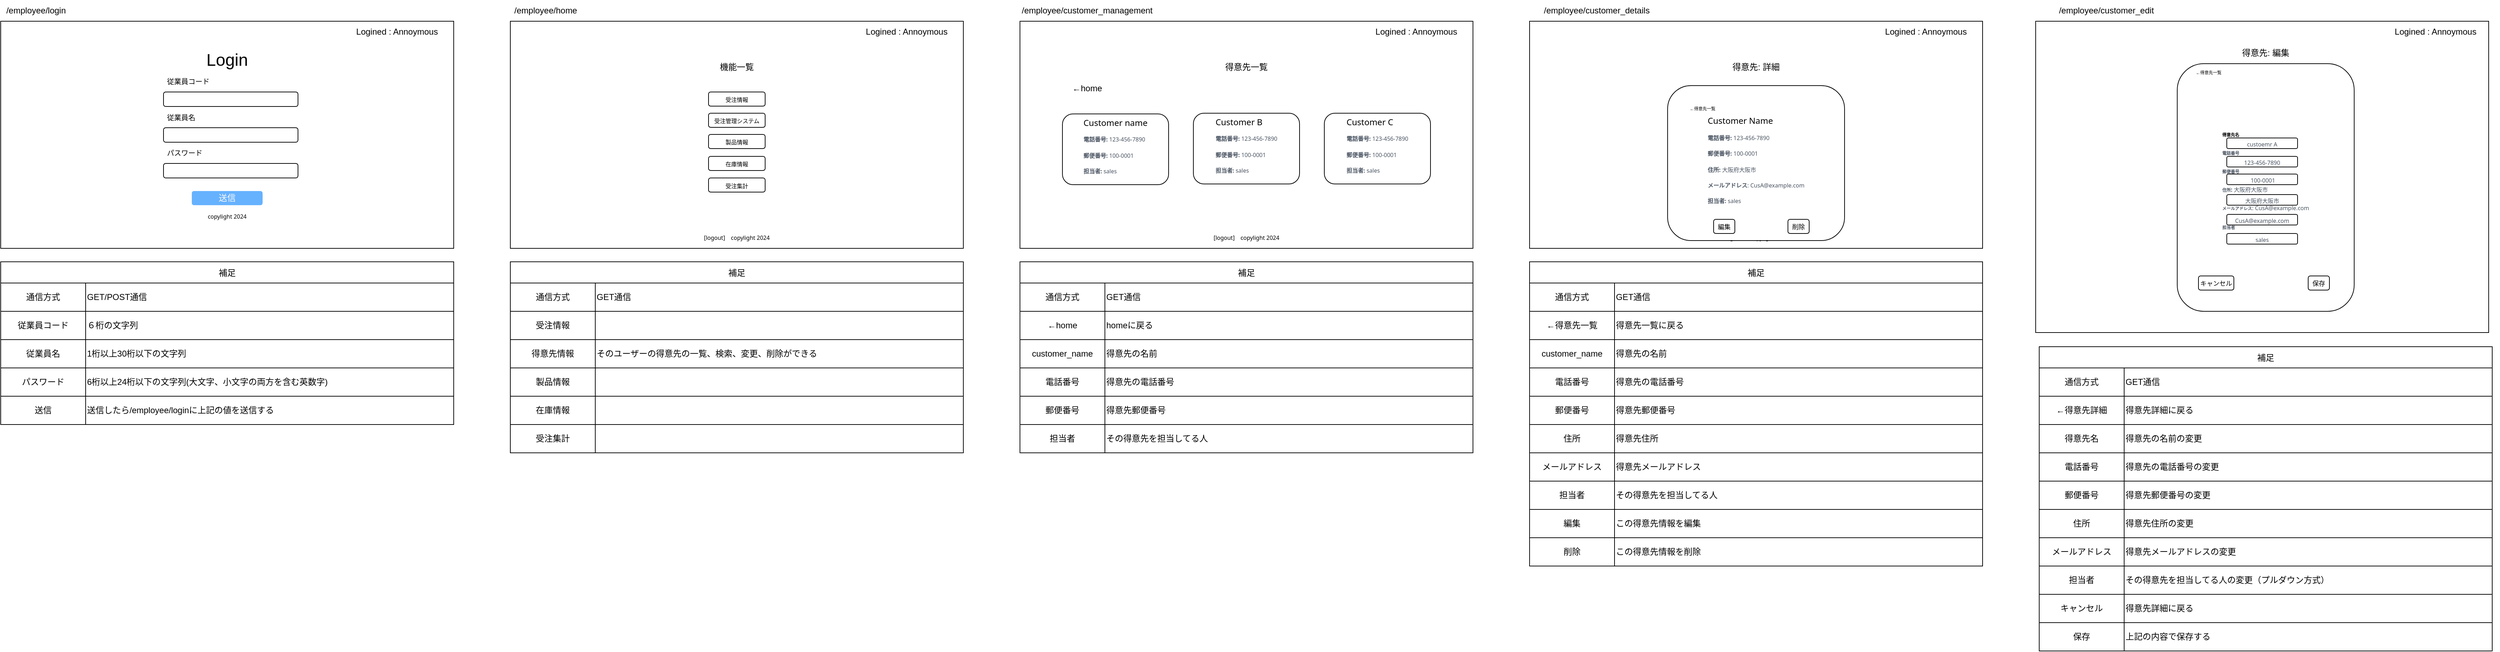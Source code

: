 <mxfile version="25.0.3" pages="7">
  <diagram id="UXZq4Lk2RRDzEPwVo9fg" name="UI">
    <mxGraphModel dx="1434" dy="790" grid="1" gridSize="10" guides="1" tooltips="1" connect="1" arrows="1" fold="1" page="1" pageScale="1" pageWidth="5000" pageHeight="5000" math="0" shadow="0">
      <root>
        <mxCell id="0" />
        <mxCell id="1" parent="0" />
        <mxCell id="Jz5DWjZQfSNpbZ6Q1lgV-3" value="" style="rounded=0;whiteSpace=wrap;html=1;movable=1;resizable=1;rotatable=1;deletable=1;editable=1;locked=0;connectable=1;" parent="1" vertex="1">
          <mxGeometry x="80" y="110" width="640" height="321" as="geometry" />
        </mxCell>
        <mxCell id="Jz5DWjZQfSNpbZ6Q1lgV-4" value="&lt;span style=&quot;font-size: 24px;&quot;&gt;Login&lt;/span&gt;" style="text;strokeColor=none;align=center;fillColor=none;html=1;verticalAlign=middle;whiteSpace=wrap;rounded=0;movable=1;resizable=1;rotatable=1;deletable=1;editable=1;locked=0;connectable=1;" parent="1" vertex="1">
          <mxGeometry x="320" y="150" width="160" height="30" as="geometry" />
        </mxCell>
        <mxCell id="Jz5DWjZQfSNpbZ6Q1lgV-5" value="送信" style="rounded=1;whiteSpace=wrap;html=1;movable=1;resizable=1;rotatable=1;deletable=1;editable=1;locked=0;connectable=1;fillColor=#66B2FF;strokeColor=none;fontColor=#FFFAFA;" parent="1" vertex="1">
          <mxGeometry x="350" y="350" width="100" height="20" as="geometry" />
        </mxCell>
        <mxCell id="Jz5DWjZQfSNpbZ6Q1lgV-6" value="" style="rounded=1;whiteSpace=wrap;html=1;movable=1;resizable=1;rotatable=1;deletable=1;editable=1;locked=0;connectable=1;" parent="1" vertex="1">
          <mxGeometry x="310" y="210" width="190" height="20.5" as="geometry" />
        </mxCell>
        <mxCell id="Jz5DWjZQfSNpbZ6Q1lgV-7" style="edgeStyle=orthogonalEdgeStyle;rounded=0;orthogonalLoop=1;jettySize=auto;html=1;exitX=0.5;exitY=1;exitDx=0;exitDy=0;movable=1;resizable=1;rotatable=1;deletable=1;editable=1;locked=0;connectable=1;" parent="1" source="Jz5DWjZQfSNpbZ6Q1lgV-5" target="Jz5DWjZQfSNpbZ6Q1lgV-5" edge="1">
          <mxGeometry relative="1" as="geometry" />
        </mxCell>
        <mxCell id="Jz5DWjZQfSNpbZ6Q1lgV-8" value="&lt;font style=&quot;font-size: 10px;&quot;&gt;従業員コード&lt;/font&gt;" style="text;strokeColor=none;align=center;fillColor=none;html=1;verticalAlign=middle;whiteSpace=wrap;rounded=0;movable=1;resizable=1;rotatable=1;deletable=1;editable=1;locked=0;connectable=1;" parent="1" vertex="1">
          <mxGeometry x="310" y="180" width="70" height="30" as="geometry" />
        </mxCell>
        <mxCell id="Jz5DWjZQfSNpbZ6Q1lgV-9" value="" style="rounded=1;whiteSpace=wrap;html=1;movable=1;resizable=1;rotatable=1;deletable=1;editable=1;locked=0;connectable=1;" parent="1" vertex="1">
          <mxGeometry x="310" y="260.5" width="190" height="20.5" as="geometry" />
        </mxCell>
        <mxCell id="Jz5DWjZQfSNpbZ6Q1lgV-10" value="&lt;font style=&quot;font-size: 10px;&quot;&gt;従業員名&lt;/font&gt;" style="text;strokeColor=none;align=center;fillColor=none;html=1;verticalAlign=middle;whiteSpace=wrap;rounded=0;movable=1;resizable=1;rotatable=1;deletable=1;editable=1;locked=0;connectable=1;" parent="1" vertex="1">
          <mxGeometry x="310" y="230.5" width="50" height="30" as="geometry" />
        </mxCell>
        <mxCell id="Jz5DWjZQfSNpbZ6Q1lgV-11" value="" style="rounded=1;whiteSpace=wrap;html=1;movable=1;resizable=1;rotatable=1;deletable=1;editable=1;locked=0;connectable=1;" parent="1" vertex="1">
          <mxGeometry x="310" y="311" width="190" height="20.5" as="geometry" />
        </mxCell>
        <mxCell id="Jz5DWjZQfSNpbZ6Q1lgV-12" value="&lt;font style=&quot;font-size: 10px;&quot;&gt;パスワード&lt;/font&gt;" style="text;strokeColor=none;align=center;fillColor=none;html=1;verticalAlign=middle;whiteSpace=wrap;rounded=0;movable=1;resizable=1;rotatable=1;deletable=1;editable=1;locked=0;connectable=1;" parent="1" vertex="1">
          <mxGeometry x="310" y="281" width="60" height="30" as="geometry" />
        </mxCell>
        <mxCell id="Jz5DWjZQfSNpbZ6Q1lgV-13" value="/employee/login" style="text;strokeColor=none;align=center;fillColor=none;html=1;verticalAlign=middle;whiteSpace=wrap;rounded=0;movable=1;resizable=1;rotatable=1;deletable=1;editable=1;locked=0;connectable=1;" parent="1" vertex="1">
          <mxGeometry x="80" y="80" width="100" height="30" as="geometry" />
        </mxCell>
        <mxCell id="Jz5DWjZQfSNpbZ6Q1lgV-14" value="補足" style="shape=table;startSize=30;container=1;collapsible=0;childLayout=tableLayout;movable=1;resizable=1;rotatable=1;deletable=1;editable=1;locked=0;connectable=1;" parent="1" vertex="1">
          <mxGeometry x="80" y="450" width="640" height="230" as="geometry" />
        </mxCell>
        <mxCell id="Jz5DWjZQfSNpbZ6Q1lgV-15" style="shape=tableRow;horizontal=0;startSize=0;swimlaneHead=0;swimlaneBody=0;strokeColor=inherit;top=0;left=0;bottom=0;right=0;collapsible=0;dropTarget=0;fillColor=none;points=[[0,0.5],[1,0.5]];portConstraint=eastwest;movable=1;resizable=1;rotatable=1;deletable=1;editable=1;locked=0;connectable=1;" parent="Jz5DWjZQfSNpbZ6Q1lgV-14" vertex="1">
          <mxGeometry y="30" width="640" height="40" as="geometry" />
        </mxCell>
        <mxCell id="Jz5DWjZQfSNpbZ6Q1lgV-16" value="通信方式" style="shape=partialRectangle;html=1;whiteSpace=wrap;connectable=1;strokeColor=inherit;overflow=hidden;fillColor=none;top=0;left=0;bottom=0;right=0;pointerEvents=1;movable=1;resizable=1;rotatable=1;deletable=1;editable=1;locked=0;" parent="Jz5DWjZQfSNpbZ6Q1lgV-15" vertex="1">
          <mxGeometry width="120" height="40" as="geometry">
            <mxRectangle width="120" height="40" as="alternateBounds" />
          </mxGeometry>
        </mxCell>
        <mxCell id="Jz5DWjZQfSNpbZ6Q1lgV-17" value="GET/POST通信" style="shape=partialRectangle;html=1;whiteSpace=wrap;connectable=1;strokeColor=inherit;overflow=hidden;fillColor=none;top=0;left=0;bottom=0;right=0;pointerEvents=1;align=left;movable=1;resizable=1;rotatable=1;deletable=1;editable=1;locked=0;" parent="Jz5DWjZQfSNpbZ6Q1lgV-15" vertex="1">
          <mxGeometry x="120" width="520" height="40" as="geometry">
            <mxRectangle width="520" height="40" as="alternateBounds" />
          </mxGeometry>
        </mxCell>
        <mxCell id="Jz5DWjZQfSNpbZ6Q1lgV-18" value="" style="shape=tableRow;horizontal=0;startSize=0;swimlaneHead=0;swimlaneBody=0;strokeColor=inherit;top=0;left=0;bottom=0;right=0;collapsible=0;dropTarget=0;fillColor=none;points=[[0,0.5],[1,0.5]];portConstraint=eastwest;movable=1;resizable=1;rotatable=1;deletable=1;editable=1;locked=0;connectable=1;" parent="Jz5DWjZQfSNpbZ6Q1lgV-14" vertex="1">
          <mxGeometry y="70" width="640" height="40" as="geometry" />
        </mxCell>
        <mxCell id="Jz5DWjZQfSNpbZ6Q1lgV-19" value="従業員コード" style="shape=partialRectangle;html=1;whiteSpace=wrap;connectable=1;strokeColor=inherit;overflow=hidden;fillColor=none;top=0;left=0;bottom=0;right=0;pointerEvents=1;movable=1;resizable=1;rotatable=1;deletable=1;editable=1;locked=0;" parent="Jz5DWjZQfSNpbZ6Q1lgV-18" vertex="1">
          <mxGeometry width="120" height="40" as="geometry">
            <mxRectangle width="120" height="40" as="alternateBounds" />
          </mxGeometry>
        </mxCell>
        <mxCell id="Jz5DWjZQfSNpbZ6Q1lgV-20" value="６桁の文字列" style="shape=partialRectangle;html=1;whiteSpace=wrap;connectable=1;strokeColor=inherit;overflow=hidden;fillColor=none;top=0;left=0;bottom=0;right=0;pointerEvents=1;align=left;movable=1;resizable=1;rotatable=1;deletable=1;editable=1;locked=0;" parent="Jz5DWjZQfSNpbZ6Q1lgV-18" vertex="1">
          <mxGeometry x="120" width="520" height="40" as="geometry">
            <mxRectangle width="520" height="40" as="alternateBounds" />
          </mxGeometry>
        </mxCell>
        <mxCell id="Jz5DWjZQfSNpbZ6Q1lgV-21" value="" style="shape=tableRow;horizontal=0;startSize=0;swimlaneHead=0;swimlaneBody=0;strokeColor=inherit;top=0;left=0;bottom=0;right=0;collapsible=0;dropTarget=0;fillColor=none;points=[[0,0.5],[1,0.5]];portConstraint=eastwest;movable=1;resizable=1;rotatable=1;deletable=1;editable=1;locked=0;connectable=1;" parent="Jz5DWjZQfSNpbZ6Q1lgV-14" vertex="1">
          <mxGeometry y="110" width="640" height="40" as="geometry" />
        </mxCell>
        <mxCell id="Jz5DWjZQfSNpbZ6Q1lgV-22" value="従業員名" style="shape=partialRectangle;html=1;whiteSpace=wrap;connectable=1;strokeColor=inherit;overflow=hidden;fillColor=none;top=0;left=0;bottom=0;right=0;pointerEvents=1;movable=1;resizable=1;rotatable=1;deletable=1;editable=1;locked=0;" parent="Jz5DWjZQfSNpbZ6Q1lgV-21" vertex="1">
          <mxGeometry width="120" height="40" as="geometry">
            <mxRectangle width="120" height="40" as="alternateBounds" />
          </mxGeometry>
        </mxCell>
        <mxCell id="Jz5DWjZQfSNpbZ6Q1lgV-23" value="1桁以上30桁以下の文字列" style="shape=partialRectangle;html=1;whiteSpace=wrap;connectable=1;strokeColor=inherit;overflow=hidden;fillColor=none;top=0;left=0;bottom=0;right=0;pointerEvents=1;align=left;movable=1;resizable=1;rotatable=1;deletable=1;editable=1;locked=0;" parent="Jz5DWjZQfSNpbZ6Q1lgV-21" vertex="1">
          <mxGeometry x="120" width="520" height="40" as="geometry">
            <mxRectangle width="520" height="40" as="alternateBounds" />
          </mxGeometry>
        </mxCell>
        <mxCell id="Jz5DWjZQfSNpbZ6Q1lgV-24" value="" style="shape=tableRow;horizontal=0;startSize=0;swimlaneHead=0;swimlaneBody=0;strokeColor=inherit;top=0;left=0;bottom=0;right=0;collapsible=0;dropTarget=0;fillColor=none;points=[[0,0.5],[1,0.5]];portConstraint=eastwest;movable=1;resizable=1;rotatable=1;deletable=1;editable=1;locked=0;connectable=1;" parent="Jz5DWjZQfSNpbZ6Q1lgV-14" vertex="1">
          <mxGeometry y="150" width="640" height="40" as="geometry" />
        </mxCell>
        <mxCell id="Jz5DWjZQfSNpbZ6Q1lgV-25" value="パスワード" style="shape=partialRectangle;html=1;whiteSpace=wrap;connectable=1;strokeColor=inherit;overflow=hidden;fillColor=none;top=0;left=0;bottom=0;right=0;pointerEvents=1;movable=1;resizable=1;rotatable=1;deletable=1;editable=1;locked=0;" parent="Jz5DWjZQfSNpbZ6Q1lgV-24" vertex="1">
          <mxGeometry width="120" height="40" as="geometry">
            <mxRectangle width="120" height="40" as="alternateBounds" />
          </mxGeometry>
        </mxCell>
        <mxCell id="Jz5DWjZQfSNpbZ6Q1lgV-26" value="6桁以上24桁以下の文字列(大文字、小文字の両方を含む英数字)" style="shape=partialRectangle;html=1;whiteSpace=wrap;connectable=1;strokeColor=inherit;overflow=hidden;fillColor=none;top=0;left=0;bottom=0;right=0;pointerEvents=1;align=left;movable=1;resizable=1;rotatable=1;deletable=1;editable=1;locked=0;" parent="Jz5DWjZQfSNpbZ6Q1lgV-24" vertex="1">
          <mxGeometry x="120" width="520" height="40" as="geometry">
            <mxRectangle width="520" height="40" as="alternateBounds" />
          </mxGeometry>
        </mxCell>
        <mxCell id="Jz5DWjZQfSNpbZ6Q1lgV-27" value="" style="shape=tableRow;horizontal=0;startSize=0;swimlaneHead=0;swimlaneBody=0;strokeColor=inherit;top=0;left=0;bottom=0;right=0;collapsible=0;dropTarget=0;fillColor=none;points=[[0,0.5],[1,0.5]];portConstraint=eastwest;movable=1;resizable=1;rotatable=1;deletable=1;editable=1;locked=0;connectable=1;" parent="Jz5DWjZQfSNpbZ6Q1lgV-14" vertex="1">
          <mxGeometry y="190" width="640" height="40" as="geometry" />
        </mxCell>
        <mxCell id="Jz5DWjZQfSNpbZ6Q1lgV-28" value="送信" style="shape=partialRectangle;html=1;whiteSpace=wrap;connectable=1;strokeColor=inherit;overflow=hidden;fillColor=none;top=0;left=0;bottom=0;right=0;pointerEvents=1;movable=1;resizable=1;rotatable=1;deletable=1;editable=1;locked=0;" parent="Jz5DWjZQfSNpbZ6Q1lgV-27" vertex="1">
          <mxGeometry width="120" height="40" as="geometry">
            <mxRectangle width="120" height="40" as="alternateBounds" />
          </mxGeometry>
        </mxCell>
        <mxCell id="Jz5DWjZQfSNpbZ6Q1lgV-29" value="送信したら/employee/loginに上記の値を送信する" style="shape=partialRectangle;html=1;whiteSpace=wrap;connectable=1;strokeColor=inherit;overflow=hidden;fillColor=none;top=0;left=0;bottom=0;right=0;pointerEvents=1;align=left;movable=1;resizable=1;rotatable=1;deletable=1;editable=1;locked=0;" parent="Jz5DWjZQfSNpbZ6Q1lgV-27" vertex="1">
          <mxGeometry x="120" width="520" height="40" as="geometry">
            <mxRectangle width="520" height="40" as="alternateBounds" />
          </mxGeometry>
        </mxCell>
        <mxCell id="i9LU1LJFWfESPHUaXxTH-1" value="Logined : Annoymous" style="text;strokeColor=none;align=center;fillColor=none;html=1;verticalAlign=middle;whiteSpace=wrap;rounded=0;" parent="1" vertex="1">
          <mxGeometry x="550" y="110" width="180" height="30" as="geometry" />
        </mxCell>
        <mxCell id="i9LU1LJFWfESPHUaXxTH-3" value="&lt;div&gt;&lt;span style=&quot;font-family: ui-sans-serif, system-ui, sans-serif, &amp;quot;Apple Color Emoji&amp;quot;, &amp;quot;Segoe UI Emoji&amp;quot;, &amp;quot;Segoe UI Symbol&amp;quot;, &amp;quot;Noto Color Emoji&amp;quot;; font-size: 8px; background-color: initial;&quot;&gt;copylight 2024&lt;/span&gt;&lt;br&gt;&lt;/div&gt;" style="text;strokeColor=none;align=center;fillColor=none;html=1;verticalAlign=middle;whiteSpace=wrap;rounded=0;" parent="1" vertex="1">
          <mxGeometry x="370" y="380" width="60" height="10" as="geometry" />
        </mxCell>
        <mxCell id="_R1tV94bSnNW17T7f7xD-3" value="" style="rounded=0;whiteSpace=wrap;html=1;movable=0;resizable=0;rotatable=0;deletable=0;editable=0;locked=1;connectable=0;" parent="1" vertex="1">
          <mxGeometry x="800" y="110" width="640" height="321" as="geometry" />
        </mxCell>
        <mxCell id="_R1tV94bSnNW17T7f7xD-7" style="edgeStyle=orthogonalEdgeStyle;rounded=0;orthogonalLoop=1;jettySize=auto;html=1;exitX=0.5;exitY=1;exitDx=0;exitDy=0;movable=1;resizable=1;rotatable=1;deletable=1;editable=1;locked=0;connectable=1;" parent="1" edge="1">
          <mxGeometry relative="1" as="geometry">
            <mxPoint x="1120" y="360" as="sourcePoint" />
            <mxPoint x="1120" y="360" as="targetPoint" />
          </mxGeometry>
        </mxCell>
        <mxCell id="_R1tV94bSnNW17T7f7xD-13" value="&lt;span style=&quot;text-align: left;&quot;&gt;/employee/home&lt;/span&gt;" style="text;strokeColor=none;align=center;fillColor=none;html=1;verticalAlign=middle;whiteSpace=wrap;rounded=0;movable=1;resizable=1;rotatable=1;deletable=1;editable=1;locked=0;connectable=1;" parent="1" vertex="1">
          <mxGeometry x="800" y="80" width="100" height="30" as="geometry" />
        </mxCell>
        <mxCell id="_R1tV94bSnNW17T7f7xD-14" value="補足" style="shape=table;startSize=30;container=1;collapsible=0;childLayout=tableLayout;movable=1;resizable=1;rotatable=1;deletable=1;editable=1;locked=0;connectable=1;" parent="1" vertex="1">
          <mxGeometry x="800" y="450" width="640" height="270" as="geometry" />
        </mxCell>
        <mxCell id="_R1tV94bSnNW17T7f7xD-15" style="shape=tableRow;horizontal=0;startSize=0;swimlaneHead=0;swimlaneBody=0;strokeColor=inherit;top=0;left=0;bottom=0;right=0;collapsible=0;dropTarget=0;fillColor=none;points=[[0,0.5],[1,0.5]];portConstraint=eastwest;movable=1;resizable=1;rotatable=1;deletable=1;editable=1;locked=0;connectable=1;" parent="_R1tV94bSnNW17T7f7xD-14" vertex="1">
          <mxGeometry y="30" width="640" height="40" as="geometry" />
        </mxCell>
        <mxCell id="_R1tV94bSnNW17T7f7xD-16" value="通信方式" style="shape=partialRectangle;html=1;whiteSpace=wrap;connectable=1;strokeColor=inherit;overflow=hidden;fillColor=none;top=0;left=0;bottom=0;right=0;pointerEvents=1;movable=1;resizable=1;rotatable=1;deletable=1;editable=1;locked=0;" parent="_R1tV94bSnNW17T7f7xD-15" vertex="1">
          <mxGeometry width="120" height="40" as="geometry">
            <mxRectangle width="120" height="40" as="alternateBounds" />
          </mxGeometry>
        </mxCell>
        <mxCell id="_R1tV94bSnNW17T7f7xD-17" value="GET通信" style="shape=partialRectangle;html=1;whiteSpace=wrap;connectable=1;strokeColor=inherit;overflow=hidden;fillColor=none;top=0;left=0;bottom=0;right=0;pointerEvents=1;align=left;movable=1;resizable=1;rotatable=1;deletable=1;editable=1;locked=0;" parent="_R1tV94bSnNW17T7f7xD-15" vertex="1">
          <mxGeometry x="120" width="520" height="40" as="geometry">
            <mxRectangle width="520" height="40" as="alternateBounds" />
          </mxGeometry>
        </mxCell>
        <mxCell id="_R1tV94bSnNW17T7f7xD-55" style="shape=tableRow;horizontal=0;startSize=0;swimlaneHead=0;swimlaneBody=0;strokeColor=inherit;top=0;left=0;bottom=0;right=0;collapsible=0;dropTarget=0;fillColor=none;points=[[0,0.5],[1,0.5]];portConstraint=eastwest;movable=1;resizable=1;rotatable=1;deletable=1;editable=1;locked=0;connectable=1;" parent="_R1tV94bSnNW17T7f7xD-14" vertex="1">
          <mxGeometry y="70" width="640" height="40" as="geometry" />
        </mxCell>
        <mxCell id="_R1tV94bSnNW17T7f7xD-56" value="受注情報" style="shape=partialRectangle;html=1;whiteSpace=wrap;connectable=1;strokeColor=inherit;overflow=hidden;fillColor=none;top=0;left=0;bottom=0;right=0;pointerEvents=1;movable=1;resizable=1;rotatable=1;deletable=1;editable=1;locked=0;" parent="_R1tV94bSnNW17T7f7xD-55" vertex="1">
          <mxGeometry width="120" height="40" as="geometry">
            <mxRectangle width="120" height="40" as="alternateBounds" />
          </mxGeometry>
        </mxCell>
        <mxCell id="_R1tV94bSnNW17T7f7xD-57" style="shape=partialRectangle;html=1;whiteSpace=wrap;connectable=1;strokeColor=inherit;overflow=hidden;fillColor=none;top=0;left=0;bottom=0;right=0;pointerEvents=1;align=left;movable=1;resizable=1;rotatable=1;deletable=1;editable=1;locked=0;" parent="_R1tV94bSnNW17T7f7xD-55" vertex="1">
          <mxGeometry x="120" width="520" height="40" as="geometry">
            <mxRectangle width="520" height="40" as="alternateBounds" />
          </mxGeometry>
        </mxCell>
        <mxCell id="_R1tV94bSnNW17T7f7xD-52" style="shape=tableRow;horizontal=0;startSize=0;swimlaneHead=0;swimlaneBody=0;strokeColor=inherit;top=0;left=0;bottom=0;right=0;collapsible=0;dropTarget=0;fillColor=none;points=[[0,0.5],[1,0.5]];portConstraint=eastwest;movable=1;resizable=1;rotatable=1;deletable=1;editable=1;locked=0;connectable=1;" parent="_R1tV94bSnNW17T7f7xD-14" vertex="1">
          <mxGeometry y="110" width="640" height="40" as="geometry" />
        </mxCell>
        <mxCell id="_R1tV94bSnNW17T7f7xD-53" value="得意先情報" style="shape=partialRectangle;html=1;whiteSpace=wrap;connectable=1;strokeColor=inherit;overflow=hidden;fillColor=none;top=0;left=0;bottom=0;right=0;pointerEvents=1;movable=1;resizable=1;rotatable=1;deletable=1;editable=1;locked=0;" parent="_R1tV94bSnNW17T7f7xD-52" vertex="1">
          <mxGeometry width="120" height="40" as="geometry">
            <mxRectangle width="120" height="40" as="alternateBounds" />
          </mxGeometry>
        </mxCell>
        <mxCell id="_R1tV94bSnNW17T7f7xD-54" value="そのユーザーの得意先の一覧、検索、変更、削除ができる" style="shape=partialRectangle;html=1;whiteSpace=wrap;connectable=1;strokeColor=inherit;overflow=hidden;fillColor=none;top=0;left=0;bottom=0;right=0;pointerEvents=1;align=left;movable=1;resizable=1;rotatable=1;deletable=1;editable=1;locked=0;" parent="_R1tV94bSnNW17T7f7xD-52" vertex="1">
          <mxGeometry x="120" width="520" height="40" as="geometry">
            <mxRectangle width="520" height="40" as="alternateBounds" />
          </mxGeometry>
        </mxCell>
        <mxCell id="_R1tV94bSnNW17T7f7xD-49" style="shape=tableRow;horizontal=0;startSize=0;swimlaneHead=0;swimlaneBody=0;strokeColor=inherit;top=0;left=0;bottom=0;right=0;collapsible=0;dropTarget=0;fillColor=none;points=[[0,0.5],[1,0.5]];portConstraint=eastwest;movable=1;resizable=1;rotatable=1;deletable=1;editable=1;locked=0;connectable=1;" parent="_R1tV94bSnNW17T7f7xD-14" vertex="1">
          <mxGeometry y="150" width="640" height="40" as="geometry" />
        </mxCell>
        <mxCell id="_R1tV94bSnNW17T7f7xD-50" value="製品情報" style="shape=partialRectangle;html=1;whiteSpace=wrap;connectable=1;strokeColor=inherit;overflow=hidden;fillColor=none;top=0;left=0;bottom=0;right=0;pointerEvents=1;movable=1;resizable=1;rotatable=1;deletable=1;editable=1;locked=0;" parent="_R1tV94bSnNW17T7f7xD-49" vertex="1">
          <mxGeometry width="120" height="40" as="geometry">
            <mxRectangle width="120" height="40" as="alternateBounds" />
          </mxGeometry>
        </mxCell>
        <mxCell id="_R1tV94bSnNW17T7f7xD-51" style="shape=partialRectangle;html=1;whiteSpace=wrap;connectable=1;strokeColor=inherit;overflow=hidden;fillColor=none;top=0;left=0;bottom=0;right=0;pointerEvents=1;align=left;movable=1;resizable=1;rotatable=1;deletable=1;editable=1;locked=0;" parent="_R1tV94bSnNW17T7f7xD-49" vertex="1">
          <mxGeometry x="120" width="520" height="40" as="geometry">
            <mxRectangle width="520" height="40" as="alternateBounds" />
          </mxGeometry>
        </mxCell>
        <mxCell id="_R1tV94bSnNW17T7f7xD-46" style="shape=tableRow;horizontal=0;startSize=0;swimlaneHead=0;swimlaneBody=0;strokeColor=inherit;top=0;left=0;bottom=0;right=0;collapsible=0;dropTarget=0;fillColor=none;points=[[0,0.5],[1,0.5]];portConstraint=eastwest;movable=1;resizable=1;rotatable=1;deletable=1;editable=1;locked=0;connectable=1;" parent="_R1tV94bSnNW17T7f7xD-14" vertex="1">
          <mxGeometry y="190" width="640" height="40" as="geometry" />
        </mxCell>
        <mxCell id="_R1tV94bSnNW17T7f7xD-47" value="在庫情報" style="shape=partialRectangle;html=1;whiteSpace=wrap;connectable=1;strokeColor=inherit;overflow=hidden;fillColor=none;top=0;left=0;bottom=0;right=0;pointerEvents=1;movable=1;resizable=1;rotatable=1;deletable=1;editable=1;locked=0;" parent="_R1tV94bSnNW17T7f7xD-46" vertex="1">
          <mxGeometry width="120" height="40" as="geometry">
            <mxRectangle width="120" height="40" as="alternateBounds" />
          </mxGeometry>
        </mxCell>
        <mxCell id="_R1tV94bSnNW17T7f7xD-48" style="shape=partialRectangle;html=1;whiteSpace=wrap;connectable=1;strokeColor=inherit;overflow=hidden;fillColor=none;top=0;left=0;bottom=0;right=0;pointerEvents=1;align=left;movable=1;resizable=1;rotatable=1;deletable=1;editable=1;locked=0;" parent="_R1tV94bSnNW17T7f7xD-46" vertex="1">
          <mxGeometry x="120" width="520" height="40" as="geometry">
            <mxRectangle width="520" height="40" as="alternateBounds" />
          </mxGeometry>
        </mxCell>
        <mxCell id="_R1tV94bSnNW17T7f7xD-43" style="shape=tableRow;horizontal=0;startSize=0;swimlaneHead=0;swimlaneBody=0;strokeColor=inherit;top=0;left=0;bottom=0;right=0;collapsible=0;dropTarget=0;fillColor=none;points=[[0,0.5],[1,0.5]];portConstraint=eastwest;movable=1;resizable=1;rotatable=1;deletable=1;editable=1;locked=0;connectable=1;" parent="_R1tV94bSnNW17T7f7xD-14" vertex="1">
          <mxGeometry y="230" width="640" height="40" as="geometry" />
        </mxCell>
        <mxCell id="_R1tV94bSnNW17T7f7xD-44" value="受注集計" style="shape=partialRectangle;html=1;whiteSpace=wrap;connectable=1;strokeColor=inherit;overflow=hidden;fillColor=none;top=0;left=0;bottom=0;right=0;pointerEvents=1;movable=1;resizable=1;rotatable=1;deletable=1;editable=1;locked=0;" parent="_R1tV94bSnNW17T7f7xD-43" vertex="1">
          <mxGeometry width="120" height="40" as="geometry">
            <mxRectangle width="120" height="40" as="alternateBounds" />
          </mxGeometry>
        </mxCell>
        <mxCell id="_R1tV94bSnNW17T7f7xD-45" style="shape=partialRectangle;html=1;whiteSpace=wrap;connectable=1;strokeColor=inherit;overflow=hidden;fillColor=none;top=0;left=0;bottom=0;right=0;pointerEvents=1;align=left;movable=1;resizable=1;rotatable=1;deletable=1;editable=1;locked=0;" parent="_R1tV94bSnNW17T7f7xD-43" vertex="1">
          <mxGeometry x="120" width="520" height="40" as="geometry">
            <mxRectangle width="520" height="40" as="alternateBounds" />
          </mxGeometry>
        </mxCell>
        <mxCell id="_R1tV94bSnNW17T7f7xD-30" value="Logined : Annoymous" style="text;strokeColor=none;align=center;fillColor=none;html=1;verticalAlign=middle;whiteSpace=wrap;rounded=0;movable=1;resizable=1;rotatable=1;deletable=1;editable=1;locked=0;connectable=1;" parent="1" vertex="1">
          <mxGeometry x="1270" y="110" width="180" height="30" as="geometry" />
        </mxCell>
        <mxCell id="_R1tV94bSnNW17T7f7xD-31" value="&lt;div&gt;&lt;span style=&quot;font-family: ui-sans-serif, system-ui, sans-serif, &amp;quot;Apple Color Emoji&amp;quot;, &amp;quot;Segoe UI Emoji&amp;quot;, &amp;quot;Segoe UI Symbol&amp;quot;, &amp;quot;Noto Color Emoji&amp;quot;; font-size: 8px; background-color: initial;&quot;&gt;[logout]&amp;nbsp; &amp;nbsp; copylight 2024&lt;/span&gt;&lt;br&gt;&lt;/div&gt;" style="text;strokeColor=none;align=center;fillColor=none;html=1;verticalAlign=middle;whiteSpace=wrap;rounded=0;movable=1;resizable=1;rotatable=1;deletable=1;editable=1;locked=0;connectable=1;" parent="1" vertex="1">
          <mxGeometry x="1070" y="410" width="100" height="10" as="geometry" />
        </mxCell>
        <mxCell id="_R1tV94bSnNW17T7f7xD-33" value="機能一覧" style="text;strokeColor=none;align=center;fillColor=none;html=1;verticalAlign=middle;whiteSpace=wrap;rounded=0;movable=1;resizable=1;rotatable=1;deletable=1;editable=1;locked=0;connectable=1;" parent="1" vertex="1">
          <mxGeometry x="1075" y="160" width="90" height="30" as="geometry" />
        </mxCell>
        <mxCell id="_R1tV94bSnNW17T7f7xD-34" value="&lt;font style=&quot;font-size: 8px;&quot;&gt;受注情報&lt;/font&gt;" style="rounded=1;whiteSpace=wrap;html=1;movable=1;resizable=1;rotatable=1;deletable=1;editable=1;locked=0;connectable=1;" parent="1" vertex="1">
          <mxGeometry x="1080" y="210" width="80" height="20" as="geometry" />
        </mxCell>
        <mxCell id="_R1tV94bSnNW17T7f7xD-35" value="&lt;font style=&quot;font-size: 8px;&quot;&gt;製品情報&lt;/font&gt;" style="rounded=1;whiteSpace=wrap;html=1;movable=1;resizable=1;rotatable=1;deletable=1;editable=1;locked=0;connectable=1;" parent="1" vertex="1">
          <mxGeometry x="1080" y="270" width="80" height="20" as="geometry" />
        </mxCell>
        <mxCell id="_R1tV94bSnNW17T7f7xD-40" value="&lt;font style=&quot;font-size: 8px;&quot;&gt;受注集計&lt;/font&gt;" style="rounded=1;whiteSpace=wrap;html=1;movable=1;resizable=1;rotatable=1;deletable=1;editable=1;locked=0;connectable=1;" parent="1" vertex="1">
          <mxGeometry x="1080" y="331.5" width="80" height="20" as="geometry" />
        </mxCell>
        <mxCell id="_R1tV94bSnNW17T7f7xD-41" value="&lt;font style=&quot;font-size: 8px;&quot;&gt;在庫情報&lt;/font&gt;" style="rounded=1;whiteSpace=wrap;html=1;movable=1;resizable=1;rotatable=1;deletable=1;editable=1;locked=0;connectable=1;" parent="1" vertex="1">
          <mxGeometry x="1080" y="301" width="80" height="20" as="geometry" />
        </mxCell>
        <mxCell id="_R1tV94bSnNW17T7f7xD-42" value="&lt;font style=&quot;font-size: 8px;&quot;&gt;受注管理システム&lt;/font&gt;" style="rounded=1;whiteSpace=wrap;html=1;movable=1;resizable=1;rotatable=1;deletable=1;editable=1;locked=0;connectable=1;" parent="1" vertex="1">
          <mxGeometry x="1080" y="240" width="80" height="20" as="geometry" />
        </mxCell>
        <mxCell id="L67_IuVZwDaB22iJmcaI-61" value="" style="rounded=0;whiteSpace=wrap;html=1;movable=0;resizable=0;rotatable=0;deletable=0;editable=0;locked=1;connectable=0;" parent="1" vertex="1">
          <mxGeometry x="1520" y="110" width="640" height="321" as="geometry" />
        </mxCell>
        <mxCell id="L67_IuVZwDaB22iJmcaI-62" style="edgeStyle=orthogonalEdgeStyle;rounded=0;orthogonalLoop=1;jettySize=auto;html=1;exitX=0.5;exitY=1;exitDx=0;exitDy=0;movable=1;resizable=1;rotatable=1;deletable=1;editable=1;locked=0;connectable=1;" parent="1" edge="1">
          <mxGeometry relative="1" as="geometry">
            <mxPoint x="1840" y="390.58" as="sourcePoint" />
            <mxPoint x="1840" y="390.58" as="targetPoint" />
          </mxGeometry>
        </mxCell>
        <mxCell id="L67_IuVZwDaB22iJmcaI-63" value="&lt;span style=&quot;text-align: left;&quot;&gt;/employee/customer_management&lt;/span&gt;" style="text;strokeColor=none;align=center;fillColor=none;html=1;verticalAlign=middle;whiteSpace=wrap;rounded=0;movable=1;resizable=1;rotatable=1;deletable=1;editable=1;locked=0;connectable=1;" parent="1" vertex="1">
          <mxGeometry x="1520" y="80" width="190" height="30" as="geometry" />
        </mxCell>
        <mxCell id="L67_IuVZwDaB22iJmcaI-64" value="補足" style="shape=table;startSize=30;container=1;collapsible=0;childLayout=tableLayout;movable=1;resizable=1;rotatable=1;deletable=1;editable=1;locked=0;connectable=1;" parent="1" vertex="1">
          <mxGeometry x="1520" y="450" width="640" height="270" as="geometry" />
        </mxCell>
        <mxCell id="L67_IuVZwDaB22iJmcaI-65" style="shape=tableRow;horizontal=0;startSize=0;swimlaneHead=0;swimlaneBody=0;strokeColor=inherit;top=0;left=0;bottom=0;right=0;collapsible=0;dropTarget=0;fillColor=none;points=[[0,0.5],[1,0.5]];portConstraint=eastwest;movable=1;resizable=1;rotatable=1;deletable=1;editable=1;locked=0;connectable=1;" parent="L67_IuVZwDaB22iJmcaI-64" vertex="1">
          <mxGeometry y="30" width="640" height="40" as="geometry" />
        </mxCell>
        <mxCell id="L67_IuVZwDaB22iJmcaI-66" value="通信方式" style="shape=partialRectangle;html=1;whiteSpace=wrap;connectable=1;strokeColor=inherit;overflow=hidden;fillColor=none;top=0;left=0;bottom=0;right=0;pointerEvents=1;movable=1;resizable=1;rotatable=1;deletable=1;editable=1;locked=0;" parent="L67_IuVZwDaB22iJmcaI-65" vertex="1">
          <mxGeometry width="120" height="40" as="geometry">
            <mxRectangle width="120" height="40" as="alternateBounds" />
          </mxGeometry>
        </mxCell>
        <mxCell id="L67_IuVZwDaB22iJmcaI-67" value="GET通信" style="shape=partialRectangle;html=1;whiteSpace=wrap;connectable=1;strokeColor=inherit;overflow=hidden;fillColor=none;top=0;left=0;bottom=0;right=0;pointerEvents=1;align=left;movable=1;resizable=1;rotatable=1;deletable=1;editable=1;locked=0;" parent="L67_IuVZwDaB22iJmcaI-65" vertex="1">
          <mxGeometry x="120" width="520" height="40" as="geometry">
            <mxRectangle width="520" height="40" as="alternateBounds" />
          </mxGeometry>
        </mxCell>
        <mxCell id="JC8LoR2p7c9RrOpMxmBa-11" style="shape=tableRow;horizontal=0;startSize=0;swimlaneHead=0;swimlaneBody=0;strokeColor=inherit;top=0;left=0;bottom=0;right=0;collapsible=0;dropTarget=0;fillColor=none;points=[[0,0.5],[1,0.5]];portConstraint=eastwest;movable=1;resizable=1;rotatable=1;deletable=1;editable=1;locked=0;connectable=1;" parent="L67_IuVZwDaB22iJmcaI-64" vertex="1">
          <mxGeometry y="70" width="640" height="40" as="geometry" />
        </mxCell>
        <mxCell id="JC8LoR2p7c9RrOpMxmBa-12" value="←home" style="shape=partialRectangle;html=1;whiteSpace=wrap;connectable=1;strokeColor=inherit;overflow=hidden;fillColor=none;top=0;left=0;bottom=0;right=0;pointerEvents=1;movable=1;resizable=1;rotatable=1;deletable=1;editable=1;locked=0;" parent="JC8LoR2p7c9RrOpMxmBa-11" vertex="1">
          <mxGeometry width="120" height="40" as="geometry">
            <mxRectangle width="120" height="40" as="alternateBounds" />
          </mxGeometry>
        </mxCell>
        <mxCell id="JC8LoR2p7c9RrOpMxmBa-13" value="homeに戻る" style="shape=partialRectangle;html=1;whiteSpace=wrap;connectable=1;strokeColor=inherit;overflow=hidden;fillColor=none;top=0;left=0;bottom=0;right=0;pointerEvents=1;align=left;movable=1;resizable=1;rotatable=1;deletable=1;editable=1;locked=0;" parent="JC8LoR2p7c9RrOpMxmBa-11" vertex="1">
          <mxGeometry x="120" width="520" height="40" as="geometry">
            <mxRectangle width="520" height="40" as="alternateBounds" />
          </mxGeometry>
        </mxCell>
        <mxCell id="L67_IuVZwDaB22iJmcaI-71" style="shape=tableRow;horizontal=0;startSize=0;swimlaneHead=0;swimlaneBody=0;strokeColor=inherit;top=0;left=0;bottom=0;right=0;collapsible=0;dropTarget=0;fillColor=none;points=[[0,0.5],[1,0.5]];portConstraint=eastwest;movable=1;resizable=1;rotatable=1;deletable=1;editable=1;locked=0;connectable=1;" parent="L67_IuVZwDaB22iJmcaI-64" vertex="1">
          <mxGeometry y="110" width="640" height="40" as="geometry" />
        </mxCell>
        <mxCell id="L67_IuVZwDaB22iJmcaI-72" value="customer_name" style="shape=partialRectangle;html=1;whiteSpace=wrap;connectable=1;strokeColor=inherit;overflow=hidden;fillColor=none;top=0;left=0;bottom=0;right=0;pointerEvents=1;movable=1;resizable=1;rotatable=1;deletable=1;editable=1;locked=0;" parent="L67_IuVZwDaB22iJmcaI-71" vertex="1">
          <mxGeometry width="120" height="40" as="geometry">
            <mxRectangle width="120" height="40" as="alternateBounds" />
          </mxGeometry>
        </mxCell>
        <mxCell id="L67_IuVZwDaB22iJmcaI-73" value="得意先の名前" style="shape=partialRectangle;html=1;whiteSpace=wrap;connectable=1;strokeColor=inherit;overflow=hidden;fillColor=none;top=0;left=0;bottom=0;right=0;pointerEvents=1;align=left;movable=1;resizable=1;rotatable=1;deletable=1;editable=1;locked=0;" parent="L67_IuVZwDaB22iJmcaI-71" vertex="1">
          <mxGeometry x="120" width="520" height="40" as="geometry">
            <mxRectangle width="520" height="40" as="alternateBounds" />
          </mxGeometry>
        </mxCell>
        <mxCell id="JC8LoR2p7c9RrOpMxmBa-1" style="shape=tableRow;horizontal=0;startSize=0;swimlaneHead=0;swimlaneBody=0;strokeColor=inherit;top=0;left=0;bottom=0;right=0;collapsible=0;dropTarget=0;fillColor=none;points=[[0,0.5],[1,0.5]];portConstraint=eastwest;movable=1;resizable=1;rotatable=1;deletable=1;editable=1;locked=0;connectable=1;" parent="L67_IuVZwDaB22iJmcaI-64" vertex="1">
          <mxGeometry y="150" width="640" height="40" as="geometry" />
        </mxCell>
        <mxCell id="JC8LoR2p7c9RrOpMxmBa-2" value="電話番号" style="shape=partialRectangle;html=1;whiteSpace=wrap;connectable=1;strokeColor=inherit;overflow=hidden;fillColor=none;top=0;left=0;bottom=0;right=0;pointerEvents=1;movable=1;resizable=1;rotatable=1;deletable=1;editable=1;locked=0;" parent="JC8LoR2p7c9RrOpMxmBa-1" vertex="1">
          <mxGeometry width="120" height="40" as="geometry">
            <mxRectangle width="120" height="40" as="alternateBounds" />
          </mxGeometry>
        </mxCell>
        <mxCell id="JC8LoR2p7c9RrOpMxmBa-3" value="得意先の電話番号" style="shape=partialRectangle;html=1;whiteSpace=wrap;connectable=1;strokeColor=inherit;overflow=hidden;fillColor=none;top=0;left=0;bottom=0;right=0;pointerEvents=1;align=left;movable=1;resizable=1;rotatable=1;deletable=1;editable=1;locked=0;" parent="JC8LoR2p7c9RrOpMxmBa-1" vertex="1">
          <mxGeometry x="120" width="520" height="40" as="geometry">
            <mxRectangle width="520" height="40" as="alternateBounds" />
          </mxGeometry>
        </mxCell>
        <mxCell id="JC8LoR2p7c9RrOpMxmBa-4" style="shape=tableRow;horizontal=0;startSize=0;swimlaneHead=0;swimlaneBody=0;strokeColor=inherit;top=0;left=0;bottom=0;right=0;collapsible=0;dropTarget=0;fillColor=none;points=[[0,0.5],[1,0.5]];portConstraint=eastwest;movable=1;resizable=1;rotatable=1;deletable=1;editable=1;locked=0;connectable=1;" parent="L67_IuVZwDaB22iJmcaI-64" vertex="1">
          <mxGeometry y="190" width="640" height="40" as="geometry" />
        </mxCell>
        <mxCell id="JC8LoR2p7c9RrOpMxmBa-5" value="郵便番号" style="shape=partialRectangle;html=1;whiteSpace=wrap;connectable=1;strokeColor=inherit;overflow=hidden;fillColor=none;top=0;left=0;bottom=0;right=0;pointerEvents=1;movable=1;resizable=1;rotatable=1;deletable=1;editable=1;locked=0;" parent="JC8LoR2p7c9RrOpMxmBa-4" vertex="1">
          <mxGeometry width="120" height="40" as="geometry">
            <mxRectangle width="120" height="40" as="alternateBounds" />
          </mxGeometry>
        </mxCell>
        <mxCell id="JC8LoR2p7c9RrOpMxmBa-6" value="得意先郵便番号" style="shape=partialRectangle;html=1;whiteSpace=wrap;connectable=1;strokeColor=inherit;overflow=hidden;fillColor=none;top=0;left=0;bottom=0;right=0;pointerEvents=1;align=left;movable=1;resizable=1;rotatable=1;deletable=1;editable=1;locked=0;" parent="JC8LoR2p7c9RrOpMxmBa-4" vertex="1">
          <mxGeometry x="120" width="520" height="40" as="geometry">
            <mxRectangle width="520" height="40" as="alternateBounds" />
          </mxGeometry>
        </mxCell>
        <mxCell id="JC8LoR2p7c9RrOpMxmBa-7" style="shape=tableRow;horizontal=0;startSize=0;swimlaneHead=0;swimlaneBody=0;strokeColor=inherit;top=0;left=0;bottom=0;right=0;collapsible=0;dropTarget=0;fillColor=none;points=[[0,0.5],[1,0.5]];portConstraint=eastwest;movable=1;resizable=1;rotatable=1;deletable=1;editable=1;locked=0;connectable=1;" parent="L67_IuVZwDaB22iJmcaI-64" vertex="1">
          <mxGeometry y="230" width="640" height="40" as="geometry" />
        </mxCell>
        <mxCell id="JC8LoR2p7c9RrOpMxmBa-8" value="担当者" style="shape=partialRectangle;html=1;whiteSpace=wrap;connectable=1;strokeColor=inherit;overflow=hidden;fillColor=none;top=0;left=0;bottom=0;right=0;pointerEvents=1;movable=1;resizable=1;rotatable=1;deletable=1;editable=1;locked=0;" parent="JC8LoR2p7c9RrOpMxmBa-7" vertex="1">
          <mxGeometry width="120" height="40" as="geometry">
            <mxRectangle width="120" height="40" as="alternateBounds" />
          </mxGeometry>
        </mxCell>
        <mxCell id="JC8LoR2p7c9RrOpMxmBa-9" value="その得意先を担当してる人" style="shape=partialRectangle;html=1;whiteSpace=wrap;connectable=1;strokeColor=inherit;overflow=hidden;fillColor=none;top=0;left=0;bottom=0;right=0;pointerEvents=1;align=left;movable=1;resizable=1;rotatable=1;deletable=1;editable=1;locked=0;" parent="JC8LoR2p7c9RrOpMxmBa-7" vertex="1">
          <mxGeometry x="120" width="520" height="40" as="geometry">
            <mxRectangle width="520" height="40" as="alternateBounds" />
          </mxGeometry>
        </mxCell>
        <mxCell id="L67_IuVZwDaB22iJmcaI-83" value="Logined : Annoymous" style="text;strokeColor=none;align=center;fillColor=none;html=1;verticalAlign=middle;whiteSpace=wrap;rounded=0;movable=1;resizable=1;rotatable=1;deletable=1;editable=1;locked=0;connectable=1;" parent="1" vertex="1">
          <mxGeometry x="1990" y="110" width="180" height="30" as="geometry" />
        </mxCell>
        <mxCell id="L67_IuVZwDaB22iJmcaI-84" value="&lt;div&gt;&lt;span style=&quot;font-family: ui-sans-serif, system-ui, sans-serif, &amp;quot;Apple Color Emoji&amp;quot;, &amp;quot;Segoe UI Emoji&amp;quot;, &amp;quot;Segoe UI Symbol&amp;quot;, &amp;quot;Noto Color Emoji&amp;quot;; font-size: 8px; background-color: initial;&quot;&gt;[logout]&amp;nbsp; &amp;nbsp; copylight 2024&lt;/span&gt;&lt;br&gt;&lt;/div&gt;" style="text;strokeColor=none;align=center;fillColor=none;html=1;verticalAlign=middle;whiteSpace=wrap;rounded=0;movable=1;resizable=1;rotatable=1;deletable=1;editable=1;locked=0;connectable=1;" parent="1" vertex="1">
          <mxGeometry x="1790" y="410" width="100" height="10" as="geometry" />
        </mxCell>
        <mxCell id="L67_IuVZwDaB22iJmcaI-85" value="得意先一覧" style="text;strokeColor=none;align=center;fillColor=none;html=1;verticalAlign=middle;whiteSpace=wrap;rounded=0;movable=1;resizable=1;rotatable=1;deletable=1;editable=1;locked=0;connectable=1;" parent="1" vertex="1">
          <mxGeometry x="1795" y="160" width="90" height="30" as="geometry" />
        </mxCell>
        <mxCell id="TmK6qlrkLSnqaySoROHr-2" value="&lt;p style=&quot;--tw-border-spacing-x: 0; --tw-border-spacing-y: 0; --tw-translate-x: 0; --tw-translate-y: 0; --tw-rotate: 0; --tw-skew-x: 0; --tw-skew-y: 0; --tw-scale-x: 1; --tw-scale-y: 1; --tw-pan-x: ; --tw-pan-y: ; --tw-pinch-zoom: ; --tw-scroll-snap-strictness: proximity; --tw-gradient-from-position: ; --tw-gradient-via-position: ; --tw-gradient-to-position: ; --tw-ordinal: ; --tw-slashed-zero: ; --tw-numeric-figure: ; --tw-numeric-spacing: ; --tw-numeric-fraction: ; --tw-ring-inset: ; --tw-ring-offset-width: 0px; --tw-ring-offset-color: #fff; --tw-ring-color: rgb(59 130 246 / 0.5); --tw-ring-offset-shadow: 0 0 #0000; --tw-ring-shadow: 0 0 #0000; --tw-shadow: 0 0 #0000; --tw-shadow-colored: 0 0 #0000; --tw-blur: ; --tw-brightness: ; --tw-contrast: ; --tw-grayscale: ; --tw-hue-rotate: ; --tw-invert: ; --tw-saturate: ; --tw-sepia: ; --tw-drop-shadow: ; --tw-backdrop-blur: ; --tw-backdrop-brightness: ; --tw-backdrop-contrast: ; --tw-backdrop-grayscale: ; --tw-backdrop-hue-rotate: ; --tw-backdrop-invert: ; --tw-backdrop-opacity: ; --tw-backdrop-saturate: ; --tw-backdrop-sepia: ; --tw-contain-size: ; --tw-contain-layout: ; --tw-contain-paint: ; --tw-contain-style: ; box-sizing: border-box; border-width: 0px; border-style: solid; border-color: rgb(229, 231, 235); margin: 0px 0px 0.5rem; --tw-text-opacity: 1; font-family: ui-sans-serif, system-ui, sans-serif, &amp;quot;Apple Color Emoji&amp;quot;, &amp;quot;Segoe UI Emoji&amp;quot;, &amp;quot;Segoe UI Symbol&amp;quot;, &amp;quot;Noto Color Emoji&amp;quot;; text-align: start; background-color: rgb(255, 255, 255);&quot;&gt;&lt;font style=&quot;font-size: 12px;&quot;&gt;Customer name&lt;/font&gt;&lt;/p&gt;&lt;p style=&quot;--tw-border-spacing-x: 0; --tw-border-spacing-y: 0; --tw-translate-x: 0; --tw-translate-y: 0; --tw-rotate: 0; --tw-skew-x: 0; --tw-skew-y: 0; --tw-scale-x: 1; --tw-scale-y: 1; --tw-pan-x: ; --tw-pan-y: ; --tw-pinch-zoom: ; --tw-scroll-snap-strictness: proximity; --tw-gradient-from-position: ; --tw-gradient-via-position: ; --tw-gradient-to-position: ; --tw-ordinal: ; --tw-slashed-zero: ; --tw-numeric-figure: ; --tw-numeric-spacing: ; --tw-numeric-fraction: ; --tw-ring-inset: ; --tw-ring-offset-width: 0px; --tw-ring-offset-color: #fff; --tw-ring-color: rgb(59 130 246 / 0.5); --tw-ring-offset-shadow: 0 0 #0000; --tw-ring-shadow: 0 0 #0000; --tw-shadow: 0 0 #0000; --tw-shadow-colored: 0 0 #0000; --tw-blur: ; --tw-brightness: ; --tw-contrast: ; --tw-grayscale: ; --tw-hue-rotate: ; --tw-invert: ; --tw-saturate: ; --tw-sepia: ; --tw-drop-shadow: ; --tw-backdrop-blur: ; --tw-backdrop-brightness: ; --tw-backdrop-contrast: ; --tw-backdrop-grayscale: ; --tw-backdrop-hue-rotate: ; --tw-backdrop-invert: ; --tw-backdrop-opacity: ; --tw-backdrop-saturate: ; --tw-backdrop-sepia: ; --tw-contain-size: ; --tw-contain-layout: ; --tw-contain-paint: ; --tw-contain-style: ; box-sizing: border-box; border-width: 0px; border-style: solid; border-color: rgb(229, 231, 235); margin: 0px 0px 0.5rem; --tw-text-opacity: 1; color: rgb(75 85 99 / var(--tw-text-opacity, 1)); font-family: ui-sans-serif, system-ui, sans-serif, &amp;quot;Apple Color Emoji&amp;quot;, &amp;quot;Segoe UI Emoji&amp;quot;, &amp;quot;Segoe UI Symbol&amp;quot;, &amp;quot;Noto Color Emoji&amp;quot;; text-align: start; background-color: rgb(255, 255, 255);&quot; class=&quot;text-gray-600 mb-2&quot;&gt;&lt;font style=&quot;font-size: 8px;&quot;&gt;&lt;span style=&quot;--tw-border-spacing-x: 0; --tw-border-spacing-y: 0; --tw-translate-x: 0; --tw-translate-y: 0; --tw-rotate: 0; --tw-skew-x: 0; --tw-skew-y: 0; --tw-scale-x: 1; --tw-scale-y: 1; --tw-pan-x: ; --tw-pan-y: ; --tw-pinch-zoom: ; --tw-scroll-snap-strictness: proximity; --tw-gradient-from-position: ; --tw-gradient-via-position: ; --tw-gradient-to-position: ; --tw-ordinal: ; --tw-slashed-zero: ; --tw-numeric-figure: ; --tw-numeric-spacing: ; --tw-numeric-fraction: ; --tw-ring-inset: ; --tw-ring-offset-width: 0px; --tw-ring-offset-color: #fff; --tw-ring-color: rgb(59 130 246 / 0.5); --tw-ring-offset-shadow: 0 0 #0000; --tw-ring-shadow: 0 0 #0000; --tw-shadow: 0 0 #0000; --tw-shadow-colored: 0 0 #0000; --tw-blur: ; --tw-brightness: ; --tw-contrast: ; --tw-grayscale: ; --tw-hue-rotate: ; --tw-invert: ; --tw-saturate: ; --tw-sepia: ; --tw-drop-shadow: ; --tw-backdrop-blur: ; --tw-backdrop-brightness: ; --tw-backdrop-contrast: ; --tw-backdrop-grayscale: ; --tw-backdrop-hue-rotate: ; --tw-backdrop-invert: ; --tw-backdrop-opacity: ; --tw-backdrop-saturate: ; --tw-backdrop-sepia: ; --tw-contain-size: ; --tw-contain-layout: ; --tw-contain-paint: ; --tw-contain-style: ; box-sizing: border-box; border-width: 0px; border-style: solid; border-color: rgb(229, 231, 235); font-weight: bolder;&quot;&gt;電話番号:&lt;/span&gt;&amp;nbsp;123-456-7890&lt;/font&gt;&lt;/p&gt;&lt;p style=&quot;--tw-border-spacing-x: 0; --tw-border-spacing-y: 0; --tw-translate-x: 0; --tw-translate-y: 0; --tw-rotate: 0; --tw-skew-x: 0; --tw-skew-y: 0; --tw-scale-x: 1; --tw-scale-y: 1; --tw-pan-x: ; --tw-pan-y: ; --tw-pinch-zoom: ; --tw-scroll-snap-strictness: proximity; --tw-gradient-from-position: ; --tw-gradient-via-position: ; --tw-gradient-to-position: ; --tw-ordinal: ; --tw-slashed-zero: ; --tw-numeric-figure: ; --tw-numeric-spacing: ; --tw-numeric-fraction: ; --tw-ring-inset: ; --tw-ring-offset-width: 0px; --tw-ring-offset-color: #fff; --tw-ring-color: rgb(59 130 246 / 0.5); --tw-ring-offset-shadow: 0 0 #0000; --tw-ring-shadow: 0 0 #0000; --tw-shadow: 0 0 #0000; --tw-shadow-colored: 0 0 #0000; --tw-blur: ; --tw-brightness: ; --tw-contrast: ; --tw-grayscale: ; --tw-hue-rotate: ; --tw-invert: ; --tw-saturate: ; --tw-sepia: ; --tw-drop-shadow: ; --tw-backdrop-blur: ; --tw-backdrop-brightness: ; --tw-backdrop-contrast: ; --tw-backdrop-grayscale: ; --tw-backdrop-hue-rotate: ; --tw-backdrop-invert: ; --tw-backdrop-opacity: ; --tw-backdrop-saturate: ; --tw-backdrop-sepia: ; --tw-contain-size: ; --tw-contain-layout: ; --tw-contain-paint: ; --tw-contain-style: ; box-sizing: border-box; border-width: 0px; border-style: solid; border-color: rgb(229, 231, 235); margin: 0px 0px 0.5rem; --tw-text-opacity: 1; color: rgb(75 85 99 / var(--tw-text-opacity, 1)); font-family: ui-sans-serif, system-ui, sans-serif, &amp;quot;Apple Color Emoji&amp;quot;, &amp;quot;Segoe UI Emoji&amp;quot;, &amp;quot;Segoe UI Symbol&amp;quot;, &amp;quot;Noto Color Emoji&amp;quot;; text-align: start; background-color: rgb(255, 255, 255);&quot; class=&quot;text-gray-600 mb-2&quot;&gt;&lt;font style=&quot;font-size: 8px;&quot;&gt;&lt;span style=&quot;--tw-border-spacing-x: 0; --tw-border-spacing-y: 0; --tw-translate-x: 0; --tw-translate-y: 0; --tw-rotate: 0; --tw-skew-x: 0; --tw-skew-y: 0; --tw-scale-x: 1; --tw-scale-y: 1; --tw-pan-x: ; --tw-pan-y: ; --tw-pinch-zoom: ; --tw-scroll-snap-strictness: proximity; --tw-gradient-from-position: ; --tw-gradient-via-position: ; --tw-gradient-to-position: ; --tw-ordinal: ; --tw-slashed-zero: ; --tw-numeric-figure: ; --tw-numeric-spacing: ; --tw-numeric-fraction: ; --tw-ring-inset: ; --tw-ring-offset-width: 0px; --tw-ring-offset-color: #fff; --tw-ring-color: rgb(59 130 246 / 0.5); --tw-ring-offset-shadow: 0 0 #0000; --tw-ring-shadow: 0 0 #0000; --tw-shadow: 0 0 #0000; --tw-shadow-colored: 0 0 #0000; --tw-blur: ; --tw-brightness: ; --tw-contrast: ; --tw-grayscale: ; --tw-hue-rotate: ; --tw-invert: ; --tw-saturate: ; --tw-sepia: ; --tw-drop-shadow: ; --tw-backdrop-blur: ; --tw-backdrop-brightness: ; --tw-backdrop-contrast: ; --tw-backdrop-grayscale: ; --tw-backdrop-hue-rotate: ; --tw-backdrop-invert: ; --tw-backdrop-opacity: ; --tw-backdrop-saturate: ; --tw-backdrop-sepia: ; --tw-contain-size: ; --tw-contain-layout: ; --tw-contain-paint: ; --tw-contain-style: ; box-sizing: border-box; border-width: 0px; border-style: solid; border-color: rgb(229, 231, 235); font-weight: bolder;&quot;&gt;郵便番号:&lt;/span&gt;&amp;nbsp;100-0001&lt;/font&gt;&lt;/p&gt;&lt;p style=&quot;--tw-border-spacing-x: 0; --tw-border-spacing-y: 0; --tw-translate-x: 0; --tw-translate-y: 0; --tw-rotate: 0; --tw-skew-x: 0; --tw-skew-y: 0; --tw-scale-x: 1; --tw-scale-y: 1; --tw-pan-x: ; --tw-pan-y: ; --tw-pinch-zoom: ; --tw-scroll-snap-strictness: proximity; --tw-gradient-from-position: ; --tw-gradient-via-position: ; --tw-gradient-to-position: ; --tw-ordinal: ; --tw-slashed-zero: ; --tw-numeric-figure: ; --tw-numeric-spacing: ; --tw-numeric-fraction: ; --tw-ring-inset: ; --tw-ring-offset-width: 0px; --tw-ring-offset-color: #fff; --tw-ring-color: rgb(59 130 246 / 0.5); --tw-ring-offset-shadow: 0 0 #0000; --tw-ring-shadow: 0 0 #0000; --tw-shadow: 0 0 #0000; --tw-shadow-colored: 0 0 #0000; --tw-blur: ; --tw-brightness: ; --tw-contrast: ; --tw-grayscale: ; --tw-hue-rotate: ; --tw-invert: ; --tw-saturate: ; --tw-sepia: ; --tw-drop-shadow: ; --tw-backdrop-blur: ; --tw-backdrop-brightness: ; --tw-backdrop-contrast: ; --tw-backdrop-grayscale: ; --tw-backdrop-hue-rotate: ; --tw-backdrop-invert: ; --tw-backdrop-opacity: ; --tw-backdrop-saturate: ; --tw-backdrop-sepia: ; --tw-contain-size: ; --tw-contain-layout: ; --tw-contain-paint: ; --tw-contain-style: ; box-sizing: border-box; border-width: 0px; border-style: solid; border-color: rgb(229, 231, 235); margin: 0px 0px 0.5rem; --tw-text-opacity: 1; color: rgb(75 85 99 / var(--tw-text-opacity, 1)); font-family: ui-sans-serif, system-ui, sans-serif, &amp;quot;Apple Color Emoji&amp;quot;, &amp;quot;Segoe UI Emoji&amp;quot;, &amp;quot;Segoe UI Symbol&amp;quot;, &amp;quot;Noto Color Emoji&amp;quot;; text-align: start; background-color: rgb(255, 255, 255);&quot; class=&quot;text-gray-600 mb-2&quot;&gt;&lt;font style=&quot;font-size: 8px;&quot;&gt;&lt;span style=&quot;--tw-border-spacing-x: 0; --tw-border-spacing-y: 0; --tw-translate-x: 0; --tw-translate-y: 0; --tw-rotate: 0; --tw-skew-x: 0; --tw-skew-y: 0; --tw-scale-x: 1; --tw-scale-y: 1; --tw-pan-x: ; --tw-pan-y: ; --tw-pinch-zoom: ; --tw-scroll-snap-strictness: proximity; --tw-gradient-from-position: ; --tw-gradient-via-position: ; --tw-gradient-to-position: ; --tw-ordinal: ; --tw-slashed-zero: ; --tw-numeric-figure: ; --tw-numeric-spacing: ; --tw-numeric-fraction: ; --tw-ring-inset: ; --tw-ring-offset-width: 0px; --tw-ring-offset-color: #fff; --tw-ring-color: rgb(59 130 246 / 0.5); --tw-ring-offset-shadow: 0 0 #0000; --tw-ring-shadow: 0 0 #0000; --tw-shadow: 0 0 #0000; --tw-shadow-colored: 0 0 #0000; --tw-blur: ; --tw-brightness: ; --tw-contrast: ; --tw-grayscale: ; --tw-hue-rotate: ; --tw-invert: ; --tw-saturate: ; --tw-sepia: ; --tw-drop-shadow: ; --tw-backdrop-blur: ; --tw-backdrop-brightness: ; --tw-backdrop-contrast: ; --tw-backdrop-grayscale: ; --tw-backdrop-hue-rotate: ; --tw-backdrop-invert: ; --tw-backdrop-opacity: ; --tw-backdrop-saturate: ; --tw-backdrop-sepia: ; --tw-contain-size: ; --tw-contain-layout: ; --tw-contain-paint: ; --tw-contain-style: ; box-sizing: border-box; border-width: 0px; border-style: solid; border-color: rgb(229, 231, 235); font-weight: bolder;&quot;&gt;担当者:&lt;/span&gt;&amp;nbsp;sales&lt;/font&gt;&lt;/p&gt;" style="rounded=1;whiteSpace=wrap;html=1;movable=1;resizable=1;rotatable=1;deletable=1;editable=1;locked=0;connectable=1;" parent="1" vertex="1">
          <mxGeometry x="1580" y="241.0" width="150" height="100" as="geometry" />
        </mxCell>
        <mxCell id="TmK6qlrkLSnqaySoROHr-3" value="&lt;p style=&quot;--tw-border-spacing-x: 0; --tw-border-spacing-y: 0; --tw-translate-x: 0; --tw-translate-y: 0; --tw-rotate: 0; --tw-skew-x: 0; --tw-skew-y: 0; --tw-scale-x: 1; --tw-scale-y: 1; --tw-pan-x: ; --tw-pan-y: ; --tw-pinch-zoom: ; --tw-scroll-snap-strictness: proximity; --tw-gradient-from-position: ; --tw-gradient-via-position: ; --tw-gradient-to-position: ; --tw-ordinal: ; --tw-slashed-zero: ; --tw-numeric-figure: ; --tw-numeric-spacing: ; --tw-numeric-fraction: ; --tw-ring-inset: ; --tw-ring-offset-width: 0px; --tw-ring-offset-color: #fff; --tw-ring-color: rgb(59 130 246 / 0.5); --tw-ring-offset-shadow: 0 0 #0000; --tw-ring-shadow: 0 0 #0000; --tw-shadow: 0 0 #0000; --tw-shadow-colored: 0 0 #0000; --tw-blur: ; --tw-brightness: ; --tw-contrast: ; --tw-grayscale: ; --tw-hue-rotate: ; --tw-invert: ; --tw-saturate: ; --tw-sepia: ; --tw-drop-shadow: ; --tw-backdrop-blur: ; --tw-backdrop-brightness: ; --tw-backdrop-contrast: ; --tw-backdrop-grayscale: ; --tw-backdrop-hue-rotate: ; --tw-backdrop-invert: ; --tw-backdrop-opacity: ; --tw-backdrop-saturate: ; --tw-backdrop-sepia: ; --tw-contain-size: ; --tw-contain-layout: ; --tw-contain-paint: ; --tw-contain-style: ; box-sizing: border-box; border-width: 0px; border-style: solid; border-color: rgb(229, 231, 235); margin: 0px 0px 0.5rem; --tw-text-opacity: 1; font-family: ui-sans-serif, system-ui, sans-serif, &amp;quot;Apple Color Emoji&amp;quot;, &amp;quot;Segoe UI Emoji&amp;quot;, &amp;quot;Segoe UI Symbol&amp;quot;, &amp;quot;Noto Color Emoji&amp;quot;; text-align: start; background-color: rgb(255, 255, 255);&quot;&gt;&lt;font style=&quot;font-size: 12px;&quot;&gt;Customer C&lt;/font&gt;&lt;/p&gt;&lt;p style=&quot;--tw-border-spacing-x: 0; --tw-border-spacing-y: 0; --tw-translate-x: 0; --tw-translate-y: 0; --tw-rotate: 0; --tw-skew-x: 0; --tw-skew-y: 0; --tw-scale-x: 1; --tw-scale-y: 1; --tw-pan-x: ; --tw-pan-y: ; --tw-pinch-zoom: ; --tw-scroll-snap-strictness: proximity; --tw-gradient-from-position: ; --tw-gradient-via-position: ; --tw-gradient-to-position: ; --tw-ordinal: ; --tw-slashed-zero: ; --tw-numeric-figure: ; --tw-numeric-spacing: ; --tw-numeric-fraction: ; --tw-ring-inset: ; --tw-ring-offset-width: 0px; --tw-ring-offset-color: #fff; --tw-ring-color: rgb(59 130 246 / 0.5); --tw-ring-offset-shadow: 0 0 #0000; --tw-ring-shadow: 0 0 #0000; --tw-shadow: 0 0 #0000; --tw-shadow-colored: 0 0 #0000; --tw-blur: ; --tw-brightness: ; --tw-contrast: ; --tw-grayscale: ; --tw-hue-rotate: ; --tw-invert: ; --tw-saturate: ; --tw-sepia: ; --tw-drop-shadow: ; --tw-backdrop-blur: ; --tw-backdrop-brightness: ; --tw-backdrop-contrast: ; --tw-backdrop-grayscale: ; --tw-backdrop-hue-rotate: ; --tw-backdrop-invert: ; --tw-backdrop-opacity: ; --tw-backdrop-saturate: ; --tw-backdrop-sepia: ; --tw-contain-size: ; --tw-contain-layout: ; --tw-contain-paint: ; --tw-contain-style: ; box-sizing: border-box; border-width: 0px; border-style: solid; border-color: rgb(229, 231, 235); margin: 0px 0px 0.5rem; --tw-text-opacity: 1; color: rgb(75 85 99 / var(--tw-text-opacity, 1)); font-family: ui-sans-serif, system-ui, sans-serif, &amp;quot;Apple Color Emoji&amp;quot;, &amp;quot;Segoe UI Emoji&amp;quot;, &amp;quot;Segoe UI Symbol&amp;quot;, &amp;quot;Noto Color Emoji&amp;quot;; text-align: start; background-color: rgb(255, 255, 255);&quot; class=&quot;text-gray-600 mb-2&quot;&gt;&lt;font style=&quot;font-size: 8px;&quot;&gt;&lt;span style=&quot;--tw-border-spacing-x: 0; --tw-border-spacing-y: 0; --tw-translate-x: 0; --tw-translate-y: 0; --tw-rotate: 0; --tw-skew-x: 0; --tw-skew-y: 0; --tw-scale-x: 1; --tw-scale-y: 1; --tw-pan-x: ; --tw-pan-y: ; --tw-pinch-zoom: ; --tw-scroll-snap-strictness: proximity; --tw-gradient-from-position: ; --tw-gradient-via-position: ; --tw-gradient-to-position: ; --tw-ordinal: ; --tw-slashed-zero: ; --tw-numeric-figure: ; --tw-numeric-spacing: ; --tw-numeric-fraction: ; --tw-ring-inset: ; --tw-ring-offset-width: 0px; --tw-ring-offset-color: #fff; --tw-ring-color: rgb(59 130 246 / 0.5); --tw-ring-offset-shadow: 0 0 #0000; --tw-ring-shadow: 0 0 #0000; --tw-shadow: 0 0 #0000; --tw-shadow-colored: 0 0 #0000; --tw-blur: ; --tw-brightness: ; --tw-contrast: ; --tw-grayscale: ; --tw-hue-rotate: ; --tw-invert: ; --tw-saturate: ; --tw-sepia: ; --tw-drop-shadow: ; --tw-backdrop-blur: ; --tw-backdrop-brightness: ; --tw-backdrop-contrast: ; --tw-backdrop-grayscale: ; --tw-backdrop-hue-rotate: ; --tw-backdrop-invert: ; --tw-backdrop-opacity: ; --tw-backdrop-saturate: ; --tw-backdrop-sepia: ; --tw-contain-size: ; --tw-contain-layout: ; --tw-contain-paint: ; --tw-contain-style: ; box-sizing: border-box; border-width: 0px; border-style: solid; border-color: rgb(229, 231, 235); font-weight: bolder;&quot;&gt;電話番号:&lt;/span&gt;&amp;nbsp;123-456-7890&lt;/font&gt;&lt;/p&gt;&lt;p style=&quot;--tw-border-spacing-x: 0; --tw-border-spacing-y: 0; --tw-translate-x: 0; --tw-translate-y: 0; --tw-rotate: 0; --tw-skew-x: 0; --tw-skew-y: 0; --tw-scale-x: 1; --tw-scale-y: 1; --tw-pan-x: ; --tw-pan-y: ; --tw-pinch-zoom: ; --tw-scroll-snap-strictness: proximity; --tw-gradient-from-position: ; --tw-gradient-via-position: ; --tw-gradient-to-position: ; --tw-ordinal: ; --tw-slashed-zero: ; --tw-numeric-figure: ; --tw-numeric-spacing: ; --tw-numeric-fraction: ; --tw-ring-inset: ; --tw-ring-offset-width: 0px; --tw-ring-offset-color: #fff; --tw-ring-color: rgb(59 130 246 / 0.5); --tw-ring-offset-shadow: 0 0 #0000; --tw-ring-shadow: 0 0 #0000; --tw-shadow: 0 0 #0000; --tw-shadow-colored: 0 0 #0000; --tw-blur: ; --tw-brightness: ; --tw-contrast: ; --tw-grayscale: ; --tw-hue-rotate: ; --tw-invert: ; --tw-saturate: ; --tw-sepia: ; --tw-drop-shadow: ; --tw-backdrop-blur: ; --tw-backdrop-brightness: ; --tw-backdrop-contrast: ; --tw-backdrop-grayscale: ; --tw-backdrop-hue-rotate: ; --tw-backdrop-invert: ; --tw-backdrop-opacity: ; --tw-backdrop-saturate: ; --tw-backdrop-sepia: ; --tw-contain-size: ; --tw-contain-layout: ; --tw-contain-paint: ; --tw-contain-style: ; box-sizing: border-box; border-width: 0px; border-style: solid; border-color: rgb(229, 231, 235); margin: 0px 0px 0.5rem; --tw-text-opacity: 1; color: rgb(75 85 99 / var(--tw-text-opacity, 1)); font-family: ui-sans-serif, system-ui, sans-serif, &amp;quot;Apple Color Emoji&amp;quot;, &amp;quot;Segoe UI Emoji&amp;quot;, &amp;quot;Segoe UI Symbol&amp;quot;, &amp;quot;Noto Color Emoji&amp;quot;; text-align: start; background-color: rgb(255, 255, 255);&quot; class=&quot;text-gray-600 mb-2&quot;&gt;&lt;font style=&quot;font-size: 8px;&quot;&gt;&lt;span style=&quot;--tw-border-spacing-x: 0; --tw-border-spacing-y: 0; --tw-translate-x: 0; --tw-translate-y: 0; --tw-rotate: 0; --tw-skew-x: 0; --tw-skew-y: 0; --tw-scale-x: 1; --tw-scale-y: 1; --tw-pan-x: ; --tw-pan-y: ; --tw-pinch-zoom: ; --tw-scroll-snap-strictness: proximity; --tw-gradient-from-position: ; --tw-gradient-via-position: ; --tw-gradient-to-position: ; --tw-ordinal: ; --tw-slashed-zero: ; --tw-numeric-figure: ; --tw-numeric-spacing: ; --tw-numeric-fraction: ; --tw-ring-inset: ; --tw-ring-offset-width: 0px; --tw-ring-offset-color: #fff; --tw-ring-color: rgb(59 130 246 / 0.5); --tw-ring-offset-shadow: 0 0 #0000; --tw-ring-shadow: 0 0 #0000; --tw-shadow: 0 0 #0000; --tw-shadow-colored: 0 0 #0000; --tw-blur: ; --tw-brightness: ; --tw-contrast: ; --tw-grayscale: ; --tw-hue-rotate: ; --tw-invert: ; --tw-saturate: ; --tw-sepia: ; --tw-drop-shadow: ; --tw-backdrop-blur: ; --tw-backdrop-brightness: ; --tw-backdrop-contrast: ; --tw-backdrop-grayscale: ; --tw-backdrop-hue-rotate: ; --tw-backdrop-invert: ; --tw-backdrop-opacity: ; --tw-backdrop-saturate: ; --tw-backdrop-sepia: ; --tw-contain-size: ; --tw-contain-layout: ; --tw-contain-paint: ; --tw-contain-style: ; box-sizing: border-box; border-width: 0px; border-style: solid; border-color: rgb(229, 231, 235); font-weight: bolder;&quot;&gt;郵便番号:&lt;/span&gt;&amp;nbsp;100-0001&lt;/font&gt;&lt;/p&gt;&lt;p style=&quot;--tw-border-spacing-x: 0; --tw-border-spacing-y: 0; --tw-translate-x: 0; --tw-translate-y: 0; --tw-rotate: 0; --tw-skew-x: 0; --tw-skew-y: 0; --tw-scale-x: 1; --tw-scale-y: 1; --tw-pan-x: ; --tw-pan-y: ; --tw-pinch-zoom: ; --tw-scroll-snap-strictness: proximity; --tw-gradient-from-position: ; --tw-gradient-via-position: ; --tw-gradient-to-position: ; --tw-ordinal: ; --tw-slashed-zero: ; --tw-numeric-figure: ; --tw-numeric-spacing: ; --tw-numeric-fraction: ; --tw-ring-inset: ; --tw-ring-offset-width: 0px; --tw-ring-offset-color: #fff; --tw-ring-color: rgb(59 130 246 / 0.5); --tw-ring-offset-shadow: 0 0 #0000; --tw-ring-shadow: 0 0 #0000; --tw-shadow: 0 0 #0000; --tw-shadow-colored: 0 0 #0000; --tw-blur: ; --tw-brightness: ; --tw-contrast: ; --tw-grayscale: ; --tw-hue-rotate: ; --tw-invert: ; --tw-saturate: ; --tw-sepia: ; --tw-drop-shadow: ; --tw-backdrop-blur: ; --tw-backdrop-brightness: ; --tw-backdrop-contrast: ; --tw-backdrop-grayscale: ; --tw-backdrop-hue-rotate: ; --tw-backdrop-invert: ; --tw-backdrop-opacity: ; --tw-backdrop-saturate: ; --tw-backdrop-sepia: ; --tw-contain-size: ; --tw-contain-layout: ; --tw-contain-paint: ; --tw-contain-style: ; box-sizing: border-box; border-width: 0px; border-style: solid; border-color: rgb(229, 231, 235); margin: 0px 0px 0.5rem; --tw-text-opacity: 1; color: rgb(75 85 99 / var(--tw-text-opacity, 1)); font-family: ui-sans-serif, system-ui, sans-serif, &amp;quot;Apple Color Emoji&amp;quot;, &amp;quot;Segoe UI Emoji&amp;quot;, &amp;quot;Segoe UI Symbol&amp;quot;, &amp;quot;Noto Color Emoji&amp;quot;; text-align: start; background-color: rgb(255, 255, 255);&quot; class=&quot;text-gray-600 mb-2&quot;&gt;&lt;font style=&quot;font-size: 8px;&quot;&gt;&lt;span style=&quot;--tw-border-spacing-x: 0; --tw-border-spacing-y: 0; --tw-translate-x: 0; --tw-translate-y: 0; --tw-rotate: 0; --tw-skew-x: 0; --tw-skew-y: 0; --tw-scale-x: 1; --tw-scale-y: 1; --tw-pan-x: ; --tw-pan-y: ; --tw-pinch-zoom: ; --tw-scroll-snap-strictness: proximity; --tw-gradient-from-position: ; --tw-gradient-via-position: ; --tw-gradient-to-position: ; --tw-ordinal: ; --tw-slashed-zero: ; --tw-numeric-figure: ; --tw-numeric-spacing: ; --tw-numeric-fraction: ; --tw-ring-inset: ; --tw-ring-offset-width: 0px; --tw-ring-offset-color: #fff; --tw-ring-color: rgb(59 130 246 / 0.5); --tw-ring-offset-shadow: 0 0 #0000; --tw-ring-shadow: 0 0 #0000; --tw-shadow: 0 0 #0000; --tw-shadow-colored: 0 0 #0000; --tw-blur: ; --tw-brightness: ; --tw-contrast: ; --tw-grayscale: ; --tw-hue-rotate: ; --tw-invert: ; --tw-saturate: ; --tw-sepia: ; --tw-drop-shadow: ; --tw-backdrop-blur: ; --tw-backdrop-brightness: ; --tw-backdrop-contrast: ; --tw-backdrop-grayscale: ; --tw-backdrop-hue-rotate: ; --tw-backdrop-invert: ; --tw-backdrop-opacity: ; --tw-backdrop-saturate: ; --tw-backdrop-sepia: ; --tw-contain-size: ; --tw-contain-layout: ; --tw-contain-paint: ; --tw-contain-style: ; box-sizing: border-box; border-width: 0px; border-style: solid; border-color: rgb(229, 231, 235); font-weight: bolder;&quot;&gt;担当者:&lt;/span&gt;&amp;nbsp;sales&lt;/font&gt;&lt;/p&gt;" style="rounded=1;whiteSpace=wrap;html=1;movable=1;resizable=1;rotatable=1;deletable=1;editable=1;locked=0;connectable=1;" parent="1" vertex="1">
          <mxGeometry x="1950" y="240.0" width="150" height="100" as="geometry" />
        </mxCell>
        <mxCell id="TmK6qlrkLSnqaySoROHr-4" value="&lt;p style=&quot;--tw-border-spacing-x: 0; --tw-border-spacing-y: 0; --tw-translate-x: 0; --tw-translate-y: 0; --tw-rotate: 0; --tw-skew-x: 0; --tw-skew-y: 0; --tw-scale-x: 1; --tw-scale-y: 1; --tw-pan-x: ; --tw-pan-y: ; --tw-pinch-zoom: ; --tw-scroll-snap-strictness: proximity; --tw-gradient-from-position: ; --tw-gradient-via-position: ; --tw-gradient-to-position: ; --tw-ordinal: ; --tw-slashed-zero: ; --tw-numeric-figure: ; --tw-numeric-spacing: ; --tw-numeric-fraction: ; --tw-ring-inset: ; --tw-ring-offset-width: 0px; --tw-ring-offset-color: #fff; --tw-ring-color: rgb(59 130 246 / 0.5); --tw-ring-offset-shadow: 0 0 #0000; --tw-ring-shadow: 0 0 #0000; --tw-shadow: 0 0 #0000; --tw-shadow-colored: 0 0 #0000; --tw-blur: ; --tw-brightness: ; --tw-contrast: ; --tw-grayscale: ; --tw-hue-rotate: ; --tw-invert: ; --tw-saturate: ; --tw-sepia: ; --tw-drop-shadow: ; --tw-backdrop-blur: ; --tw-backdrop-brightness: ; --tw-backdrop-contrast: ; --tw-backdrop-grayscale: ; --tw-backdrop-hue-rotate: ; --tw-backdrop-invert: ; --tw-backdrop-opacity: ; --tw-backdrop-saturate: ; --tw-backdrop-sepia: ; --tw-contain-size: ; --tw-contain-layout: ; --tw-contain-paint: ; --tw-contain-style: ; box-sizing: border-box; border-width: 0px; border-style: solid; border-color: rgb(229, 231, 235); margin: 0px 0px 0.5rem; --tw-text-opacity: 1; font-family: ui-sans-serif, system-ui, sans-serif, &amp;quot;Apple Color Emoji&amp;quot;, &amp;quot;Segoe UI Emoji&amp;quot;, &amp;quot;Segoe UI Symbol&amp;quot;, &amp;quot;Noto Color Emoji&amp;quot;; text-align: start; background-color: rgb(255, 255, 255);&quot;&gt;&lt;font style=&quot;font-size: 12px;&quot;&gt;Customer B&lt;/font&gt;&lt;/p&gt;&lt;p style=&quot;--tw-border-spacing-x: 0; --tw-border-spacing-y: 0; --tw-translate-x: 0; --tw-translate-y: 0; --tw-rotate: 0; --tw-skew-x: 0; --tw-skew-y: 0; --tw-scale-x: 1; --tw-scale-y: 1; --tw-pan-x: ; --tw-pan-y: ; --tw-pinch-zoom: ; --tw-scroll-snap-strictness: proximity; --tw-gradient-from-position: ; --tw-gradient-via-position: ; --tw-gradient-to-position: ; --tw-ordinal: ; --tw-slashed-zero: ; --tw-numeric-figure: ; --tw-numeric-spacing: ; --tw-numeric-fraction: ; --tw-ring-inset: ; --tw-ring-offset-width: 0px; --tw-ring-offset-color: #fff; --tw-ring-color: rgb(59 130 246 / 0.5); --tw-ring-offset-shadow: 0 0 #0000; --tw-ring-shadow: 0 0 #0000; --tw-shadow: 0 0 #0000; --tw-shadow-colored: 0 0 #0000; --tw-blur: ; --tw-brightness: ; --tw-contrast: ; --tw-grayscale: ; --tw-hue-rotate: ; --tw-invert: ; --tw-saturate: ; --tw-sepia: ; --tw-drop-shadow: ; --tw-backdrop-blur: ; --tw-backdrop-brightness: ; --tw-backdrop-contrast: ; --tw-backdrop-grayscale: ; --tw-backdrop-hue-rotate: ; --tw-backdrop-invert: ; --tw-backdrop-opacity: ; --tw-backdrop-saturate: ; --tw-backdrop-sepia: ; --tw-contain-size: ; --tw-contain-layout: ; --tw-contain-paint: ; --tw-contain-style: ; box-sizing: border-box; border-width: 0px; border-style: solid; border-color: rgb(229, 231, 235); margin: 0px 0px 0.5rem; --tw-text-opacity: 1; color: rgb(75 85 99 / var(--tw-text-opacity, 1)); font-family: ui-sans-serif, system-ui, sans-serif, &amp;quot;Apple Color Emoji&amp;quot;, &amp;quot;Segoe UI Emoji&amp;quot;, &amp;quot;Segoe UI Symbol&amp;quot;, &amp;quot;Noto Color Emoji&amp;quot;; text-align: start; background-color: rgb(255, 255, 255);&quot; class=&quot;text-gray-600 mb-2&quot;&gt;&lt;font style=&quot;font-size: 8px;&quot;&gt;&lt;span style=&quot;--tw-border-spacing-x: 0; --tw-border-spacing-y: 0; --tw-translate-x: 0; --tw-translate-y: 0; --tw-rotate: 0; --tw-skew-x: 0; --tw-skew-y: 0; --tw-scale-x: 1; --tw-scale-y: 1; --tw-pan-x: ; --tw-pan-y: ; --tw-pinch-zoom: ; --tw-scroll-snap-strictness: proximity; --tw-gradient-from-position: ; --tw-gradient-via-position: ; --tw-gradient-to-position: ; --tw-ordinal: ; --tw-slashed-zero: ; --tw-numeric-figure: ; --tw-numeric-spacing: ; --tw-numeric-fraction: ; --tw-ring-inset: ; --tw-ring-offset-width: 0px; --tw-ring-offset-color: #fff; --tw-ring-color: rgb(59 130 246 / 0.5); --tw-ring-offset-shadow: 0 0 #0000; --tw-ring-shadow: 0 0 #0000; --tw-shadow: 0 0 #0000; --tw-shadow-colored: 0 0 #0000; --tw-blur: ; --tw-brightness: ; --tw-contrast: ; --tw-grayscale: ; --tw-hue-rotate: ; --tw-invert: ; --tw-saturate: ; --tw-sepia: ; --tw-drop-shadow: ; --tw-backdrop-blur: ; --tw-backdrop-brightness: ; --tw-backdrop-contrast: ; --tw-backdrop-grayscale: ; --tw-backdrop-hue-rotate: ; --tw-backdrop-invert: ; --tw-backdrop-opacity: ; --tw-backdrop-saturate: ; --tw-backdrop-sepia: ; --tw-contain-size: ; --tw-contain-layout: ; --tw-contain-paint: ; --tw-contain-style: ; box-sizing: border-box; border-width: 0px; border-style: solid; border-color: rgb(229, 231, 235); font-weight: bolder;&quot;&gt;電話番号:&lt;/span&gt;&amp;nbsp;123-456-7890&lt;/font&gt;&lt;/p&gt;&lt;p style=&quot;--tw-border-spacing-x: 0; --tw-border-spacing-y: 0; --tw-translate-x: 0; --tw-translate-y: 0; --tw-rotate: 0; --tw-skew-x: 0; --tw-skew-y: 0; --tw-scale-x: 1; --tw-scale-y: 1; --tw-pan-x: ; --tw-pan-y: ; --tw-pinch-zoom: ; --tw-scroll-snap-strictness: proximity; --tw-gradient-from-position: ; --tw-gradient-via-position: ; --tw-gradient-to-position: ; --tw-ordinal: ; --tw-slashed-zero: ; --tw-numeric-figure: ; --tw-numeric-spacing: ; --tw-numeric-fraction: ; --tw-ring-inset: ; --tw-ring-offset-width: 0px; --tw-ring-offset-color: #fff; --tw-ring-color: rgb(59 130 246 / 0.5); --tw-ring-offset-shadow: 0 0 #0000; --tw-ring-shadow: 0 0 #0000; --tw-shadow: 0 0 #0000; --tw-shadow-colored: 0 0 #0000; --tw-blur: ; --tw-brightness: ; --tw-contrast: ; --tw-grayscale: ; --tw-hue-rotate: ; --tw-invert: ; --tw-saturate: ; --tw-sepia: ; --tw-drop-shadow: ; --tw-backdrop-blur: ; --tw-backdrop-brightness: ; --tw-backdrop-contrast: ; --tw-backdrop-grayscale: ; --tw-backdrop-hue-rotate: ; --tw-backdrop-invert: ; --tw-backdrop-opacity: ; --tw-backdrop-saturate: ; --tw-backdrop-sepia: ; --tw-contain-size: ; --tw-contain-layout: ; --tw-contain-paint: ; --tw-contain-style: ; box-sizing: border-box; border-width: 0px; border-style: solid; border-color: rgb(229, 231, 235); margin: 0px 0px 0.5rem; --tw-text-opacity: 1; color: rgb(75 85 99 / var(--tw-text-opacity, 1)); font-family: ui-sans-serif, system-ui, sans-serif, &amp;quot;Apple Color Emoji&amp;quot;, &amp;quot;Segoe UI Emoji&amp;quot;, &amp;quot;Segoe UI Symbol&amp;quot;, &amp;quot;Noto Color Emoji&amp;quot;; text-align: start; background-color: rgb(255, 255, 255);&quot; class=&quot;text-gray-600 mb-2&quot;&gt;&lt;font style=&quot;font-size: 8px;&quot;&gt;&lt;span style=&quot;--tw-border-spacing-x: 0; --tw-border-spacing-y: 0; --tw-translate-x: 0; --tw-translate-y: 0; --tw-rotate: 0; --tw-skew-x: 0; --tw-skew-y: 0; --tw-scale-x: 1; --tw-scale-y: 1; --tw-pan-x: ; --tw-pan-y: ; --tw-pinch-zoom: ; --tw-scroll-snap-strictness: proximity; --tw-gradient-from-position: ; --tw-gradient-via-position: ; --tw-gradient-to-position: ; --tw-ordinal: ; --tw-slashed-zero: ; --tw-numeric-figure: ; --tw-numeric-spacing: ; --tw-numeric-fraction: ; --tw-ring-inset: ; --tw-ring-offset-width: 0px; --tw-ring-offset-color: #fff; --tw-ring-color: rgb(59 130 246 / 0.5); --tw-ring-offset-shadow: 0 0 #0000; --tw-ring-shadow: 0 0 #0000; --tw-shadow: 0 0 #0000; --tw-shadow-colored: 0 0 #0000; --tw-blur: ; --tw-brightness: ; --tw-contrast: ; --tw-grayscale: ; --tw-hue-rotate: ; --tw-invert: ; --tw-saturate: ; --tw-sepia: ; --tw-drop-shadow: ; --tw-backdrop-blur: ; --tw-backdrop-brightness: ; --tw-backdrop-contrast: ; --tw-backdrop-grayscale: ; --tw-backdrop-hue-rotate: ; --tw-backdrop-invert: ; --tw-backdrop-opacity: ; --tw-backdrop-saturate: ; --tw-backdrop-sepia: ; --tw-contain-size: ; --tw-contain-layout: ; --tw-contain-paint: ; --tw-contain-style: ; box-sizing: border-box; border-width: 0px; border-style: solid; border-color: rgb(229, 231, 235); font-weight: bolder;&quot;&gt;郵便番号:&lt;/span&gt;&amp;nbsp;100-0001&lt;/font&gt;&lt;/p&gt;&lt;p style=&quot;--tw-border-spacing-x: 0; --tw-border-spacing-y: 0; --tw-translate-x: 0; --tw-translate-y: 0; --tw-rotate: 0; --tw-skew-x: 0; --tw-skew-y: 0; --tw-scale-x: 1; --tw-scale-y: 1; --tw-pan-x: ; --tw-pan-y: ; --tw-pinch-zoom: ; --tw-scroll-snap-strictness: proximity; --tw-gradient-from-position: ; --tw-gradient-via-position: ; --tw-gradient-to-position: ; --tw-ordinal: ; --tw-slashed-zero: ; --tw-numeric-figure: ; --tw-numeric-spacing: ; --tw-numeric-fraction: ; --tw-ring-inset: ; --tw-ring-offset-width: 0px; --tw-ring-offset-color: #fff; --tw-ring-color: rgb(59 130 246 / 0.5); --tw-ring-offset-shadow: 0 0 #0000; --tw-ring-shadow: 0 0 #0000; --tw-shadow: 0 0 #0000; --tw-shadow-colored: 0 0 #0000; --tw-blur: ; --tw-brightness: ; --tw-contrast: ; --tw-grayscale: ; --tw-hue-rotate: ; --tw-invert: ; --tw-saturate: ; --tw-sepia: ; --tw-drop-shadow: ; --tw-backdrop-blur: ; --tw-backdrop-brightness: ; --tw-backdrop-contrast: ; --tw-backdrop-grayscale: ; --tw-backdrop-hue-rotate: ; --tw-backdrop-invert: ; --tw-backdrop-opacity: ; --tw-backdrop-saturate: ; --tw-backdrop-sepia: ; --tw-contain-size: ; --tw-contain-layout: ; --tw-contain-paint: ; --tw-contain-style: ; box-sizing: border-box; border-width: 0px; border-style: solid; border-color: rgb(229, 231, 235); margin: 0px 0px 0.5rem; --tw-text-opacity: 1; color: rgb(75 85 99 / var(--tw-text-opacity, 1)); font-family: ui-sans-serif, system-ui, sans-serif, &amp;quot;Apple Color Emoji&amp;quot;, &amp;quot;Segoe UI Emoji&amp;quot;, &amp;quot;Segoe UI Symbol&amp;quot;, &amp;quot;Noto Color Emoji&amp;quot;; text-align: start; background-color: rgb(255, 255, 255);&quot; class=&quot;text-gray-600 mb-2&quot;&gt;&lt;font style=&quot;font-size: 8px;&quot;&gt;&lt;span style=&quot;--tw-border-spacing-x: 0; --tw-border-spacing-y: 0; --tw-translate-x: 0; --tw-translate-y: 0; --tw-rotate: 0; --tw-skew-x: 0; --tw-skew-y: 0; --tw-scale-x: 1; --tw-scale-y: 1; --tw-pan-x: ; --tw-pan-y: ; --tw-pinch-zoom: ; --tw-scroll-snap-strictness: proximity; --tw-gradient-from-position: ; --tw-gradient-via-position: ; --tw-gradient-to-position: ; --tw-ordinal: ; --tw-slashed-zero: ; --tw-numeric-figure: ; --tw-numeric-spacing: ; --tw-numeric-fraction: ; --tw-ring-inset: ; --tw-ring-offset-width: 0px; --tw-ring-offset-color: #fff; --tw-ring-color: rgb(59 130 246 / 0.5); --tw-ring-offset-shadow: 0 0 #0000; --tw-ring-shadow: 0 0 #0000; --tw-shadow: 0 0 #0000; --tw-shadow-colored: 0 0 #0000; --tw-blur: ; --tw-brightness: ; --tw-contrast: ; --tw-grayscale: ; --tw-hue-rotate: ; --tw-invert: ; --tw-saturate: ; --tw-sepia: ; --tw-drop-shadow: ; --tw-backdrop-blur: ; --tw-backdrop-brightness: ; --tw-backdrop-contrast: ; --tw-backdrop-grayscale: ; --tw-backdrop-hue-rotate: ; --tw-backdrop-invert: ; --tw-backdrop-opacity: ; --tw-backdrop-saturate: ; --tw-backdrop-sepia: ; --tw-contain-size: ; --tw-contain-layout: ; --tw-contain-paint: ; --tw-contain-style: ; box-sizing: border-box; border-width: 0px; border-style: solid; border-color: rgb(229, 231, 235); font-weight: bolder;&quot;&gt;担当者:&lt;/span&gt;&amp;nbsp;sales&lt;/font&gt;&lt;/p&gt;" style="rounded=1;whiteSpace=wrap;html=1;movable=1;resizable=1;rotatable=1;deletable=1;editable=1;locked=0;connectable=1;" parent="1" vertex="1">
          <mxGeometry x="1765" y="240.0" width="150" height="100" as="geometry" />
        </mxCell>
        <mxCell id="zxRJgjbV7eB_lJc_KWCn-1" value="←home" style="text;strokeColor=none;align=center;fillColor=none;html=1;verticalAlign=middle;whiteSpace=wrap;rounded=0;movable=1;resizable=1;rotatable=1;deletable=1;editable=1;locked=0;connectable=1;" parent="1" vertex="1">
          <mxGeometry x="1585" y="190" width="60" height="30" as="geometry" />
        </mxCell>
        <mxCell id="zxRJgjbV7eB_lJc_KWCn-2" value="" style="rounded=0;whiteSpace=wrap;html=1;movable=1;resizable=1;rotatable=1;deletable=1;editable=1;locked=0;connectable=1;" parent="1" vertex="1">
          <mxGeometry x="2240" y="110" width="640" height="321" as="geometry" />
        </mxCell>
        <mxCell id="zxRJgjbV7eB_lJc_KWCn-3" style="edgeStyle=orthogonalEdgeStyle;rounded=0;orthogonalLoop=1;jettySize=auto;html=1;exitX=0.5;exitY=1;exitDx=0;exitDy=0;movable=1;resizable=1;rotatable=1;deletable=1;editable=1;locked=0;connectable=1;" parent="1" edge="1">
          <mxGeometry relative="1" as="geometry">
            <mxPoint x="2560" y="390.58" as="sourcePoint" />
            <mxPoint x="2560" y="390.58" as="targetPoint" />
          </mxGeometry>
        </mxCell>
        <mxCell id="zxRJgjbV7eB_lJc_KWCn-4" value="&lt;span style=&quot;text-align: left;&quot;&gt;/employee/customer_details&lt;/span&gt;" style="text;strokeColor=none;align=center;fillColor=none;html=1;verticalAlign=middle;whiteSpace=wrap;rounded=0;movable=1;resizable=1;rotatable=1;deletable=1;editable=1;locked=0;connectable=1;" parent="1" vertex="1">
          <mxGeometry x="2240" y="80" width="190" height="30" as="geometry" />
        </mxCell>
        <mxCell id="zxRJgjbV7eB_lJc_KWCn-5" value="補足" style="shape=table;startSize=30;container=1;collapsible=0;childLayout=tableLayout;movable=1;resizable=1;rotatable=1;deletable=1;editable=1;locked=0;connectable=1;" parent="1" vertex="1">
          <mxGeometry x="2240" y="450" width="640" height="430" as="geometry" />
        </mxCell>
        <mxCell id="zxRJgjbV7eB_lJc_KWCn-6" style="shape=tableRow;horizontal=0;startSize=0;swimlaneHead=0;swimlaneBody=0;strokeColor=inherit;top=0;left=0;bottom=0;right=0;collapsible=0;dropTarget=0;fillColor=none;points=[[0,0.5],[1,0.5]];portConstraint=eastwest;movable=1;resizable=1;rotatable=1;deletable=1;editable=1;locked=0;connectable=1;" parent="zxRJgjbV7eB_lJc_KWCn-5" vertex="1">
          <mxGeometry y="30" width="640" height="40" as="geometry" />
        </mxCell>
        <mxCell id="zxRJgjbV7eB_lJc_KWCn-7" value="通信方式" style="shape=partialRectangle;html=1;whiteSpace=wrap;connectable=1;strokeColor=inherit;overflow=hidden;fillColor=none;top=0;left=0;bottom=0;right=0;pointerEvents=1;movable=1;resizable=1;rotatable=1;deletable=1;editable=1;locked=0;" parent="zxRJgjbV7eB_lJc_KWCn-6" vertex="1">
          <mxGeometry width="120" height="40" as="geometry">
            <mxRectangle width="120" height="40" as="alternateBounds" />
          </mxGeometry>
        </mxCell>
        <mxCell id="zxRJgjbV7eB_lJc_KWCn-8" value="GET通信" style="shape=partialRectangle;html=1;whiteSpace=wrap;connectable=1;strokeColor=inherit;overflow=hidden;fillColor=none;top=0;left=0;bottom=0;right=0;pointerEvents=1;align=left;movable=1;resizable=1;rotatable=1;deletable=1;editable=1;locked=0;" parent="zxRJgjbV7eB_lJc_KWCn-6" vertex="1">
          <mxGeometry x="120" width="520" height="40" as="geometry">
            <mxRectangle width="520" height="40" as="alternateBounds" />
          </mxGeometry>
        </mxCell>
        <mxCell id="zxRJgjbV7eB_lJc_KWCn-9" style="shape=tableRow;horizontal=0;startSize=0;swimlaneHead=0;swimlaneBody=0;strokeColor=inherit;top=0;left=0;bottom=0;right=0;collapsible=0;dropTarget=0;fillColor=none;points=[[0,0.5],[1,0.5]];portConstraint=eastwest;movable=1;resizable=1;rotatable=1;deletable=1;editable=1;locked=0;connectable=1;" parent="zxRJgjbV7eB_lJc_KWCn-5" vertex="1">
          <mxGeometry y="70" width="640" height="40" as="geometry" />
        </mxCell>
        <mxCell id="zxRJgjbV7eB_lJc_KWCn-10" value="←得意先一覧" style="shape=partialRectangle;html=1;whiteSpace=wrap;connectable=1;strokeColor=inherit;overflow=hidden;fillColor=none;top=0;left=0;bottom=0;right=0;pointerEvents=1;movable=1;resizable=1;rotatable=1;deletable=1;editable=1;locked=0;" parent="zxRJgjbV7eB_lJc_KWCn-9" vertex="1">
          <mxGeometry width="120" height="40" as="geometry">
            <mxRectangle width="120" height="40" as="alternateBounds" />
          </mxGeometry>
        </mxCell>
        <mxCell id="zxRJgjbV7eB_lJc_KWCn-11" value="得意先一覧に戻る" style="shape=partialRectangle;html=1;whiteSpace=wrap;connectable=1;strokeColor=inherit;overflow=hidden;fillColor=none;top=0;left=0;bottom=0;right=0;pointerEvents=1;align=left;movable=1;resizable=1;rotatable=1;deletable=1;editable=1;locked=0;" parent="zxRJgjbV7eB_lJc_KWCn-9" vertex="1">
          <mxGeometry x="120" width="520" height="40" as="geometry">
            <mxRectangle width="520" height="40" as="alternateBounds" />
          </mxGeometry>
        </mxCell>
        <mxCell id="zxRJgjbV7eB_lJc_KWCn-12" style="shape=tableRow;horizontal=0;startSize=0;swimlaneHead=0;swimlaneBody=0;strokeColor=inherit;top=0;left=0;bottom=0;right=0;collapsible=0;dropTarget=0;fillColor=none;points=[[0,0.5],[1,0.5]];portConstraint=eastwest;movable=1;resizable=1;rotatable=1;deletable=1;editable=1;locked=0;connectable=1;" parent="zxRJgjbV7eB_lJc_KWCn-5" vertex="1">
          <mxGeometry y="110" width="640" height="40" as="geometry" />
        </mxCell>
        <mxCell id="zxRJgjbV7eB_lJc_KWCn-13" value="customer_name" style="shape=partialRectangle;html=1;whiteSpace=wrap;connectable=1;strokeColor=inherit;overflow=hidden;fillColor=none;top=0;left=0;bottom=0;right=0;pointerEvents=1;movable=1;resizable=1;rotatable=1;deletable=1;editable=1;locked=0;" parent="zxRJgjbV7eB_lJc_KWCn-12" vertex="1">
          <mxGeometry width="120" height="40" as="geometry">
            <mxRectangle width="120" height="40" as="alternateBounds" />
          </mxGeometry>
        </mxCell>
        <mxCell id="zxRJgjbV7eB_lJc_KWCn-14" value="得意先の名前" style="shape=partialRectangle;html=1;whiteSpace=wrap;connectable=1;strokeColor=inherit;overflow=hidden;fillColor=none;top=0;left=0;bottom=0;right=0;pointerEvents=1;align=left;movable=1;resizable=1;rotatable=1;deletable=1;editable=1;locked=0;" parent="zxRJgjbV7eB_lJc_KWCn-12" vertex="1">
          <mxGeometry x="120" width="520" height="40" as="geometry">
            <mxRectangle width="520" height="40" as="alternateBounds" />
          </mxGeometry>
        </mxCell>
        <mxCell id="zxRJgjbV7eB_lJc_KWCn-15" style="shape=tableRow;horizontal=0;startSize=0;swimlaneHead=0;swimlaneBody=0;strokeColor=inherit;top=0;left=0;bottom=0;right=0;collapsible=0;dropTarget=0;fillColor=none;points=[[0,0.5],[1,0.5]];portConstraint=eastwest;movable=1;resizable=1;rotatable=1;deletable=1;editable=1;locked=0;connectable=1;" parent="zxRJgjbV7eB_lJc_KWCn-5" vertex="1">
          <mxGeometry y="150" width="640" height="40" as="geometry" />
        </mxCell>
        <mxCell id="zxRJgjbV7eB_lJc_KWCn-16" value="電話番号" style="shape=partialRectangle;html=1;whiteSpace=wrap;connectable=1;strokeColor=inherit;overflow=hidden;fillColor=none;top=0;left=0;bottom=0;right=0;pointerEvents=1;movable=1;resizable=1;rotatable=1;deletable=1;editable=1;locked=0;" parent="zxRJgjbV7eB_lJc_KWCn-15" vertex="1">
          <mxGeometry width="120" height="40" as="geometry">
            <mxRectangle width="120" height="40" as="alternateBounds" />
          </mxGeometry>
        </mxCell>
        <mxCell id="zxRJgjbV7eB_lJc_KWCn-17" value="得意先の電話番号" style="shape=partialRectangle;html=1;whiteSpace=wrap;connectable=1;strokeColor=inherit;overflow=hidden;fillColor=none;top=0;left=0;bottom=0;right=0;pointerEvents=1;align=left;movable=1;resizable=1;rotatable=1;deletable=1;editable=1;locked=0;" parent="zxRJgjbV7eB_lJc_KWCn-15" vertex="1">
          <mxGeometry x="120" width="520" height="40" as="geometry">
            <mxRectangle width="520" height="40" as="alternateBounds" />
          </mxGeometry>
        </mxCell>
        <mxCell id="zxRJgjbV7eB_lJc_KWCn-18" style="shape=tableRow;horizontal=0;startSize=0;swimlaneHead=0;swimlaneBody=0;strokeColor=inherit;top=0;left=0;bottom=0;right=0;collapsible=0;dropTarget=0;fillColor=none;points=[[0,0.5],[1,0.5]];portConstraint=eastwest;movable=1;resizable=1;rotatable=1;deletable=1;editable=1;locked=0;connectable=1;" parent="zxRJgjbV7eB_lJc_KWCn-5" vertex="1">
          <mxGeometry y="190" width="640" height="40" as="geometry" />
        </mxCell>
        <mxCell id="zxRJgjbV7eB_lJc_KWCn-19" value="郵便番号" style="shape=partialRectangle;html=1;whiteSpace=wrap;connectable=1;strokeColor=inherit;overflow=hidden;fillColor=none;top=0;left=0;bottom=0;right=0;pointerEvents=1;movable=1;resizable=1;rotatable=1;deletable=1;editable=1;locked=0;" parent="zxRJgjbV7eB_lJc_KWCn-18" vertex="1">
          <mxGeometry width="120" height="40" as="geometry">
            <mxRectangle width="120" height="40" as="alternateBounds" />
          </mxGeometry>
        </mxCell>
        <mxCell id="zxRJgjbV7eB_lJc_KWCn-20" value="得意先郵便番号" style="shape=partialRectangle;html=1;whiteSpace=wrap;connectable=1;strokeColor=inherit;overflow=hidden;fillColor=none;top=0;left=0;bottom=0;right=0;pointerEvents=1;align=left;movable=1;resizable=1;rotatable=1;deletable=1;editable=1;locked=0;" parent="zxRJgjbV7eB_lJc_KWCn-18" vertex="1">
          <mxGeometry x="120" width="520" height="40" as="geometry">
            <mxRectangle width="520" height="40" as="alternateBounds" />
          </mxGeometry>
        </mxCell>
        <mxCell id="zxRJgjbV7eB_lJc_KWCn-36" style="shape=tableRow;horizontal=0;startSize=0;swimlaneHead=0;swimlaneBody=0;strokeColor=inherit;top=0;left=0;bottom=0;right=0;collapsible=0;dropTarget=0;fillColor=none;points=[[0,0.5],[1,0.5]];portConstraint=eastwest;movable=1;resizable=1;rotatable=1;deletable=1;editable=1;locked=0;connectable=1;" parent="zxRJgjbV7eB_lJc_KWCn-5" vertex="1">
          <mxGeometry y="230" width="640" height="40" as="geometry" />
        </mxCell>
        <mxCell id="zxRJgjbV7eB_lJc_KWCn-37" value="住所" style="shape=partialRectangle;html=1;whiteSpace=wrap;connectable=1;strokeColor=inherit;overflow=hidden;fillColor=none;top=0;left=0;bottom=0;right=0;pointerEvents=1;movable=1;resizable=1;rotatable=1;deletable=1;editable=1;locked=0;" parent="zxRJgjbV7eB_lJc_KWCn-36" vertex="1">
          <mxGeometry width="120" height="40" as="geometry">
            <mxRectangle width="120" height="40" as="alternateBounds" />
          </mxGeometry>
        </mxCell>
        <mxCell id="zxRJgjbV7eB_lJc_KWCn-38" value="得意先住所" style="shape=partialRectangle;html=1;whiteSpace=wrap;connectable=1;strokeColor=inherit;overflow=hidden;fillColor=none;top=0;left=0;bottom=0;right=0;pointerEvents=1;align=left;movable=1;resizable=1;rotatable=1;deletable=1;editable=1;locked=0;" parent="zxRJgjbV7eB_lJc_KWCn-36" vertex="1">
          <mxGeometry x="120" width="520" height="40" as="geometry">
            <mxRectangle width="520" height="40" as="alternateBounds" />
          </mxGeometry>
        </mxCell>
        <mxCell id="zxRJgjbV7eB_lJc_KWCn-33" style="shape=tableRow;horizontal=0;startSize=0;swimlaneHead=0;swimlaneBody=0;strokeColor=inherit;top=0;left=0;bottom=0;right=0;collapsible=0;dropTarget=0;fillColor=none;points=[[0,0.5],[1,0.5]];portConstraint=eastwest;movable=1;resizable=1;rotatable=1;deletable=1;editable=1;locked=0;connectable=1;" parent="zxRJgjbV7eB_lJc_KWCn-5" vertex="1">
          <mxGeometry y="270" width="640" height="40" as="geometry" />
        </mxCell>
        <mxCell id="zxRJgjbV7eB_lJc_KWCn-34" value="メールアドレス" style="shape=partialRectangle;html=1;whiteSpace=wrap;connectable=1;strokeColor=inherit;overflow=hidden;fillColor=none;top=0;left=0;bottom=0;right=0;pointerEvents=1;movable=1;resizable=1;rotatable=1;deletable=1;editable=1;locked=0;" parent="zxRJgjbV7eB_lJc_KWCn-33" vertex="1">
          <mxGeometry width="120" height="40" as="geometry">
            <mxRectangle width="120" height="40" as="alternateBounds" />
          </mxGeometry>
        </mxCell>
        <mxCell id="zxRJgjbV7eB_lJc_KWCn-35" value="得意先メールアドレス" style="shape=partialRectangle;html=1;whiteSpace=wrap;connectable=1;strokeColor=inherit;overflow=hidden;fillColor=none;top=0;left=0;bottom=0;right=0;pointerEvents=1;align=left;movable=1;resizable=1;rotatable=1;deletable=1;editable=1;locked=0;" parent="zxRJgjbV7eB_lJc_KWCn-33" vertex="1">
          <mxGeometry x="120" width="520" height="40" as="geometry">
            <mxRectangle width="520" height="40" as="alternateBounds" />
          </mxGeometry>
        </mxCell>
        <mxCell id="zxRJgjbV7eB_lJc_KWCn-21" style="shape=tableRow;horizontal=0;startSize=0;swimlaneHead=0;swimlaneBody=0;strokeColor=inherit;top=0;left=0;bottom=0;right=0;collapsible=0;dropTarget=0;fillColor=none;points=[[0,0.5],[1,0.5]];portConstraint=eastwest;movable=1;resizable=1;rotatable=1;deletable=1;editable=1;locked=0;connectable=1;" parent="zxRJgjbV7eB_lJc_KWCn-5" vertex="1">
          <mxGeometry y="310" width="640" height="40" as="geometry" />
        </mxCell>
        <mxCell id="zxRJgjbV7eB_lJc_KWCn-22" value="担当者" style="shape=partialRectangle;html=1;whiteSpace=wrap;connectable=1;strokeColor=inherit;overflow=hidden;fillColor=none;top=0;left=0;bottom=0;right=0;pointerEvents=1;movable=1;resizable=1;rotatable=1;deletable=1;editable=1;locked=0;" parent="zxRJgjbV7eB_lJc_KWCn-21" vertex="1">
          <mxGeometry width="120" height="40" as="geometry">
            <mxRectangle width="120" height="40" as="alternateBounds" />
          </mxGeometry>
        </mxCell>
        <mxCell id="zxRJgjbV7eB_lJc_KWCn-23" value="その得意先を担当してる人" style="shape=partialRectangle;html=1;whiteSpace=wrap;connectable=1;strokeColor=inherit;overflow=hidden;fillColor=none;top=0;left=0;bottom=0;right=0;pointerEvents=1;align=left;movable=1;resizable=1;rotatable=1;deletable=1;editable=1;locked=0;" parent="zxRJgjbV7eB_lJc_KWCn-21" vertex="1">
          <mxGeometry x="120" width="520" height="40" as="geometry">
            <mxRectangle width="520" height="40" as="alternateBounds" />
          </mxGeometry>
        </mxCell>
        <mxCell id="zxRJgjbV7eB_lJc_KWCn-39" style="shape=tableRow;horizontal=0;startSize=0;swimlaneHead=0;swimlaneBody=0;strokeColor=inherit;top=0;left=0;bottom=0;right=0;collapsible=0;dropTarget=0;fillColor=none;points=[[0,0.5],[1,0.5]];portConstraint=eastwest;movable=1;resizable=1;rotatable=1;deletable=1;editable=1;locked=0;connectable=1;" parent="zxRJgjbV7eB_lJc_KWCn-5" vertex="1">
          <mxGeometry y="350" width="640" height="40" as="geometry" />
        </mxCell>
        <mxCell id="zxRJgjbV7eB_lJc_KWCn-40" value="編集" style="shape=partialRectangle;html=1;whiteSpace=wrap;connectable=1;strokeColor=inherit;overflow=hidden;fillColor=none;top=0;left=0;bottom=0;right=0;pointerEvents=1;movable=1;resizable=1;rotatable=1;deletable=1;editable=1;locked=0;" parent="zxRJgjbV7eB_lJc_KWCn-39" vertex="1">
          <mxGeometry width="120" height="40" as="geometry">
            <mxRectangle width="120" height="40" as="alternateBounds" />
          </mxGeometry>
        </mxCell>
        <mxCell id="zxRJgjbV7eB_lJc_KWCn-41" value="この得意先情報を編集" style="shape=partialRectangle;html=1;whiteSpace=wrap;connectable=1;strokeColor=inherit;overflow=hidden;fillColor=none;top=0;left=0;bottom=0;right=0;pointerEvents=1;align=left;movable=1;resizable=1;rotatable=1;deletable=1;editable=1;locked=0;" parent="zxRJgjbV7eB_lJc_KWCn-39" vertex="1">
          <mxGeometry x="120" width="520" height="40" as="geometry">
            <mxRectangle width="520" height="40" as="alternateBounds" />
          </mxGeometry>
        </mxCell>
        <mxCell id="zxRJgjbV7eB_lJc_KWCn-42" style="shape=tableRow;horizontal=0;startSize=0;swimlaneHead=0;swimlaneBody=0;strokeColor=inherit;top=0;left=0;bottom=0;right=0;collapsible=0;dropTarget=0;fillColor=none;points=[[0,0.5],[1,0.5]];portConstraint=eastwest;movable=1;resizable=1;rotatable=1;deletable=1;editable=1;locked=0;connectable=1;" parent="zxRJgjbV7eB_lJc_KWCn-5" vertex="1">
          <mxGeometry y="390" width="640" height="40" as="geometry" />
        </mxCell>
        <mxCell id="zxRJgjbV7eB_lJc_KWCn-43" value="削除" style="shape=partialRectangle;html=1;whiteSpace=wrap;connectable=1;strokeColor=inherit;overflow=hidden;fillColor=none;top=0;left=0;bottom=0;right=0;pointerEvents=1;movable=1;resizable=1;rotatable=1;deletable=1;editable=1;locked=0;" parent="zxRJgjbV7eB_lJc_KWCn-42" vertex="1">
          <mxGeometry width="120" height="40" as="geometry">
            <mxRectangle width="120" height="40" as="alternateBounds" />
          </mxGeometry>
        </mxCell>
        <mxCell id="zxRJgjbV7eB_lJc_KWCn-44" value="この得意先情報を削除" style="shape=partialRectangle;html=1;whiteSpace=wrap;connectable=1;strokeColor=inherit;overflow=hidden;fillColor=none;top=0;left=0;bottom=0;right=0;pointerEvents=1;align=left;movable=1;resizable=1;rotatable=1;deletable=1;editable=1;locked=0;" parent="zxRJgjbV7eB_lJc_KWCn-42" vertex="1">
          <mxGeometry x="120" width="520" height="40" as="geometry">
            <mxRectangle width="520" height="40" as="alternateBounds" />
          </mxGeometry>
        </mxCell>
        <mxCell id="zxRJgjbV7eB_lJc_KWCn-24" value="Logined : Annoymous" style="text;strokeColor=none;align=center;fillColor=none;html=1;verticalAlign=middle;whiteSpace=wrap;rounded=0;movable=1;resizable=1;rotatable=1;deletable=1;editable=1;locked=0;connectable=1;" parent="1" vertex="1">
          <mxGeometry x="2710" y="110" width="180" height="30" as="geometry" />
        </mxCell>
        <mxCell id="zxRJgjbV7eB_lJc_KWCn-25" value="&lt;div&gt;&lt;span style=&quot;font-family: ui-sans-serif, system-ui, sans-serif, &amp;quot;Apple Color Emoji&amp;quot;, &amp;quot;Segoe UI Emoji&amp;quot;, &amp;quot;Segoe UI Symbol&amp;quot;, &amp;quot;Noto Color Emoji&amp;quot;; font-size: 8px; background-color: initial;&quot;&gt;[logout]&amp;nbsp; &amp;nbsp; copylight 2024&lt;/span&gt;&lt;br&gt;&lt;/div&gt;" style="text;strokeColor=none;align=center;fillColor=none;html=1;verticalAlign=middle;whiteSpace=wrap;rounded=0;movable=1;resizable=1;rotatable=1;deletable=1;editable=1;locked=0;connectable=1;" parent="1" vertex="1">
          <mxGeometry x="2510" y="410" width="100" height="10" as="geometry" />
        </mxCell>
        <mxCell id="zxRJgjbV7eB_lJc_KWCn-26" value="得意先: 詳細" style="text;strokeColor=none;align=center;fillColor=none;html=1;verticalAlign=middle;whiteSpace=wrap;rounded=0;movable=1;resizable=1;rotatable=1;deletable=1;editable=1;locked=0;connectable=1;" parent="1" vertex="1">
          <mxGeometry x="2515" y="160" width="90" height="30" as="geometry" />
        </mxCell>
        <mxCell id="zxRJgjbV7eB_lJc_KWCn-29" value="&lt;p style=&quot;--tw-border-spacing-x: 0; --tw-border-spacing-y: 0; --tw-translate-x: 0; --tw-translate-y: 0; --tw-rotate: 0; --tw-skew-x: 0; --tw-skew-y: 0; --tw-scale-x: 1; --tw-scale-y: 1; --tw-pan-x: ; --tw-pan-y: ; --tw-pinch-zoom: ; --tw-scroll-snap-strictness: proximity; --tw-gradient-from-position: ; --tw-gradient-via-position: ; --tw-gradient-to-position: ; --tw-ordinal: ; --tw-slashed-zero: ; --tw-numeric-figure: ; --tw-numeric-spacing: ; --tw-numeric-fraction: ; --tw-ring-inset: ; --tw-ring-offset-width: 0px; --tw-ring-offset-color: #fff; --tw-ring-color: rgb(59 130 246 / 0.5); --tw-ring-offset-shadow: 0 0 #0000; --tw-ring-shadow: 0 0 #0000; --tw-shadow: 0 0 #0000; --tw-shadow-colored: 0 0 #0000; --tw-blur: ; --tw-brightness: ; --tw-contrast: ; --tw-grayscale: ; --tw-hue-rotate: ; --tw-invert: ; --tw-saturate: ; --tw-sepia: ; --tw-drop-shadow: ; --tw-backdrop-blur: ; --tw-backdrop-brightness: ; --tw-backdrop-contrast: ; --tw-backdrop-grayscale: ; --tw-backdrop-hue-rotate: ; --tw-backdrop-invert: ; --tw-backdrop-opacity: ; --tw-backdrop-saturate: ; --tw-backdrop-sepia: ; --tw-contain-size: ; --tw-contain-layout: ; --tw-contain-paint: ; --tw-contain-style: ; box-sizing: border-box; border-width: 0px; border-style: solid; border-color: rgb(229, 231, 235); margin: 0px 0px 0.5rem; --tw-text-opacity: 1; font-family: ui-sans-serif, system-ui, sans-serif, &amp;quot;Apple Color Emoji&amp;quot;, &amp;quot;Segoe UI Emoji&amp;quot;, &amp;quot;Segoe UI Symbol&amp;quot;, &amp;quot;Noto Color Emoji&amp;quot;; text-align: start; background-color: rgb(255, 255, 255);&quot;&gt;&lt;font style=&quot;font-size: 12px;&quot;&gt;Customer Name&lt;/font&gt;&lt;/p&gt;&lt;p style=&quot;--tw-border-spacing-x: 0; --tw-border-spacing-y: 0; --tw-translate-x: 0; --tw-translate-y: 0; --tw-rotate: 0; --tw-skew-x: 0; --tw-skew-y: 0; --tw-scale-x: 1; --tw-scale-y: 1; --tw-pan-x: ; --tw-pan-y: ; --tw-pinch-zoom: ; --tw-scroll-snap-strictness: proximity; --tw-gradient-from-position: ; --tw-gradient-via-position: ; --tw-gradient-to-position: ; --tw-ordinal: ; --tw-slashed-zero: ; --tw-numeric-figure: ; --tw-numeric-spacing: ; --tw-numeric-fraction: ; --tw-ring-inset: ; --tw-ring-offset-width: 0px; --tw-ring-offset-color: #fff; --tw-ring-color: rgb(59 130 246 / 0.5); --tw-ring-offset-shadow: 0 0 #0000; --tw-ring-shadow: 0 0 #0000; --tw-shadow: 0 0 #0000; --tw-shadow-colored: 0 0 #0000; --tw-blur: ; --tw-brightness: ; --tw-contrast: ; --tw-grayscale: ; --tw-hue-rotate: ; --tw-invert: ; --tw-saturate: ; --tw-sepia: ; --tw-drop-shadow: ; --tw-backdrop-blur: ; --tw-backdrop-brightness: ; --tw-backdrop-contrast: ; --tw-backdrop-grayscale: ; --tw-backdrop-hue-rotate: ; --tw-backdrop-invert: ; --tw-backdrop-opacity: ; --tw-backdrop-saturate: ; --tw-backdrop-sepia: ; --tw-contain-size: ; --tw-contain-layout: ; --tw-contain-paint: ; --tw-contain-style: ; box-sizing: border-box; border-width: 0px; border-style: solid; border-color: rgb(229, 231, 235); margin: 0px 0px 0.5rem; --tw-text-opacity: 1; color: rgb(75 85 99 / var(--tw-text-opacity, 1)); font-family: ui-sans-serif, system-ui, sans-serif, &amp;quot;Apple Color Emoji&amp;quot;, &amp;quot;Segoe UI Emoji&amp;quot;, &amp;quot;Segoe UI Symbol&amp;quot;, &amp;quot;Noto Color Emoji&amp;quot;; text-align: start; background-color: rgb(255, 255, 255);&quot; class=&quot;text-gray-600 mb-2&quot;&gt;&lt;font style=&quot;font-size: 8px;&quot;&gt;&lt;span style=&quot;--tw-border-spacing-x: 0; --tw-border-spacing-y: 0; --tw-translate-x: 0; --tw-translate-y: 0; --tw-rotate: 0; --tw-skew-x: 0; --tw-skew-y: 0; --tw-scale-x: 1; --tw-scale-y: 1; --tw-pan-x: ; --tw-pan-y: ; --tw-pinch-zoom: ; --tw-scroll-snap-strictness: proximity; --tw-gradient-from-position: ; --tw-gradient-via-position: ; --tw-gradient-to-position: ; --tw-ordinal: ; --tw-slashed-zero: ; --tw-numeric-figure: ; --tw-numeric-spacing: ; --tw-numeric-fraction: ; --tw-ring-inset: ; --tw-ring-offset-width: 0px; --tw-ring-offset-color: #fff; --tw-ring-color: rgb(59 130 246 / 0.5); --tw-ring-offset-shadow: 0 0 #0000; --tw-ring-shadow: 0 0 #0000; --tw-shadow: 0 0 #0000; --tw-shadow-colored: 0 0 #0000; --tw-blur: ; --tw-brightness: ; --tw-contrast: ; --tw-grayscale: ; --tw-hue-rotate: ; --tw-invert: ; --tw-saturate: ; --tw-sepia: ; --tw-drop-shadow: ; --tw-backdrop-blur: ; --tw-backdrop-brightness: ; --tw-backdrop-contrast: ; --tw-backdrop-grayscale: ; --tw-backdrop-hue-rotate: ; --tw-backdrop-invert: ; --tw-backdrop-opacity: ; --tw-backdrop-saturate: ; --tw-backdrop-sepia: ; --tw-contain-size: ; --tw-contain-layout: ; --tw-contain-paint: ; --tw-contain-style: ; box-sizing: border-box; border-width: 0px; border-style: solid; border-color: rgb(229, 231, 235); font-weight: bolder;&quot;&gt;電話番号:&lt;/span&gt;&amp;nbsp;123-456-7890&lt;/font&gt;&lt;/p&gt;&lt;p style=&quot;--tw-border-spacing-x: 0; --tw-border-spacing-y: 0; --tw-translate-x: 0; --tw-translate-y: 0; --tw-rotate: 0; --tw-skew-x: 0; --tw-skew-y: 0; --tw-scale-x: 1; --tw-scale-y: 1; --tw-pan-x: ; --tw-pan-y: ; --tw-pinch-zoom: ; --tw-scroll-snap-strictness: proximity; --tw-gradient-from-position: ; --tw-gradient-via-position: ; --tw-gradient-to-position: ; --tw-ordinal: ; --tw-slashed-zero: ; --tw-numeric-figure: ; --tw-numeric-spacing: ; --tw-numeric-fraction: ; --tw-ring-inset: ; --tw-ring-offset-width: 0px; --tw-ring-offset-color: #fff; --tw-ring-color: rgb(59 130 246 / 0.5); --tw-ring-offset-shadow: 0 0 #0000; --tw-ring-shadow: 0 0 #0000; --tw-shadow: 0 0 #0000; --tw-shadow-colored: 0 0 #0000; --tw-blur: ; --tw-brightness: ; --tw-contrast: ; --tw-grayscale: ; --tw-hue-rotate: ; --tw-invert: ; --tw-saturate: ; --tw-sepia: ; --tw-drop-shadow: ; --tw-backdrop-blur: ; --tw-backdrop-brightness: ; --tw-backdrop-contrast: ; --tw-backdrop-grayscale: ; --tw-backdrop-hue-rotate: ; --tw-backdrop-invert: ; --tw-backdrop-opacity: ; --tw-backdrop-saturate: ; --tw-backdrop-sepia: ; --tw-contain-size: ; --tw-contain-layout: ; --tw-contain-paint: ; --tw-contain-style: ; box-sizing: border-box; border-width: 0px; border-style: solid; border-color: rgb(229, 231, 235); margin: 0px 0px 0.5rem; --tw-text-opacity: 1; color: rgb(75 85 99 / var(--tw-text-opacity, 1)); font-family: ui-sans-serif, system-ui, sans-serif, &amp;quot;Apple Color Emoji&amp;quot;, &amp;quot;Segoe UI Emoji&amp;quot;, &amp;quot;Segoe UI Symbol&amp;quot;, &amp;quot;Noto Color Emoji&amp;quot;; text-align: start; background-color: rgb(255, 255, 255);&quot; class=&quot;text-gray-600 mb-2&quot;&gt;&lt;font style=&quot;font-size: 8px;&quot;&gt;&lt;span style=&quot;--tw-border-spacing-x: 0; --tw-border-spacing-y: 0; --tw-translate-x: 0; --tw-translate-y: 0; --tw-rotate: 0; --tw-skew-x: 0; --tw-skew-y: 0; --tw-scale-x: 1; --tw-scale-y: 1; --tw-pan-x: ; --tw-pan-y: ; --tw-pinch-zoom: ; --tw-scroll-snap-strictness: proximity; --tw-gradient-from-position: ; --tw-gradient-via-position: ; --tw-gradient-to-position: ; --tw-ordinal: ; --tw-slashed-zero: ; --tw-numeric-figure: ; --tw-numeric-spacing: ; --tw-numeric-fraction: ; --tw-ring-inset: ; --tw-ring-offset-width: 0px; --tw-ring-offset-color: #fff; --tw-ring-color: rgb(59 130 246 / 0.5); --tw-ring-offset-shadow: 0 0 #0000; --tw-ring-shadow: 0 0 #0000; --tw-shadow: 0 0 #0000; --tw-shadow-colored: 0 0 #0000; --tw-blur: ; --tw-brightness: ; --tw-contrast: ; --tw-grayscale: ; --tw-hue-rotate: ; --tw-invert: ; --tw-saturate: ; --tw-sepia: ; --tw-drop-shadow: ; --tw-backdrop-blur: ; --tw-backdrop-brightness: ; --tw-backdrop-contrast: ; --tw-backdrop-grayscale: ; --tw-backdrop-hue-rotate: ; --tw-backdrop-invert: ; --tw-backdrop-opacity: ; --tw-backdrop-saturate: ; --tw-backdrop-sepia: ; --tw-contain-size: ; --tw-contain-layout: ; --tw-contain-paint: ; --tw-contain-style: ; box-sizing: border-box; border-width: 0px; border-style: solid; border-color: rgb(229, 231, 235); font-weight: bolder;&quot;&gt;郵便番号:&lt;/span&gt;&amp;nbsp;100-0001&lt;/font&gt;&lt;/p&gt;&lt;p style=&quot;--tw-border-spacing-x: 0; --tw-border-spacing-y: 0; --tw-translate-x: 0; --tw-translate-y: 0; --tw-rotate: 0; --tw-skew-x: 0; --tw-skew-y: 0; --tw-scale-x: 1; --tw-scale-y: 1; --tw-pan-x: ; --tw-pan-y: ; --tw-pinch-zoom: ; --tw-scroll-snap-strictness: proximity; --tw-gradient-from-position: ; --tw-gradient-via-position: ; --tw-gradient-to-position: ; --tw-ordinal: ; --tw-slashed-zero: ; --tw-numeric-figure: ; --tw-numeric-spacing: ; --tw-numeric-fraction: ; --tw-ring-inset: ; --tw-ring-offset-width: 0px; --tw-ring-offset-color: #fff; --tw-ring-color: rgb(59 130 246 / 0.5); --tw-ring-offset-shadow: 0 0 #0000; --tw-ring-shadow: 0 0 #0000; --tw-shadow: 0 0 #0000; --tw-shadow-colored: 0 0 #0000; --tw-blur: ; --tw-brightness: ; --tw-contrast: ; --tw-grayscale: ; --tw-hue-rotate: ; --tw-invert: ; --tw-saturate: ; --tw-sepia: ; --tw-drop-shadow: ; --tw-backdrop-blur: ; --tw-backdrop-brightness: ; --tw-backdrop-contrast: ; --tw-backdrop-grayscale: ; --tw-backdrop-hue-rotate: ; --tw-backdrop-invert: ; --tw-backdrop-opacity: ; --tw-backdrop-saturate: ; --tw-backdrop-sepia: ; --tw-contain-size: ; --tw-contain-layout: ; --tw-contain-paint: ; --tw-contain-style: ; box-sizing: border-box; border-width: 0px; border-style: solid; border-color: rgb(229, 231, 235); margin: 0px 0px 0.5rem; --tw-text-opacity: 1; color: rgb(75 85 99 / var(--tw-text-opacity, 1)); font-family: ui-sans-serif, system-ui, sans-serif, &amp;quot;Apple Color Emoji&amp;quot;, &amp;quot;Segoe UI Emoji&amp;quot;, &amp;quot;Segoe UI Symbol&amp;quot;, &amp;quot;Noto Color Emoji&amp;quot;; text-align: start; background-color: rgb(255, 255, 255);&quot; class=&quot;text-gray-600 mb-2&quot;&gt;&lt;font style=&quot;font-size: 8px;&quot;&gt;&lt;b&gt;住所: &lt;/b&gt;大阪府大阪市&lt;span style=&quot;white-space: pre;&quot;&gt;&#x9;&lt;/span&gt;&lt;/font&gt;&lt;/p&gt;&lt;p style=&quot;--tw-border-spacing-x: 0; --tw-border-spacing-y: 0; --tw-translate-x: 0; --tw-translate-y: 0; --tw-rotate: 0; --tw-skew-x: 0; --tw-skew-y: 0; --tw-scale-x: 1; --tw-scale-y: 1; --tw-pan-x: ; --tw-pan-y: ; --tw-pinch-zoom: ; --tw-scroll-snap-strictness: proximity; --tw-gradient-from-position: ; --tw-gradient-via-position: ; --tw-gradient-to-position: ; --tw-ordinal: ; --tw-slashed-zero: ; --tw-numeric-figure: ; --tw-numeric-spacing: ; --tw-numeric-fraction: ; --tw-ring-inset: ; --tw-ring-offset-width: 0px; --tw-ring-offset-color: #fff; --tw-ring-color: rgb(59 130 246 / 0.5); --tw-ring-offset-shadow: 0 0 #0000; --tw-ring-shadow: 0 0 #0000; --tw-shadow: 0 0 #0000; --tw-shadow-colored: 0 0 #0000; --tw-blur: ; --tw-brightness: ; --tw-contrast: ; --tw-grayscale: ; --tw-hue-rotate: ; --tw-invert: ; --tw-saturate: ; --tw-sepia: ; --tw-drop-shadow: ; --tw-backdrop-blur: ; --tw-backdrop-brightness: ; --tw-backdrop-contrast: ; --tw-backdrop-grayscale: ; --tw-backdrop-hue-rotate: ; --tw-backdrop-invert: ; --tw-backdrop-opacity: ; --tw-backdrop-saturate: ; --tw-backdrop-sepia: ; --tw-contain-size: ; --tw-contain-layout: ; --tw-contain-paint: ; --tw-contain-style: ; box-sizing: border-box; border-width: 0px; border-style: solid; border-color: rgb(229, 231, 235); margin: 0px 0px 0.5rem; --tw-text-opacity: 1; color: rgb(75 85 99 / var(--tw-text-opacity, 1)); font-family: ui-sans-serif, system-ui, sans-serif, &amp;quot;Apple Color Emoji&amp;quot;, &amp;quot;Segoe UI Emoji&amp;quot;, &amp;quot;Segoe UI Symbol&amp;quot;, &amp;quot;Noto Color Emoji&amp;quot;; text-align: start; background-color: rgb(255, 255, 255);&quot; class=&quot;text-gray-600 mb-2&quot;&gt;&lt;font style=&quot;font-size: 8px;&quot;&gt;&lt;b&gt;メールアドレス&lt;/b&gt;: CusA@example.com&lt;/font&gt;&lt;/p&gt;&lt;p style=&quot;--tw-border-spacing-x: 0; --tw-border-spacing-y: 0; --tw-translate-x: 0; --tw-translate-y: 0; --tw-rotate: 0; --tw-skew-x: 0; --tw-skew-y: 0; --tw-scale-x: 1; --tw-scale-y: 1; --tw-pan-x: ; --tw-pan-y: ; --tw-pinch-zoom: ; --tw-scroll-snap-strictness: proximity; --tw-gradient-from-position: ; --tw-gradient-via-position: ; --tw-gradient-to-position: ; --tw-ordinal: ; --tw-slashed-zero: ; --tw-numeric-figure: ; --tw-numeric-spacing: ; --tw-numeric-fraction: ; --tw-ring-inset: ; --tw-ring-offset-width: 0px; --tw-ring-offset-color: #fff; --tw-ring-color: rgb(59 130 246 / 0.5); --tw-ring-offset-shadow: 0 0 #0000; --tw-ring-shadow: 0 0 #0000; --tw-shadow: 0 0 #0000; --tw-shadow-colored: 0 0 #0000; --tw-blur: ; --tw-brightness: ; --tw-contrast: ; --tw-grayscale: ; --tw-hue-rotate: ; --tw-invert: ; --tw-saturate: ; --tw-sepia: ; --tw-drop-shadow: ; --tw-backdrop-blur: ; --tw-backdrop-brightness: ; --tw-backdrop-contrast: ; --tw-backdrop-grayscale: ; --tw-backdrop-hue-rotate: ; --tw-backdrop-invert: ; --tw-backdrop-opacity: ; --tw-backdrop-saturate: ; --tw-backdrop-sepia: ; --tw-contain-size: ; --tw-contain-layout: ; --tw-contain-paint: ; --tw-contain-style: ; box-sizing: border-box; border-width: 0px; border-style: solid; border-color: rgb(229, 231, 235); margin: 0px 0px 0.5rem; --tw-text-opacity: 1; color: rgb(75 85 99 / var(--tw-text-opacity, 1)); font-family: ui-sans-serif, system-ui, sans-serif, &amp;quot;Apple Color Emoji&amp;quot;, &amp;quot;Segoe UI Emoji&amp;quot;, &amp;quot;Segoe UI Symbol&amp;quot;, &amp;quot;Noto Color Emoji&amp;quot;; text-align: start; background-color: rgb(255, 255, 255);&quot; class=&quot;text-gray-600 mb-2&quot;&gt;&lt;font style=&quot;font-size: 8px;&quot;&gt;&lt;span style=&quot;--tw-border-spacing-x: 0; --tw-border-spacing-y: 0; --tw-translate-x: 0; --tw-translate-y: 0; --tw-rotate: 0; --tw-skew-x: 0; --tw-skew-y: 0; --tw-scale-x: 1; --tw-scale-y: 1; --tw-pan-x: ; --tw-pan-y: ; --tw-pinch-zoom: ; --tw-scroll-snap-strictness: proximity; --tw-gradient-from-position: ; --tw-gradient-via-position: ; --tw-gradient-to-position: ; --tw-ordinal: ; --tw-slashed-zero: ; --tw-numeric-figure: ; --tw-numeric-spacing: ; --tw-numeric-fraction: ; --tw-ring-inset: ; --tw-ring-offset-width: 0px; --tw-ring-offset-color: #fff; --tw-ring-color: rgb(59 130 246 / 0.5); --tw-ring-offset-shadow: 0 0 #0000; --tw-ring-shadow: 0 0 #0000; --tw-shadow: 0 0 #0000; --tw-shadow-colored: 0 0 #0000; --tw-blur: ; --tw-brightness: ; --tw-contrast: ; --tw-grayscale: ; --tw-hue-rotate: ; --tw-invert: ; --tw-saturate: ; --tw-sepia: ; --tw-drop-shadow: ; --tw-backdrop-blur: ; --tw-backdrop-brightness: ; --tw-backdrop-contrast: ; --tw-backdrop-grayscale: ; --tw-backdrop-hue-rotate: ; --tw-backdrop-invert: ; --tw-backdrop-opacity: ; --tw-backdrop-saturate: ; --tw-backdrop-sepia: ; --tw-contain-size: ; --tw-contain-layout: ; --tw-contain-paint: ; --tw-contain-style: ; box-sizing: border-box; border-width: 0px; border-style: solid; border-color: rgb(229, 231, 235); font-weight: bolder;&quot;&gt;担当者:&lt;/span&gt;&amp;nbsp;sales&lt;/font&gt;&lt;/p&gt;" style="rounded=1;whiteSpace=wrap;html=1;movable=1;resizable=1;rotatable=1;deletable=1;editable=1;locked=0;connectable=1;" parent="1" vertex="1">
          <mxGeometry x="2435" y="201" width="250" height="219" as="geometry" />
        </mxCell>
        <mxCell id="zxRJgjbV7eB_lJc_KWCn-30" value="&lt;font style=&quot;font-size: 6px;&quot;&gt;←得意先一覧&lt;/font&gt;" style="text;strokeColor=none;align=center;fillColor=none;html=1;verticalAlign=middle;whiteSpace=wrap;rounded=0;movable=1;resizable=1;rotatable=1;deletable=1;editable=1;locked=0;connectable=1;" parent="1" vertex="1">
          <mxGeometry x="2452.5" y="222" width="62.5" height="19" as="geometry" />
        </mxCell>
        <mxCell id="zxRJgjbV7eB_lJc_KWCn-31" value="&lt;font style=&quot;font-size: 9px;&quot;&gt;編集&lt;/font&gt;" style="rounded=1;whiteSpace=wrap;html=1;" parent="1" vertex="1">
          <mxGeometry x="2500" y="390" width="30" height="20" as="geometry" />
        </mxCell>
        <mxCell id="zxRJgjbV7eB_lJc_KWCn-32" value="&lt;font style=&quot;font-size: 9px;&quot;&gt;削除&lt;/font&gt;" style="rounded=1;whiteSpace=wrap;html=1;" parent="1" vertex="1">
          <mxGeometry x="2605" y="390" width="30" height="20" as="geometry" />
        </mxCell>
        <mxCell id="Ra1hgRFSNpy9gi-6kUue-2" value="" style="rounded=0;whiteSpace=wrap;html=1;movable=1;resizable=1;rotatable=1;deletable=1;editable=1;locked=0;connectable=1;" parent="1" vertex="1">
          <mxGeometry x="2955" y="110" width="640" height="440" as="geometry" />
        </mxCell>
        <mxCell id="Ra1hgRFSNpy9gi-6kUue-3" style="edgeStyle=orthogonalEdgeStyle;rounded=0;orthogonalLoop=1;jettySize=auto;html=1;exitX=0.5;exitY=1;exitDx=0;exitDy=0;movable=1;resizable=1;rotatable=1;deletable=1;editable=1;locked=0;connectable=1;" parent="1" edge="1">
          <mxGeometry relative="1" as="geometry">
            <mxPoint x="3280" y="390.58" as="sourcePoint" />
            <mxPoint x="3280" y="390.58" as="targetPoint" />
          </mxGeometry>
        </mxCell>
        <mxCell id="Ra1hgRFSNpy9gi-6kUue-4" value="&lt;span style=&quot;text-align: left;&quot;&gt;/employee/customer_edit&lt;/span&gt;" style="text;strokeColor=none;align=center;fillColor=none;html=1;verticalAlign=middle;whiteSpace=wrap;rounded=0;movable=1;resizable=1;rotatable=1;deletable=1;editable=1;locked=0;connectable=1;" parent="1" vertex="1">
          <mxGeometry x="2960" y="80" width="190" height="30" as="geometry" />
        </mxCell>
        <mxCell id="Ra1hgRFSNpy9gi-6kUue-5" value="補足" style="shape=table;startSize=30;container=1;collapsible=0;childLayout=tableLayout;movable=1;resizable=1;rotatable=1;deletable=1;editable=1;locked=0;connectable=1;" parent="1" vertex="1">
          <mxGeometry x="2960" y="570" width="640" height="430" as="geometry" />
        </mxCell>
        <mxCell id="Ra1hgRFSNpy9gi-6kUue-6" style="shape=tableRow;horizontal=0;startSize=0;swimlaneHead=0;swimlaneBody=0;strokeColor=inherit;top=0;left=0;bottom=0;right=0;collapsible=0;dropTarget=0;fillColor=none;points=[[0,0.5],[1,0.5]];portConstraint=eastwest;movable=1;resizable=1;rotatable=1;deletable=1;editable=1;locked=0;connectable=1;" parent="Ra1hgRFSNpy9gi-6kUue-5" vertex="1">
          <mxGeometry y="30" width="640" height="40" as="geometry" />
        </mxCell>
        <mxCell id="Ra1hgRFSNpy9gi-6kUue-7" value="通信方式" style="shape=partialRectangle;html=1;whiteSpace=wrap;connectable=1;strokeColor=inherit;overflow=hidden;fillColor=none;top=0;left=0;bottom=0;right=0;pointerEvents=1;movable=1;resizable=1;rotatable=1;deletable=1;editable=1;locked=0;" parent="Ra1hgRFSNpy9gi-6kUue-6" vertex="1">
          <mxGeometry width="120" height="40" as="geometry">
            <mxRectangle width="120" height="40" as="alternateBounds" />
          </mxGeometry>
        </mxCell>
        <mxCell id="Ra1hgRFSNpy9gi-6kUue-8" value="GET通信" style="shape=partialRectangle;html=1;whiteSpace=wrap;connectable=1;strokeColor=inherit;overflow=hidden;fillColor=none;top=0;left=0;bottom=0;right=0;pointerEvents=1;align=left;movable=1;resizable=1;rotatable=1;deletable=1;editable=1;locked=0;" parent="Ra1hgRFSNpy9gi-6kUue-6" vertex="1">
          <mxGeometry x="120" width="520" height="40" as="geometry">
            <mxRectangle width="520" height="40" as="alternateBounds" />
          </mxGeometry>
        </mxCell>
        <mxCell id="Ra1hgRFSNpy9gi-6kUue-9" style="shape=tableRow;horizontal=0;startSize=0;swimlaneHead=0;swimlaneBody=0;strokeColor=inherit;top=0;left=0;bottom=0;right=0;collapsible=0;dropTarget=0;fillColor=none;points=[[0,0.5],[1,0.5]];portConstraint=eastwest;movable=1;resizable=1;rotatable=1;deletable=1;editable=1;locked=0;connectable=1;" parent="Ra1hgRFSNpy9gi-6kUue-5" vertex="1">
          <mxGeometry y="70" width="640" height="40" as="geometry" />
        </mxCell>
        <mxCell id="Ra1hgRFSNpy9gi-6kUue-10" value="←得意先詳細" style="shape=partialRectangle;html=1;whiteSpace=wrap;connectable=1;strokeColor=inherit;overflow=hidden;fillColor=none;top=0;left=0;bottom=0;right=0;pointerEvents=1;movable=1;resizable=1;rotatable=1;deletable=1;editable=1;locked=0;" parent="Ra1hgRFSNpy9gi-6kUue-9" vertex="1">
          <mxGeometry width="120" height="40" as="geometry">
            <mxRectangle width="120" height="40" as="alternateBounds" />
          </mxGeometry>
        </mxCell>
        <mxCell id="Ra1hgRFSNpy9gi-6kUue-11" value="得意先詳細に戻る" style="shape=partialRectangle;html=1;whiteSpace=wrap;connectable=1;strokeColor=inherit;overflow=hidden;fillColor=none;top=0;left=0;bottom=0;right=0;pointerEvents=1;align=left;movable=1;resizable=1;rotatable=1;deletable=1;editable=1;locked=0;" parent="Ra1hgRFSNpy9gi-6kUue-9" vertex="1">
          <mxGeometry x="120" width="520" height="40" as="geometry">
            <mxRectangle width="520" height="40" as="alternateBounds" />
          </mxGeometry>
        </mxCell>
        <mxCell id="Ra1hgRFSNpy9gi-6kUue-12" style="shape=tableRow;horizontal=0;startSize=0;swimlaneHead=0;swimlaneBody=0;strokeColor=inherit;top=0;left=0;bottom=0;right=0;collapsible=0;dropTarget=0;fillColor=none;points=[[0,0.5],[1,0.5]];portConstraint=eastwest;movable=1;resizable=1;rotatable=1;deletable=1;editable=1;locked=0;connectable=1;" parent="Ra1hgRFSNpy9gi-6kUue-5" vertex="1">
          <mxGeometry y="110" width="640" height="40" as="geometry" />
        </mxCell>
        <mxCell id="Ra1hgRFSNpy9gi-6kUue-13" value="得意先名" style="shape=partialRectangle;html=1;whiteSpace=wrap;connectable=1;strokeColor=inherit;overflow=hidden;fillColor=none;top=0;left=0;bottom=0;right=0;pointerEvents=1;movable=1;resizable=1;rotatable=1;deletable=1;editable=1;locked=0;" parent="Ra1hgRFSNpy9gi-6kUue-12" vertex="1">
          <mxGeometry width="120" height="40" as="geometry">
            <mxRectangle width="120" height="40" as="alternateBounds" />
          </mxGeometry>
        </mxCell>
        <mxCell id="Ra1hgRFSNpy9gi-6kUue-14" value="得意先の名前の変更" style="shape=partialRectangle;html=1;whiteSpace=wrap;connectable=1;strokeColor=inherit;overflow=hidden;fillColor=none;top=0;left=0;bottom=0;right=0;pointerEvents=1;align=left;movable=1;resizable=1;rotatable=1;deletable=1;editable=1;locked=0;" parent="Ra1hgRFSNpy9gi-6kUue-12" vertex="1">
          <mxGeometry x="120" width="520" height="40" as="geometry">
            <mxRectangle width="520" height="40" as="alternateBounds" />
          </mxGeometry>
        </mxCell>
        <mxCell id="Ra1hgRFSNpy9gi-6kUue-15" style="shape=tableRow;horizontal=0;startSize=0;swimlaneHead=0;swimlaneBody=0;strokeColor=inherit;top=0;left=0;bottom=0;right=0;collapsible=0;dropTarget=0;fillColor=none;points=[[0,0.5],[1,0.5]];portConstraint=eastwest;movable=1;resizable=1;rotatable=1;deletable=1;editable=1;locked=0;connectable=1;" parent="Ra1hgRFSNpy9gi-6kUue-5" vertex="1">
          <mxGeometry y="150" width="640" height="40" as="geometry" />
        </mxCell>
        <mxCell id="Ra1hgRFSNpy9gi-6kUue-16" value="電話番号" style="shape=partialRectangle;html=1;whiteSpace=wrap;connectable=1;strokeColor=inherit;overflow=hidden;fillColor=none;top=0;left=0;bottom=0;right=0;pointerEvents=1;movable=1;resizable=1;rotatable=1;deletable=1;editable=1;locked=0;" parent="Ra1hgRFSNpy9gi-6kUue-15" vertex="1">
          <mxGeometry width="120" height="40" as="geometry">
            <mxRectangle width="120" height="40" as="alternateBounds" />
          </mxGeometry>
        </mxCell>
        <mxCell id="Ra1hgRFSNpy9gi-6kUue-17" value="得意先の電話番号の変更" style="shape=partialRectangle;html=1;whiteSpace=wrap;connectable=1;strokeColor=inherit;overflow=hidden;fillColor=none;top=0;left=0;bottom=0;right=0;pointerEvents=1;align=left;movable=1;resizable=1;rotatable=1;deletable=1;editable=1;locked=0;" parent="Ra1hgRFSNpy9gi-6kUue-15" vertex="1">
          <mxGeometry x="120" width="520" height="40" as="geometry">
            <mxRectangle width="520" height="40" as="alternateBounds" />
          </mxGeometry>
        </mxCell>
        <mxCell id="Ra1hgRFSNpy9gi-6kUue-18" style="shape=tableRow;horizontal=0;startSize=0;swimlaneHead=0;swimlaneBody=0;strokeColor=inherit;top=0;left=0;bottom=0;right=0;collapsible=0;dropTarget=0;fillColor=none;points=[[0,0.5],[1,0.5]];portConstraint=eastwest;movable=1;resizable=1;rotatable=1;deletable=1;editable=1;locked=0;connectable=1;" parent="Ra1hgRFSNpy9gi-6kUue-5" vertex="1">
          <mxGeometry y="190" width="640" height="40" as="geometry" />
        </mxCell>
        <mxCell id="Ra1hgRFSNpy9gi-6kUue-19" value="郵便番号" style="shape=partialRectangle;html=1;whiteSpace=wrap;connectable=1;strokeColor=inherit;overflow=hidden;fillColor=none;top=0;left=0;bottom=0;right=0;pointerEvents=1;movable=1;resizable=1;rotatable=1;deletable=1;editable=1;locked=0;" parent="Ra1hgRFSNpy9gi-6kUue-18" vertex="1">
          <mxGeometry width="120" height="40" as="geometry">
            <mxRectangle width="120" height="40" as="alternateBounds" />
          </mxGeometry>
        </mxCell>
        <mxCell id="Ra1hgRFSNpy9gi-6kUue-20" value="得意先郵便番号の変更" style="shape=partialRectangle;html=1;whiteSpace=wrap;connectable=1;strokeColor=inherit;overflow=hidden;fillColor=none;top=0;left=0;bottom=0;right=0;pointerEvents=1;align=left;movable=1;resizable=1;rotatable=1;deletable=1;editable=1;locked=0;" parent="Ra1hgRFSNpy9gi-6kUue-18" vertex="1">
          <mxGeometry x="120" width="520" height="40" as="geometry">
            <mxRectangle width="520" height="40" as="alternateBounds" />
          </mxGeometry>
        </mxCell>
        <mxCell id="Ra1hgRFSNpy9gi-6kUue-21" style="shape=tableRow;horizontal=0;startSize=0;swimlaneHead=0;swimlaneBody=0;strokeColor=inherit;top=0;left=0;bottom=0;right=0;collapsible=0;dropTarget=0;fillColor=none;points=[[0,0.5],[1,0.5]];portConstraint=eastwest;movable=1;resizable=1;rotatable=1;deletable=1;editable=1;locked=0;connectable=1;" parent="Ra1hgRFSNpy9gi-6kUue-5" vertex="1">
          <mxGeometry y="230" width="640" height="40" as="geometry" />
        </mxCell>
        <mxCell id="Ra1hgRFSNpy9gi-6kUue-22" value="住所" style="shape=partialRectangle;html=1;whiteSpace=wrap;connectable=1;strokeColor=inherit;overflow=hidden;fillColor=none;top=0;left=0;bottom=0;right=0;pointerEvents=1;movable=1;resizable=1;rotatable=1;deletable=1;editable=1;locked=0;" parent="Ra1hgRFSNpy9gi-6kUue-21" vertex="1">
          <mxGeometry width="120" height="40" as="geometry">
            <mxRectangle width="120" height="40" as="alternateBounds" />
          </mxGeometry>
        </mxCell>
        <mxCell id="Ra1hgRFSNpy9gi-6kUue-23" value="得意先住所の変更" style="shape=partialRectangle;html=1;whiteSpace=wrap;connectable=1;strokeColor=inherit;overflow=hidden;fillColor=none;top=0;left=0;bottom=0;right=0;pointerEvents=1;align=left;movable=1;resizable=1;rotatable=1;deletable=1;editable=1;locked=0;" parent="Ra1hgRFSNpy9gi-6kUue-21" vertex="1">
          <mxGeometry x="120" width="520" height="40" as="geometry">
            <mxRectangle width="520" height="40" as="alternateBounds" />
          </mxGeometry>
        </mxCell>
        <mxCell id="Ra1hgRFSNpy9gi-6kUue-24" style="shape=tableRow;horizontal=0;startSize=0;swimlaneHead=0;swimlaneBody=0;strokeColor=inherit;top=0;left=0;bottom=0;right=0;collapsible=0;dropTarget=0;fillColor=none;points=[[0,0.5],[1,0.5]];portConstraint=eastwest;movable=1;resizable=1;rotatable=1;deletable=1;editable=1;locked=0;connectable=1;" parent="Ra1hgRFSNpy9gi-6kUue-5" vertex="1">
          <mxGeometry y="270" width="640" height="40" as="geometry" />
        </mxCell>
        <mxCell id="Ra1hgRFSNpy9gi-6kUue-25" value="メールアドレス" style="shape=partialRectangle;html=1;whiteSpace=wrap;connectable=1;strokeColor=inherit;overflow=hidden;fillColor=none;top=0;left=0;bottom=0;right=0;pointerEvents=1;movable=1;resizable=1;rotatable=1;deletable=1;editable=1;locked=0;" parent="Ra1hgRFSNpy9gi-6kUue-24" vertex="1">
          <mxGeometry width="120" height="40" as="geometry">
            <mxRectangle width="120" height="40" as="alternateBounds" />
          </mxGeometry>
        </mxCell>
        <mxCell id="Ra1hgRFSNpy9gi-6kUue-26" value="得意先メールアドレスの変更" style="shape=partialRectangle;html=1;whiteSpace=wrap;connectable=1;strokeColor=inherit;overflow=hidden;fillColor=none;top=0;left=0;bottom=0;right=0;pointerEvents=1;align=left;movable=1;resizable=1;rotatable=1;deletable=1;editable=1;locked=0;" parent="Ra1hgRFSNpy9gi-6kUue-24" vertex="1">
          <mxGeometry x="120" width="520" height="40" as="geometry">
            <mxRectangle width="520" height="40" as="alternateBounds" />
          </mxGeometry>
        </mxCell>
        <mxCell id="Ra1hgRFSNpy9gi-6kUue-27" style="shape=tableRow;horizontal=0;startSize=0;swimlaneHead=0;swimlaneBody=0;strokeColor=inherit;top=0;left=0;bottom=0;right=0;collapsible=0;dropTarget=0;fillColor=none;points=[[0,0.5],[1,0.5]];portConstraint=eastwest;movable=1;resizable=1;rotatable=1;deletable=1;editable=1;locked=0;connectable=1;" parent="Ra1hgRFSNpy9gi-6kUue-5" vertex="1">
          <mxGeometry y="310" width="640" height="40" as="geometry" />
        </mxCell>
        <mxCell id="Ra1hgRFSNpy9gi-6kUue-28" value="担当者" style="shape=partialRectangle;html=1;whiteSpace=wrap;connectable=1;strokeColor=inherit;overflow=hidden;fillColor=none;top=0;left=0;bottom=0;right=0;pointerEvents=1;movable=1;resizable=1;rotatable=1;deletable=1;editable=1;locked=0;" parent="Ra1hgRFSNpy9gi-6kUue-27" vertex="1">
          <mxGeometry width="120" height="40" as="geometry">
            <mxRectangle width="120" height="40" as="alternateBounds" />
          </mxGeometry>
        </mxCell>
        <mxCell id="Ra1hgRFSNpy9gi-6kUue-29" value="その得意先を担当してる人の変更（プルダウン方式）" style="shape=partialRectangle;html=1;whiteSpace=wrap;connectable=1;strokeColor=inherit;overflow=hidden;fillColor=none;top=0;left=0;bottom=0;right=0;pointerEvents=1;align=left;movable=1;resizable=1;rotatable=1;deletable=1;editable=1;locked=0;" parent="Ra1hgRFSNpy9gi-6kUue-27" vertex="1">
          <mxGeometry x="120" width="520" height="40" as="geometry">
            <mxRectangle width="520" height="40" as="alternateBounds" />
          </mxGeometry>
        </mxCell>
        <mxCell id="Ra1hgRFSNpy9gi-6kUue-30" style="shape=tableRow;horizontal=0;startSize=0;swimlaneHead=0;swimlaneBody=0;strokeColor=inherit;top=0;left=0;bottom=0;right=0;collapsible=0;dropTarget=0;fillColor=none;points=[[0,0.5],[1,0.5]];portConstraint=eastwest;movable=1;resizable=1;rotatable=1;deletable=1;editable=1;locked=0;connectable=1;" parent="Ra1hgRFSNpy9gi-6kUue-5" vertex="1">
          <mxGeometry y="350" width="640" height="40" as="geometry" />
        </mxCell>
        <mxCell id="Ra1hgRFSNpy9gi-6kUue-31" value="キャンセル" style="shape=partialRectangle;html=1;whiteSpace=wrap;connectable=1;strokeColor=inherit;overflow=hidden;fillColor=none;top=0;left=0;bottom=0;right=0;pointerEvents=1;movable=1;resizable=1;rotatable=1;deletable=1;editable=1;locked=0;" parent="Ra1hgRFSNpy9gi-6kUue-30" vertex="1">
          <mxGeometry width="120" height="40" as="geometry">
            <mxRectangle width="120" height="40" as="alternateBounds" />
          </mxGeometry>
        </mxCell>
        <mxCell id="Ra1hgRFSNpy9gi-6kUue-32" value="&lt;span style=&quot;text-align: center;&quot;&gt;得意先詳細に戻る&lt;/span&gt;" style="shape=partialRectangle;html=1;whiteSpace=wrap;connectable=1;strokeColor=inherit;overflow=hidden;fillColor=none;top=0;left=0;bottom=0;right=0;pointerEvents=1;align=left;movable=1;resizable=1;rotatable=1;deletable=1;editable=1;locked=0;" parent="Ra1hgRFSNpy9gi-6kUue-30" vertex="1">
          <mxGeometry x="120" width="520" height="40" as="geometry">
            <mxRectangle width="520" height="40" as="alternateBounds" />
          </mxGeometry>
        </mxCell>
        <mxCell id="Ra1hgRFSNpy9gi-6kUue-33" style="shape=tableRow;horizontal=0;startSize=0;swimlaneHead=0;swimlaneBody=0;strokeColor=inherit;top=0;left=0;bottom=0;right=0;collapsible=0;dropTarget=0;fillColor=none;points=[[0,0.5],[1,0.5]];portConstraint=eastwest;movable=1;resizable=1;rotatable=1;deletable=1;editable=1;locked=0;connectable=1;" parent="Ra1hgRFSNpy9gi-6kUue-5" vertex="1">
          <mxGeometry y="390" width="640" height="40" as="geometry" />
        </mxCell>
        <mxCell id="Ra1hgRFSNpy9gi-6kUue-34" value="保存" style="shape=partialRectangle;html=1;whiteSpace=wrap;connectable=1;strokeColor=inherit;overflow=hidden;fillColor=none;top=0;left=0;bottom=0;right=0;pointerEvents=1;movable=1;resizable=1;rotatable=1;deletable=1;editable=1;locked=0;" parent="Ra1hgRFSNpy9gi-6kUue-33" vertex="1">
          <mxGeometry width="120" height="40" as="geometry">
            <mxRectangle width="120" height="40" as="alternateBounds" />
          </mxGeometry>
        </mxCell>
        <mxCell id="Ra1hgRFSNpy9gi-6kUue-35" value="上記の内容で保存する" style="shape=partialRectangle;html=1;whiteSpace=wrap;connectable=1;strokeColor=inherit;overflow=hidden;fillColor=none;top=0;left=0;bottom=0;right=0;pointerEvents=1;align=left;movable=1;resizable=1;rotatable=1;deletable=1;editable=1;locked=0;" parent="Ra1hgRFSNpy9gi-6kUue-33" vertex="1">
          <mxGeometry x="120" width="520" height="40" as="geometry">
            <mxRectangle width="520" height="40" as="alternateBounds" />
          </mxGeometry>
        </mxCell>
        <mxCell id="Ra1hgRFSNpy9gi-6kUue-36" value="Logined : Annoymous" style="text;strokeColor=none;align=center;fillColor=none;html=1;verticalAlign=middle;whiteSpace=wrap;rounded=0;movable=1;resizable=1;rotatable=1;deletable=1;editable=1;locked=0;connectable=1;" parent="1" vertex="1">
          <mxGeometry x="3430" y="110" width="180" height="30" as="geometry" />
        </mxCell>
        <mxCell id="Ra1hgRFSNpy9gi-6kUue-37" value="&lt;div&gt;&lt;span style=&quot;font-family: ui-sans-serif, system-ui, sans-serif, &amp;quot;Apple Color Emoji&amp;quot;, &amp;quot;Segoe UI Emoji&amp;quot;, &amp;quot;Segoe UI Symbol&amp;quot;, &amp;quot;Noto Color Emoji&amp;quot;; font-size: 8px; background-color: initial;&quot;&gt;[logout]&amp;nbsp; &amp;nbsp; copylight 2024&lt;/span&gt;&lt;br&gt;&lt;/div&gt;" style="text;strokeColor=none;align=center;fillColor=none;html=1;verticalAlign=middle;whiteSpace=wrap;rounded=0;movable=1;resizable=1;rotatable=1;deletable=1;editable=1;locked=0;connectable=1;" parent="1" vertex="1">
          <mxGeometry x="3230" y="410" width="100" height="10" as="geometry" />
        </mxCell>
        <mxCell id="Ra1hgRFSNpy9gi-6kUue-38" value="得意先: 編集" style="text;strokeColor=none;align=center;fillColor=none;html=1;verticalAlign=middle;whiteSpace=wrap;rounded=0;movable=1;resizable=1;rotatable=1;deletable=1;editable=1;locked=0;connectable=1;" parent="1" vertex="1">
          <mxGeometry x="3235" y="140" width="90" height="30" as="geometry" />
        </mxCell>
        <mxCell id="Ra1hgRFSNpy9gi-6kUue-39" value="&lt;p style=&quot;--tw-border-spacing-x: 0; --tw-border-spacing-y: 0; --tw-translate-x: 0; --tw-translate-y: 0; --tw-rotate: 0; --tw-skew-x: 0; --tw-skew-y: 0; --tw-scale-x: 1; --tw-scale-y: 1; --tw-pan-x: ; --tw-pan-y: ; --tw-pinch-zoom: ; --tw-scroll-snap-strictness: proximity; --tw-gradient-from-position: ; --tw-gradient-via-position: ; --tw-gradient-to-position: ; --tw-ordinal: ; --tw-slashed-zero: ; --tw-numeric-figure: ; --tw-numeric-spacing: ; --tw-numeric-fraction: ; --tw-ring-inset: ; --tw-ring-offset-width: 0px; --tw-ring-offset-color: #fff; --tw-ring-color: rgb(59 130 246 / 0.5); --tw-ring-offset-shadow: 0 0 #0000; --tw-ring-shadow: 0 0 #0000; --tw-shadow: 0 0 #0000; --tw-shadow-colored: 0 0 #0000; --tw-blur: ; --tw-brightness: ; --tw-contrast: ; --tw-grayscale: ; --tw-hue-rotate: ; --tw-invert: ; --tw-saturate: ; --tw-sepia: ; --tw-drop-shadow: ; --tw-backdrop-blur: ; --tw-backdrop-brightness: ; --tw-backdrop-contrast: ; --tw-backdrop-grayscale: ; --tw-backdrop-hue-rotate: ; --tw-backdrop-invert: ; --tw-backdrop-opacity: ; --tw-backdrop-saturate: ; --tw-backdrop-sepia: ; --tw-contain-size: ; --tw-contain-layout: ; --tw-contain-paint: ; --tw-contain-style: ; box-sizing: border-box; border-width: 0px; border-style: solid; border-color: rgb(229, 231, 235); margin: 0px 0px 0.5rem; --tw-text-opacity: 1; font-family: ui-sans-serif, system-ui, sans-serif, &amp;quot;Apple Color Emoji&amp;quot;, &amp;quot;Segoe UI Emoji&amp;quot;, &amp;quot;Segoe UI Symbol&amp;quot;, &amp;quot;Noto Color Emoji&amp;quot;; text-align: start; background-color: rgb(255, 255, 255); line-height: 40%;&quot;&gt;&lt;font style=&quot;font-size: 6px; line-height: 40%;&quot;&gt;&lt;b&gt;得意先名&lt;/b&gt;&lt;/font&gt;&lt;/p&gt;&lt;p style=&quot;--tw-border-spacing-x: 0; --tw-border-spacing-y: 0; --tw-translate-x: 0; --tw-translate-y: 0; --tw-rotate: 0; --tw-skew-x: 0; --tw-skew-y: 0; --tw-scale-x: 1; --tw-scale-y: 1; --tw-pan-x: ; --tw-pan-y: ; --tw-pinch-zoom: ; --tw-scroll-snap-strictness: proximity; --tw-gradient-from-position: ; --tw-gradient-via-position: ; --tw-gradient-to-position: ; --tw-ordinal: ; --tw-slashed-zero: ; --tw-numeric-figure: ; --tw-numeric-spacing: ; --tw-numeric-fraction: ; --tw-ring-inset: ; --tw-ring-offset-width: 0px; --tw-ring-offset-color: #fff; --tw-ring-color: rgb(59 130 246 / 0.5); --tw-ring-offset-shadow: 0 0 #0000; --tw-ring-shadow: 0 0 #0000; --tw-shadow: 0 0 #0000; --tw-shadow-colored: 0 0 #0000; --tw-blur: ; --tw-brightness: ; --tw-contrast: ; --tw-grayscale: ; --tw-hue-rotate: ; --tw-invert: ; --tw-saturate: ; --tw-sepia: ; --tw-drop-shadow: ; --tw-backdrop-blur: ; --tw-backdrop-brightness: ; --tw-backdrop-contrast: ; --tw-backdrop-grayscale: ; --tw-backdrop-hue-rotate: ; --tw-backdrop-invert: ; --tw-backdrop-opacity: ; --tw-backdrop-saturate: ; --tw-backdrop-sepia: ; --tw-contain-size: ; --tw-contain-layout: ; --tw-contain-paint: ; --tw-contain-style: ; box-sizing: border-box; border-width: 0px; border-style: solid; border-color: rgb(229, 231, 235); margin: 0px 0px 0.5rem; --tw-text-opacity: 1; font-family: ui-sans-serif, system-ui, sans-serif, &amp;quot;Apple Color Emoji&amp;quot;, &amp;quot;Segoe UI Emoji&amp;quot;, &amp;quot;Segoe UI Symbol&amp;quot;, &amp;quot;Noto Color Emoji&amp;quot;; text-align: start; background-color: rgb(255, 255, 255); line-height: 40%;&quot;&gt;&lt;br&gt;&lt;/p&gt;&lt;p style=&quot;--tw-border-spacing-x: 0; --tw-border-spacing-y: 0; --tw-translate-x: 0; --tw-translate-y: 0; --tw-rotate: 0; --tw-skew-x: 0; --tw-skew-y: 0; --tw-scale-x: 1; --tw-scale-y: 1; --tw-pan-x: ; --tw-pan-y: ; --tw-pinch-zoom: ; --tw-scroll-snap-strictness: proximity; --tw-gradient-from-position: ; --tw-gradient-via-position: ; --tw-gradient-to-position: ; --tw-ordinal: ; --tw-slashed-zero: ; --tw-numeric-figure: ; --tw-numeric-spacing: ; --tw-numeric-fraction: ; --tw-ring-inset: ; --tw-ring-offset-width: 0px; --tw-ring-offset-color: #fff; --tw-ring-color: rgb(59 130 246 / 0.5); --tw-ring-offset-shadow: 0 0 #0000; --tw-ring-shadow: 0 0 #0000; --tw-shadow: 0 0 #0000; --tw-shadow-colored: 0 0 #0000; --tw-blur: ; --tw-brightness: ; --tw-contrast: ; --tw-grayscale: ; --tw-hue-rotate: ; --tw-invert: ; --tw-saturate: ; --tw-sepia: ; --tw-drop-shadow: ; --tw-backdrop-blur: ; --tw-backdrop-brightness: ; --tw-backdrop-contrast: ; --tw-backdrop-grayscale: ; --tw-backdrop-hue-rotate: ; --tw-backdrop-invert: ; --tw-backdrop-opacity: ; --tw-backdrop-saturate: ; --tw-backdrop-sepia: ; --tw-contain-size: ; --tw-contain-layout: ; --tw-contain-paint: ; --tw-contain-style: ; box-sizing: border-box; border-width: 0px; border-style: solid; border-color: rgb(229, 231, 235); margin: 0px 0px 0.5rem; --tw-text-opacity: 1; color: rgb(75 85 99 / var(--tw-text-opacity, 1)); font-family: ui-sans-serif, system-ui, sans-serif, &amp;quot;Apple Color Emoji&amp;quot;, &amp;quot;Segoe UI Emoji&amp;quot;, &amp;quot;Segoe UI Symbol&amp;quot;, &amp;quot;Noto Color Emoji&amp;quot;; text-align: start; background-color: rgb(255, 255, 255); line-height: 40%;&quot; class=&quot;text-gray-600 mb-2&quot;&gt;&lt;font&gt;&lt;span style=&quot;--tw-border-spacing-x: 0; --tw-border-spacing-y: 0; --tw-translate-x: 0; --tw-translate-y: 0; --tw-rotate: 0; --tw-skew-x: 0; --tw-skew-y: 0; --tw-scale-x: 1; --tw-scale-y: 1; --tw-pan-x: ; --tw-pan-y: ; --tw-pinch-zoom: ; --tw-scroll-snap-strictness: proximity; --tw-gradient-from-position: ; --tw-gradient-via-position: ; --tw-gradient-to-position: ; --tw-ordinal: ; --tw-slashed-zero: ; --tw-numeric-figure: ; --tw-numeric-spacing: ; --tw-numeric-fraction: ; --tw-ring-inset: ; --tw-ring-offset-width: 0px; --tw-ring-offset-color: #fff; --tw-ring-color: rgb(59 130 246 / 0.5); --tw-ring-offset-shadow: 0 0 #0000; --tw-ring-shadow: 0 0 #0000; --tw-shadow: 0 0 #0000; --tw-shadow-colored: 0 0 #0000; --tw-blur: ; --tw-brightness: ; --tw-contrast: ; --tw-grayscale: ; --tw-hue-rotate: ; --tw-invert: ; --tw-saturate: ; --tw-sepia: ; --tw-drop-shadow: ; --tw-backdrop-blur: ; --tw-backdrop-brightness: ; --tw-backdrop-contrast: ; --tw-backdrop-grayscale: ; --tw-backdrop-hue-rotate: ; --tw-backdrop-invert: ; --tw-backdrop-opacity: ; --tw-backdrop-saturate: ; --tw-backdrop-sepia: ; --tw-contain-size: ; --tw-contain-layout: ; --tw-contain-paint: ; --tw-contain-style: ; box-sizing: border-box; border-width: 0px; border-style: solid; border-color: rgb(229, 231, 235); font-weight: bolder;&quot;&gt;&lt;font style=&quot;font-size: 6px; line-height: 40%;&quot;&gt;電話番号&lt;/font&gt;&lt;/span&gt;&lt;/font&gt;&lt;/p&gt;&lt;p style=&quot;--tw-border-spacing-x: 0; --tw-border-spacing-y: 0; --tw-translate-x: 0; --tw-translate-y: 0; --tw-rotate: 0; --tw-skew-x: 0; --tw-skew-y: 0; --tw-scale-x: 1; --tw-scale-y: 1; --tw-pan-x: ; --tw-pan-y: ; --tw-pinch-zoom: ; --tw-scroll-snap-strictness: proximity; --tw-gradient-from-position: ; --tw-gradient-via-position: ; --tw-gradient-to-position: ; --tw-ordinal: ; --tw-slashed-zero: ; --tw-numeric-figure: ; --tw-numeric-spacing: ; --tw-numeric-fraction: ; --tw-ring-inset: ; --tw-ring-offset-width: 0px; --tw-ring-offset-color: #fff; --tw-ring-color: rgb(59 130 246 / 0.5); --tw-ring-offset-shadow: 0 0 #0000; --tw-ring-shadow: 0 0 #0000; --tw-shadow: 0 0 #0000; --tw-shadow-colored: 0 0 #0000; --tw-blur: ; --tw-brightness: ; --tw-contrast: ; --tw-grayscale: ; --tw-hue-rotate: ; --tw-invert: ; --tw-saturate: ; --tw-sepia: ; --tw-drop-shadow: ; --tw-backdrop-blur: ; --tw-backdrop-brightness: ; --tw-backdrop-contrast: ; --tw-backdrop-grayscale: ; --tw-backdrop-hue-rotate: ; --tw-backdrop-invert: ; --tw-backdrop-opacity: ; --tw-backdrop-saturate: ; --tw-backdrop-sepia: ; --tw-contain-size: ; --tw-contain-layout: ; --tw-contain-paint: ; --tw-contain-style: ; box-sizing: border-box; border-width: 0px; border-style: solid; border-color: rgb(229, 231, 235); margin: 0px 0px 0.5rem; --tw-text-opacity: 1; color: rgb(75 85 99 / var(--tw-text-opacity, 1)); font-family: ui-sans-serif, system-ui, sans-serif, &amp;quot;Apple Color Emoji&amp;quot;, &amp;quot;Segoe UI Emoji&amp;quot;, &amp;quot;Segoe UI Symbol&amp;quot;, &amp;quot;Noto Color Emoji&amp;quot;; text-align: start; background-color: rgb(255, 255, 255); line-height: 40%;&quot; class=&quot;text-gray-600 mb-2&quot;&gt;&lt;font&gt;&lt;span style=&quot;font-size: 8px; line-height: 40%;&quot;&gt;&lt;br&gt;&lt;/span&gt;&lt;/font&gt;&lt;/p&gt;&lt;p style=&quot;--tw-border-spacing-x: 0; --tw-border-spacing-y: 0; --tw-translate-x: 0; --tw-translate-y: 0; --tw-rotate: 0; --tw-skew-x: 0; --tw-skew-y: 0; --tw-scale-x: 1; --tw-scale-y: 1; --tw-pan-x: ; --tw-pan-y: ; --tw-pinch-zoom: ; --tw-scroll-snap-strictness: proximity; --tw-gradient-from-position: ; --tw-gradient-via-position: ; --tw-gradient-to-position: ; --tw-ordinal: ; --tw-slashed-zero: ; --tw-numeric-figure: ; --tw-numeric-spacing: ; --tw-numeric-fraction: ; --tw-ring-inset: ; --tw-ring-offset-width: 0px; --tw-ring-offset-color: #fff; --tw-ring-color: rgb(59 130 246 / 0.5); --tw-ring-offset-shadow: 0 0 #0000; --tw-ring-shadow: 0 0 #0000; --tw-shadow: 0 0 #0000; --tw-shadow-colored: 0 0 #0000; --tw-blur: ; --tw-brightness: ; --tw-contrast: ; --tw-grayscale: ; --tw-hue-rotate: ; --tw-invert: ; --tw-saturate: ; --tw-sepia: ; --tw-drop-shadow: ; --tw-backdrop-blur: ; --tw-backdrop-brightness: ; --tw-backdrop-contrast: ; --tw-backdrop-grayscale: ; --tw-backdrop-hue-rotate: ; --tw-backdrop-invert: ; --tw-backdrop-opacity: ; --tw-backdrop-saturate: ; --tw-backdrop-sepia: ; --tw-contain-size: ; --tw-contain-layout: ; --tw-contain-paint: ; --tw-contain-style: ; box-sizing: border-box; border-width: 0px; border-style: solid; border-color: rgb(229, 231, 235); margin: 0px 0px 0.5rem; --tw-text-opacity: 1; color: rgb(75 85 99 / var(--tw-text-opacity, 1)); font-family: ui-sans-serif, system-ui, sans-serif, &amp;quot;Apple Color Emoji&amp;quot;, &amp;quot;Segoe UI Emoji&amp;quot;, &amp;quot;Segoe UI Symbol&amp;quot;, &amp;quot;Noto Color Emoji&amp;quot;; text-align: start; background-color: rgb(255, 255, 255); line-height: 40%;&quot; class=&quot;text-gray-600 mb-2&quot;&gt;&lt;span style=&quot;color: rgb(75 85 99 / var(--tw-text-opacity, 1)); --tw-border-spacing-x: 0; --tw-border-spacing-y: 0; --tw-translate-x: 0; --tw-translate-y: 0; --tw-rotate: 0; --tw-skew-x: 0; --tw-skew-y: 0; --tw-scale-x: 1; --tw-scale-y: 1; --tw-pan-x: ; --tw-pan-y: ; --tw-pinch-zoom: ; --tw-scroll-snap-strictness: proximity; --tw-gradient-from-position: ; --tw-gradient-via-position: ; --tw-gradient-to-position: ; --tw-ordinal: ; --tw-slashed-zero: ; --tw-numeric-figure: ; --tw-numeric-spacing: ; --tw-numeric-fraction: ; --tw-ring-inset: ; --tw-ring-offset-width: 0px; --tw-ring-offset-color: #fff; --tw-ring-color: rgb(59 130 246 / 0.5); --tw-ring-offset-shadow: 0 0 #0000; --tw-ring-shadow: 0 0 #0000; --tw-shadow: 0 0 #0000; --tw-shadow-colored: 0 0 #0000; --tw-blur: ; --tw-brightness: ; --tw-contrast: ; --tw-grayscale: ; --tw-hue-rotate: ; --tw-invert: ; --tw-saturate: ; --tw-sepia: ; --tw-drop-shadow: ; --tw-backdrop-blur: ; --tw-backdrop-brightness: ; --tw-backdrop-contrast: ; --tw-backdrop-grayscale: ; --tw-backdrop-hue-rotate: ; --tw-backdrop-invert: ; --tw-backdrop-opacity: ; --tw-backdrop-saturate: ; --tw-backdrop-sepia: ; --tw-contain-size: ; --tw-contain-layout: ; --tw-contain-paint: ; --tw-contain-style: ; box-sizing: border-box; border-width: 0px; border-style: solid; border-color: rgb(229, 231, 235); font-weight: bolder;&quot;&gt;&lt;font style=&quot;font-size: 6px; line-height: 40%;&quot;&gt;郵便番号&lt;/font&gt;&lt;/span&gt;&lt;br&gt;&lt;/p&gt;&lt;p style=&quot;--tw-border-spacing-x: 0; --tw-border-spacing-y: 0; --tw-translate-x: 0; --tw-translate-y: 0; --tw-rotate: 0; --tw-skew-x: 0; --tw-skew-y: 0; --tw-scale-x: 1; --tw-scale-y: 1; --tw-pan-x: ; --tw-pan-y: ; --tw-pinch-zoom: ; --tw-scroll-snap-strictness: proximity; --tw-gradient-from-position: ; --tw-gradient-via-position: ; --tw-gradient-to-position: ; --tw-ordinal: ; --tw-slashed-zero: ; --tw-numeric-figure: ; --tw-numeric-spacing: ; --tw-numeric-fraction: ; --tw-ring-inset: ; --tw-ring-offset-width: 0px; --tw-ring-offset-color: #fff; --tw-ring-color: rgb(59 130 246 / 0.5); --tw-ring-offset-shadow: 0 0 #0000; --tw-ring-shadow: 0 0 #0000; --tw-shadow: 0 0 #0000; --tw-shadow-colored: 0 0 #0000; --tw-blur: ; --tw-brightness: ; --tw-contrast: ; --tw-grayscale: ; --tw-hue-rotate: ; --tw-invert: ; --tw-saturate: ; --tw-sepia: ; --tw-drop-shadow: ; --tw-backdrop-blur: ; --tw-backdrop-brightness: ; --tw-backdrop-contrast: ; --tw-backdrop-grayscale: ; --tw-backdrop-hue-rotate: ; --tw-backdrop-invert: ; --tw-backdrop-opacity: ; --tw-backdrop-saturate: ; --tw-backdrop-sepia: ; --tw-contain-size: ; --tw-contain-layout: ; --tw-contain-paint: ; --tw-contain-style: ; box-sizing: border-box; border-width: 0px; border-style: solid; border-color: rgb(229, 231, 235); margin: 0px 0px 0.5rem; --tw-text-opacity: 1; color: rgb(75 85 99 / var(--tw-text-opacity, 1)); font-family: ui-sans-serif, system-ui, sans-serif, &amp;quot;Apple Color Emoji&amp;quot;, &amp;quot;Segoe UI Emoji&amp;quot;, &amp;quot;Segoe UI Symbol&amp;quot;, &amp;quot;Noto Color Emoji&amp;quot;; text-align: start; background-color: rgb(255, 255, 255); line-height: 40%;&quot; class=&quot;text-gray-600 mb-2&quot;&gt;&lt;font&gt;&lt;span style=&quot;font-size: 8px; line-height: 40%;&quot;&gt;&lt;br&gt;&lt;/span&gt;&lt;/font&gt;&lt;/p&gt;&lt;p style=&quot;--tw-border-spacing-x: 0; --tw-border-spacing-y: 0; --tw-translate-x: 0; --tw-translate-y: 0; --tw-rotate: 0; --tw-skew-x: 0; --tw-skew-y: 0; --tw-scale-x: 1; --tw-scale-y: 1; --tw-pan-x: ; --tw-pan-y: ; --tw-pinch-zoom: ; --tw-scroll-snap-strictness: proximity; --tw-gradient-from-position: ; --tw-gradient-via-position: ; --tw-gradient-to-position: ; --tw-ordinal: ; --tw-slashed-zero: ; --tw-numeric-figure: ; --tw-numeric-spacing: ; --tw-numeric-fraction: ; --tw-ring-inset: ; --tw-ring-offset-width: 0px; --tw-ring-offset-color: #fff; --tw-ring-color: rgb(59 130 246 / 0.5); --tw-ring-offset-shadow: 0 0 #0000; --tw-ring-shadow: 0 0 #0000; --tw-shadow: 0 0 #0000; --tw-shadow-colored: 0 0 #0000; --tw-blur: ; --tw-brightness: ; --tw-contrast: ; --tw-grayscale: ; --tw-hue-rotate: ; --tw-invert: ; --tw-saturate: ; --tw-sepia: ; --tw-drop-shadow: ; --tw-backdrop-blur: ; --tw-backdrop-brightness: ; --tw-backdrop-contrast: ; --tw-backdrop-grayscale: ; --tw-backdrop-hue-rotate: ; --tw-backdrop-invert: ; --tw-backdrop-opacity: ; --tw-backdrop-saturate: ; --tw-backdrop-sepia: ; --tw-contain-size: ; --tw-contain-layout: ; --tw-contain-paint: ; --tw-contain-style: ; box-sizing: border-box; border-width: 0px; border-style: solid; border-color: rgb(229, 231, 235); margin: 0px 0px 0.5rem; --tw-text-opacity: 1; color: rgb(75 85 99 / var(--tw-text-opacity, 1)); font-family: ui-sans-serif, system-ui, sans-serif, &amp;quot;Apple Color Emoji&amp;quot;, &amp;quot;Segoe UI Emoji&amp;quot;, &amp;quot;Segoe UI Symbol&amp;quot;, &amp;quot;Noto Color Emoji&amp;quot;; text-align: start; background-color: rgb(255, 255, 255); line-height: 40%;&quot; class=&quot;text-gray-600 mb-2&quot;&gt;&lt;font&gt;&lt;b&gt;&lt;font style=&quot;font-size: 6px; line-height: 40%;&quot;&gt;住所&lt;/font&gt;&lt;span style=&quot;font-size: 8px; line-height: 40%;&quot;&gt;: &lt;/span&gt;&lt;/b&gt;&lt;span style=&quot;font-size: 8px; line-height: 40%;&quot;&gt;大阪府大阪市&lt;/span&gt;&lt;span style=&quot;font-size: 8px; white-space: pre; line-height: 40%;&quot;&gt;&#x9;&lt;/span&gt;&lt;/font&gt;&lt;/p&gt;&lt;p style=&quot;--tw-border-spacing-x: 0; --tw-border-spacing-y: 0; --tw-translate-x: 0; --tw-translate-y: 0; --tw-rotate: 0; --tw-skew-x: 0; --tw-skew-y: 0; --tw-scale-x: 1; --tw-scale-y: 1; --tw-pan-x: ; --tw-pan-y: ; --tw-pinch-zoom: ; --tw-scroll-snap-strictness: proximity; --tw-gradient-from-position: ; --tw-gradient-via-position: ; --tw-gradient-to-position: ; --tw-ordinal: ; --tw-slashed-zero: ; --tw-numeric-figure: ; --tw-numeric-spacing: ; --tw-numeric-fraction: ; --tw-ring-inset: ; --tw-ring-offset-width: 0px; --tw-ring-offset-color: #fff; --tw-ring-color: rgb(59 130 246 / 0.5); --tw-ring-offset-shadow: 0 0 #0000; --tw-ring-shadow: 0 0 #0000; --tw-shadow: 0 0 #0000; --tw-shadow-colored: 0 0 #0000; --tw-blur: ; --tw-brightness: ; --tw-contrast: ; --tw-grayscale: ; --tw-hue-rotate: ; --tw-invert: ; --tw-saturate: ; --tw-sepia: ; --tw-drop-shadow: ; --tw-backdrop-blur: ; --tw-backdrop-brightness: ; --tw-backdrop-contrast: ; --tw-backdrop-grayscale: ; --tw-backdrop-hue-rotate: ; --tw-backdrop-invert: ; --tw-backdrop-opacity: ; --tw-backdrop-saturate: ; --tw-backdrop-sepia: ; --tw-contain-size: ; --tw-contain-layout: ; --tw-contain-paint: ; --tw-contain-style: ; box-sizing: border-box; border-width: 0px; border-style: solid; border-color: rgb(229, 231, 235); margin: 0px 0px 0.5rem; --tw-text-opacity: 1; color: rgb(75 85 99 / var(--tw-text-opacity, 1)); font-family: ui-sans-serif, system-ui, sans-serif, &amp;quot;Apple Color Emoji&amp;quot;, &amp;quot;Segoe UI Emoji&amp;quot;, &amp;quot;Segoe UI Symbol&amp;quot;, &amp;quot;Noto Color Emoji&amp;quot;; text-align: start; background-color: rgb(255, 255, 255); line-height: 40%;&quot; class=&quot;text-gray-600 mb-2&quot;&gt;&lt;br&gt;&lt;/p&gt;&lt;p style=&quot;--tw-border-spacing-x: 0; --tw-border-spacing-y: 0; --tw-translate-x: 0; --tw-translate-y: 0; --tw-rotate: 0; --tw-skew-x: 0; --tw-skew-y: 0; --tw-scale-x: 1; --tw-scale-y: 1; --tw-pan-x: ; --tw-pan-y: ; --tw-pinch-zoom: ; --tw-scroll-snap-strictness: proximity; --tw-gradient-from-position: ; --tw-gradient-via-position: ; --tw-gradient-to-position: ; --tw-ordinal: ; --tw-slashed-zero: ; --tw-numeric-figure: ; --tw-numeric-spacing: ; --tw-numeric-fraction: ; --tw-ring-inset: ; --tw-ring-offset-width: 0px; --tw-ring-offset-color: #fff; --tw-ring-color: rgb(59 130 246 / 0.5); --tw-ring-offset-shadow: 0 0 #0000; --tw-ring-shadow: 0 0 #0000; --tw-shadow: 0 0 #0000; --tw-shadow-colored: 0 0 #0000; --tw-blur: ; --tw-brightness: ; --tw-contrast: ; --tw-grayscale: ; --tw-hue-rotate: ; --tw-invert: ; --tw-saturate: ; --tw-sepia: ; --tw-drop-shadow: ; --tw-backdrop-blur: ; --tw-backdrop-brightness: ; --tw-backdrop-contrast: ; --tw-backdrop-grayscale: ; --tw-backdrop-hue-rotate: ; --tw-backdrop-invert: ; --tw-backdrop-opacity: ; --tw-backdrop-saturate: ; --tw-backdrop-sepia: ; --tw-contain-size: ; --tw-contain-layout: ; --tw-contain-paint: ; --tw-contain-style: ; box-sizing: border-box; border-width: 0px; border-style: solid; border-color: rgb(229, 231, 235); margin: 0px 0px 0.5rem; --tw-text-opacity: 1; color: rgb(75 85 99 / var(--tw-text-opacity, 1)); font-family: ui-sans-serif, system-ui, sans-serif, &amp;quot;Apple Color Emoji&amp;quot;, &amp;quot;Segoe UI Emoji&amp;quot;, &amp;quot;Segoe UI Symbol&amp;quot;, &amp;quot;Noto Color Emoji&amp;quot;; text-align: start; background-color: rgb(255, 255, 255); line-height: 40%;&quot; class=&quot;text-gray-600 mb-2&quot;&gt;&lt;font&gt;&lt;b&gt;&lt;font style=&quot;font-size: 6px; line-height: 40%;&quot;&gt;メールアドレス&lt;/font&gt;&lt;/b&gt;&lt;span style=&quot;font-size: 8px; line-height: 40%;&quot;&gt;: CusA@example.com&lt;/span&gt;&lt;/font&gt;&lt;/p&gt;&lt;p style=&quot;--tw-border-spacing-x: 0; --tw-border-spacing-y: 0; --tw-translate-x: 0; --tw-translate-y: 0; --tw-rotate: 0; --tw-skew-x: 0; --tw-skew-y: 0; --tw-scale-x: 1; --tw-scale-y: 1; --tw-pan-x: ; --tw-pan-y: ; --tw-pinch-zoom: ; --tw-scroll-snap-strictness: proximity; --tw-gradient-from-position: ; --tw-gradient-via-position: ; --tw-gradient-to-position: ; --tw-ordinal: ; --tw-slashed-zero: ; --tw-numeric-figure: ; --tw-numeric-spacing: ; --tw-numeric-fraction: ; --tw-ring-inset: ; --tw-ring-offset-width: 0px; --tw-ring-offset-color: #fff; --tw-ring-color: rgb(59 130 246 / 0.5); --tw-ring-offset-shadow: 0 0 #0000; --tw-ring-shadow: 0 0 #0000; --tw-shadow: 0 0 #0000; --tw-shadow-colored: 0 0 #0000; --tw-blur: ; --tw-brightness: ; --tw-contrast: ; --tw-grayscale: ; --tw-hue-rotate: ; --tw-invert: ; --tw-saturate: ; --tw-sepia: ; --tw-drop-shadow: ; --tw-backdrop-blur: ; --tw-backdrop-brightness: ; --tw-backdrop-contrast: ; --tw-backdrop-grayscale: ; --tw-backdrop-hue-rotate: ; --tw-backdrop-invert: ; --tw-backdrop-opacity: ; --tw-backdrop-saturate: ; --tw-backdrop-sepia: ; --tw-contain-size: ; --tw-contain-layout: ; --tw-contain-paint: ; --tw-contain-style: ; box-sizing: border-box; border-width: 0px; border-style: solid; border-color: rgb(229, 231, 235); margin: 0px 0px 0.5rem; --tw-text-opacity: 1; color: rgb(75 85 99 / var(--tw-text-opacity, 1)); font-family: ui-sans-serif, system-ui, sans-serif, &amp;quot;Apple Color Emoji&amp;quot;, &amp;quot;Segoe UI Emoji&amp;quot;, &amp;quot;Segoe UI Symbol&amp;quot;, &amp;quot;Noto Color Emoji&amp;quot;; text-align: start; background-color: rgb(255, 255, 255); line-height: 40%;&quot; class=&quot;text-gray-600 mb-2&quot;&gt;&lt;font&gt;&lt;span style=&quot;font-size: 8px; line-height: 40%;&quot;&gt;&lt;br&gt;&lt;/span&gt;&lt;/font&gt;&lt;/p&gt;&lt;p style=&quot;--tw-border-spacing-x: 0; --tw-border-spacing-y: 0; --tw-translate-x: 0; --tw-translate-y: 0; --tw-rotate: 0; --tw-skew-x: 0; --tw-skew-y: 0; --tw-scale-x: 1; --tw-scale-y: 1; --tw-pan-x: ; --tw-pan-y: ; --tw-pinch-zoom: ; --tw-scroll-snap-strictness: proximity; --tw-gradient-from-position: ; --tw-gradient-via-position: ; --tw-gradient-to-position: ; --tw-ordinal: ; --tw-slashed-zero: ; --tw-numeric-figure: ; --tw-numeric-spacing: ; --tw-numeric-fraction: ; --tw-ring-inset: ; --tw-ring-offset-width: 0px; --tw-ring-offset-color: #fff; --tw-ring-color: rgb(59 130 246 / 0.5); --tw-ring-offset-shadow: 0 0 #0000; --tw-ring-shadow: 0 0 #0000; --tw-shadow: 0 0 #0000; --tw-shadow-colored: 0 0 #0000; --tw-blur: ; --tw-brightness: ; --tw-contrast: ; --tw-grayscale: ; --tw-hue-rotate: ; --tw-invert: ; --tw-saturate: ; --tw-sepia: ; --tw-drop-shadow: ; --tw-backdrop-blur: ; --tw-backdrop-brightness: ; --tw-backdrop-contrast: ; --tw-backdrop-grayscale: ; --tw-backdrop-hue-rotate: ; --tw-backdrop-invert: ; --tw-backdrop-opacity: ; --tw-backdrop-saturate: ; --tw-backdrop-sepia: ; --tw-contain-size: ; --tw-contain-layout: ; --tw-contain-paint: ; --tw-contain-style: ; box-sizing: border-box; border-width: 0px; border-style: solid; border-color: rgb(229, 231, 235); margin: 0px 0px 0.5rem; --tw-text-opacity: 1; color: rgb(75 85 99 / var(--tw-text-opacity, 1)); font-family: ui-sans-serif, system-ui, sans-serif, &amp;quot;Apple Color Emoji&amp;quot;, &amp;quot;Segoe UI Emoji&amp;quot;, &amp;quot;Segoe UI Symbol&amp;quot;, &amp;quot;Noto Color Emoji&amp;quot;; text-align: start; background-color: rgb(255, 255, 255); line-height: 40%;&quot; class=&quot;text-gray-600 mb-2&quot;&gt;&lt;font&gt;&lt;span style=&quot;--tw-border-spacing-x: 0; --tw-border-spacing-y: 0; --tw-translate-x: 0; --tw-translate-y: 0; --tw-rotate: 0; --tw-skew-x: 0; --tw-skew-y: 0; --tw-scale-x: 1; --tw-scale-y: 1; --tw-pan-x: ; --tw-pan-y: ; --tw-pinch-zoom: ; --tw-scroll-snap-strictness: proximity; --tw-gradient-from-position: ; --tw-gradient-via-position: ; --tw-gradient-to-position: ; --tw-ordinal: ; --tw-slashed-zero: ; --tw-numeric-figure: ; --tw-numeric-spacing: ; --tw-numeric-fraction: ; --tw-ring-inset: ; --tw-ring-offset-width: 0px; --tw-ring-offset-color: #fff; --tw-ring-color: rgb(59 130 246 / 0.5); --tw-ring-offset-shadow: 0 0 #0000; --tw-ring-shadow: 0 0 #0000; --tw-shadow: 0 0 #0000; --tw-shadow-colored: 0 0 #0000; --tw-blur: ; --tw-brightness: ; --tw-contrast: ; --tw-grayscale: ; --tw-hue-rotate: ; --tw-invert: ; --tw-saturate: ; --tw-sepia: ; --tw-drop-shadow: ; --tw-backdrop-blur: ; --tw-backdrop-brightness: ; --tw-backdrop-contrast: ; --tw-backdrop-grayscale: ; --tw-backdrop-hue-rotate: ; --tw-backdrop-invert: ; --tw-backdrop-opacity: ; --tw-backdrop-saturate: ; --tw-backdrop-sepia: ; --tw-contain-size: ; --tw-contain-layout: ; --tw-contain-paint: ; --tw-contain-style: ; box-sizing: border-box; border-width: 0px; border-style: solid; border-color: rgb(229, 231, 235); font-weight: bolder;&quot;&gt;&lt;font style=&quot;font-size: 6px; line-height: 40%;&quot;&gt;担当者&lt;/font&gt;&lt;/span&gt;&lt;/font&gt;&lt;/p&gt;&lt;p style=&quot;--tw-border-spacing-x: 0; --tw-border-spacing-y: 0; --tw-translate-x: 0; --tw-translate-y: 0; --tw-rotate: 0; --tw-skew-x: 0; --tw-skew-y: 0; --tw-scale-x: 1; --tw-scale-y: 1; --tw-pan-x: ; --tw-pan-y: ; --tw-pinch-zoom: ; --tw-scroll-snap-strictness: proximity; --tw-gradient-from-position: ; --tw-gradient-via-position: ; --tw-gradient-to-position: ; --tw-ordinal: ; --tw-slashed-zero: ; --tw-numeric-figure: ; --tw-numeric-spacing: ; --tw-numeric-fraction: ; --tw-ring-inset: ; --tw-ring-offset-width: 0px; --tw-ring-offset-color: #fff; --tw-ring-color: rgb(59 130 246 / 0.5); --tw-ring-offset-shadow: 0 0 #0000; --tw-ring-shadow: 0 0 #0000; --tw-shadow: 0 0 #0000; --tw-shadow-colored: 0 0 #0000; --tw-blur: ; --tw-brightness: ; --tw-contrast: ; --tw-grayscale: ; --tw-hue-rotate: ; --tw-invert: ; --tw-saturate: ; --tw-sepia: ; --tw-drop-shadow: ; --tw-backdrop-blur: ; --tw-backdrop-brightness: ; --tw-backdrop-contrast: ; --tw-backdrop-grayscale: ; --tw-backdrop-hue-rotate: ; --tw-backdrop-invert: ; --tw-backdrop-opacity: ; --tw-backdrop-saturate: ; --tw-backdrop-sepia: ; --tw-contain-size: ; --tw-contain-layout: ; --tw-contain-paint: ; --tw-contain-style: ; box-sizing: border-box; border-width: 0px; border-style: solid; border-color: rgb(229, 231, 235); margin: 0px 0px 0.5rem; --tw-text-opacity: 1; color: rgb(75 85 99 / var(--tw-text-opacity, 1)); font-family: ui-sans-serif, system-ui, sans-serif, &amp;quot;Apple Color Emoji&amp;quot;, &amp;quot;Segoe UI Emoji&amp;quot;, &amp;quot;Segoe UI Symbol&amp;quot;, &amp;quot;Noto Color Emoji&amp;quot;; text-align: start; background-color: rgb(255, 255, 255); line-height: 40%;&quot; class=&quot;text-gray-600 mb-2&quot;&gt;&lt;font&gt;&lt;span style=&quot;--tw-border-spacing-x: 0; --tw-border-spacing-y: 0; --tw-translate-x: 0; --tw-translate-y: 0; --tw-rotate: 0; --tw-skew-x: 0; --tw-skew-y: 0; --tw-scale-x: 1; --tw-scale-y: 1; --tw-pan-x: ; --tw-pan-y: ; --tw-pinch-zoom: ; --tw-scroll-snap-strictness: proximity; --tw-gradient-from-position: ; --tw-gradient-via-position: ; --tw-gradient-to-position: ; --tw-ordinal: ; --tw-slashed-zero: ; --tw-numeric-figure: ; --tw-numeric-spacing: ; --tw-numeric-fraction: ; --tw-ring-inset: ; --tw-ring-offset-width: 0px; --tw-ring-offset-color: #fff; --tw-ring-color: rgb(59 130 246 / 0.5); --tw-ring-offset-shadow: 0 0 #0000; --tw-ring-shadow: 0 0 #0000; --tw-shadow: 0 0 #0000; --tw-shadow-colored: 0 0 #0000; --tw-blur: ; --tw-brightness: ; --tw-contrast: ; --tw-grayscale: ; --tw-hue-rotate: ; --tw-invert: ; --tw-saturate: ; --tw-sepia: ; --tw-drop-shadow: ; --tw-backdrop-blur: ; --tw-backdrop-brightness: ; --tw-backdrop-contrast: ; --tw-backdrop-grayscale: ; --tw-backdrop-hue-rotate: ; --tw-backdrop-invert: ; --tw-backdrop-opacity: ; --tw-backdrop-saturate: ; --tw-backdrop-sepia: ; --tw-contain-size: ; --tw-contain-layout: ; --tw-contain-paint: ; --tw-contain-style: ; box-sizing: border-box; border-width: 0px; border-style: solid; border-color: rgb(229, 231, 235); font-weight: bolder;&quot;&gt;&lt;font style=&quot;font-size: 6px; line-height: 40%;&quot;&gt;&lt;br&gt;&lt;/font&gt;&lt;/span&gt;&lt;/font&gt;&lt;/p&gt;" style="rounded=1;whiteSpace=wrap;html=1;movable=1;resizable=1;rotatable=1;deletable=1;editable=1;locked=0;connectable=1;" parent="1" vertex="1">
          <mxGeometry x="3155" y="170" width="250" height="350" as="geometry" />
        </mxCell>
        <mxCell id="Ra1hgRFSNpy9gi-6kUue-40" value="&lt;font style=&quot;font-size: 6px;&quot;&gt;←得意先一覧&lt;/font&gt;" style="text;strokeColor=none;align=center;fillColor=none;html=1;verticalAlign=middle;whiteSpace=wrap;rounded=0;movable=1;resizable=1;rotatable=1;deletable=1;editable=1;locked=0;connectable=1;" parent="1" vertex="1">
          <mxGeometry x="3167.5" y="171" width="62.5" height="19" as="geometry" />
        </mxCell>
        <mxCell id="Ra1hgRFSNpy9gi-6kUue-41" value="&lt;font style=&quot;font-size: 9px;&quot;&gt;キャンセル&lt;/font&gt;" style="rounded=1;whiteSpace=wrap;html=1;" parent="1" vertex="1">
          <mxGeometry x="3185" y="470" width="50" height="20" as="geometry" />
        </mxCell>
        <mxCell id="Ra1hgRFSNpy9gi-6kUue-42" value="&lt;font style=&quot;font-size: 9px;&quot;&gt;保存&lt;/font&gt;" style="rounded=1;whiteSpace=wrap;html=1;" parent="1" vertex="1">
          <mxGeometry x="3340" y="470" width="30" height="20" as="geometry" />
        </mxCell>
        <mxCell id="Ra1hgRFSNpy9gi-6kUue-44" value="&lt;span style=&quot;color: rgb(75, 85, 99); font-family: ui-sans-serif, system-ui, sans-serif, &amp;quot;Apple Color Emoji&amp;quot;, &amp;quot;Segoe UI Emoji&amp;quot;, &amp;quot;Segoe UI Symbol&amp;quot;, &amp;quot;Noto Color Emoji&amp;quot;; font-size: 8px; text-align: start; background-color: rgb(255, 255, 255);&quot;&gt;sales&lt;/span&gt;" style="rounded=1;whiteSpace=wrap;html=1;" parent="1" vertex="1">
          <mxGeometry x="3225" y="410" width="100" height="15" as="geometry" />
        </mxCell>
        <mxCell id="Ra1hgRFSNpy9gi-6kUue-46" value="&lt;span style=&quot;color: rgb(75, 85, 99); font-family: ui-sans-serif, system-ui, sans-serif, &amp;quot;Apple Color Emoji&amp;quot;, &amp;quot;Segoe UI Emoji&amp;quot;, &amp;quot;Segoe UI Symbol&amp;quot;, &amp;quot;Noto Color Emoji&amp;quot;; font-size: 8px; text-align: start; background-color: rgb(255, 255, 255);&quot;&gt;CusA@example.com&lt;/span&gt;" style="rounded=1;whiteSpace=wrap;html=1;" parent="1" vertex="1">
          <mxGeometry x="3225" y="383" width="100" height="15" as="geometry" />
        </mxCell>
        <mxCell id="Ra1hgRFSNpy9gi-6kUue-47" value="&lt;span style=&quot;color: rgb(75, 85, 99); font-family: ui-sans-serif, system-ui, sans-serif, &amp;quot;Apple Color Emoji&amp;quot;, &amp;quot;Segoe UI Emoji&amp;quot;, &amp;quot;Segoe UI Symbol&amp;quot;, &amp;quot;Noto Color Emoji&amp;quot;; font-size: 8px; text-align: start; background-color: rgb(255, 255, 255);&quot;&gt;大阪府大阪市&lt;/span&gt;" style="rounded=1;whiteSpace=wrap;html=1;" parent="1" vertex="1">
          <mxGeometry x="3225" y="355" width="100" height="15" as="geometry" />
        </mxCell>
        <mxCell id="Ra1hgRFSNpy9gi-6kUue-48" value="&lt;span style=&quot;color: rgb(75, 85, 99); font-family: ui-sans-serif, system-ui, sans-serif, &amp;quot;Apple Color Emoji&amp;quot;, &amp;quot;Segoe UI Emoji&amp;quot;, &amp;quot;Segoe UI Symbol&amp;quot;, &amp;quot;Noto Color Emoji&amp;quot;; font-size: 8px; text-align: start; background-color: rgb(255, 255, 255);&quot;&gt;&amp;nbsp;100-0001&lt;/span&gt;" style="rounded=1;whiteSpace=wrap;html=1;" parent="1" vertex="1">
          <mxGeometry x="3225" y="326" width="100" height="15" as="geometry" />
        </mxCell>
        <mxCell id="Ra1hgRFSNpy9gi-6kUue-49" value="&lt;span style=&quot;color: rgb(75, 85, 99); font-family: ui-sans-serif, system-ui, sans-serif, &amp;quot;Apple Color Emoji&amp;quot;, &amp;quot;Segoe UI Emoji&amp;quot;, &amp;quot;Segoe UI Symbol&amp;quot;, &amp;quot;Noto Color Emoji&amp;quot;; font-size: 8px; text-align: start; background-color: rgb(255, 255, 255);&quot;&gt;123-456-7890&lt;/span&gt;" style="rounded=1;whiteSpace=wrap;html=1;" parent="1" vertex="1">
          <mxGeometry x="3225" y="301" width="100" height="15" as="geometry" />
        </mxCell>
        <mxCell id="Ra1hgRFSNpy9gi-6kUue-50" value="&lt;div style=&quot;text-align: start;&quot;&gt;&lt;font face=&quot;ui-sans-serif, system-ui, sans-serif, Apple Color Emoji, Segoe UI Emoji, Segoe UI Symbol, Noto Color Emoji&quot; color=&quot;#4b5563&quot;&gt;&lt;span style=&quot;font-size: 8px; background-color: rgb(255, 255, 255);&quot;&gt;custoemr A&lt;/span&gt;&lt;/font&gt;&lt;/div&gt;" style="rounded=1;whiteSpace=wrap;html=1;" parent="1" vertex="1">
          <mxGeometry x="3225" y="275" width="100" height="15" as="geometry" />
        </mxCell>
      </root>
    </mxGraphModel>
  </diagram>
  <diagram name="画面遷移図" id="rWOm7wTtB1lwXQG9iiKH">
    <mxGraphModel dx="1434" dy="790" grid="1" gridSize="10" guides="1" tooltips="1" connect="1" arrows="1" fold="1" page="1" pageScale="1" pageWidth="5000" pageHeight="5000" math="0" shadow="0">
      <root>
        <mxCell id="0" />
        <mxCell id="1" parent="0" />
        <mxCell id="G32wW4Tm63ZWMwpL6UiG-59" value="" style="rounded=0;whiteSpace=wrap;html=1;movable=0;resizable=0;rotatable=0;deletable=0;editable=0;locked=1;connectable=0;" parent="1" vertex="1">
          <mxGeometry x="1480" y="80" width="2570" height="490" as="geometry" />
        </mxCell>
        <mxCell id="iPuNW4YFl0-1NubFkKbN-172" value="/employee/login" style="shape=table;startSize=30;container=1;collapsible=0;childLayout=tableLayout;" parent="1" vertex="1">
          <mxGeometry x="81" y="80" width="440" height="230" as="geometry" />
        </mxCell>
        <mxCell id="iPuNW4YFl0-1NubFkKbN-173" value="" style="shape=tableRow;horizontal=0;startSize=0;swimlaneHead=0;swimlaneBody=0;strokeColor=inherit;top=0;left=0;bottom=0;right=0;collapsible=0;dropTarget=0;fillColor=none;points=[[0,0.5],[1,0.5]];portConstraint=eastwest;" parent="iPuNW4YFl0-1NubFkKbN-172" vertex="1">
          <mxGeometry y="30" width="440" height="80" as="geometry" />
        </mxCell>
        <mxCell id="iPuNW4YFl0-1NubFkKbN-174" value="GET通信" style="shape=partialRectangle;html=1;whiteSpace=wrap;connectable=0;strokeColor=inherit;overflow=hidden;fillColor=none;top=0;left=0;bottom=0;right=0;pointerEvents=1;" parent="iPuNW4YFl0-1NubFkKbN-173" vertex="1">
          <mxGeometry width="120" height="80" as="geometry">
            <mxRectangle width="120" height="80" as="alternateBounds" />
          </mxGeometry>
        </mxCell>
        <mxCell id="iPuNW4YFl0-1NubFkKbN-175" value="ログインに必要な情報(従業員コード、従業員名、パスワード)を/employee/loginにPOST通信で送信する" style="shape=partialRectangle;html=1;whiteSpace=wrap;connectable=0;strokeColor=inherit;overflow=hidden;fillColor=none;top=0;left=0;bottom=0;right=0;pointerEvents=1;align=left;" parent="iPuNW4YFl0-1NubFkKbN-173" vertex="1">
          <mxGeometry x="120" width="320" height="80" as="geometry">
            <mxRectangle width="320" height="80" as="alternateBounds" />
          </mxGeometry>
        </mxCell>
        <mxCell id="iPuNW4YFl0-1NubFkKbN-176" value="" style="shape=tableRow;horizontal=0;startSize=0;swimlaneHead=0;swimlaneBody=0;strokeColor=inherit;top=0;left=0;bottom=0;right=0;collapsible=0;dropTarget=0;fillColor=none;points=[[0,0.5],[1,0.5]];portConstraint=eastwest;" parent="iPuNW4YFl0-1NubFkKbN-172" vertex="1">
          <mxGeometry y="110" width="440" height="120" as="geometry" />
        </mxCell>
        <mxCell id="iPuNW4YFl0-1NubFkKbN-177" value="POST通信" style="shape=partialRectangle;html=1;whiteSpace=wrap;connectable=0;strokeColor=inherit;overflow=hidden;fillColor=none;top=0;left=0;bottom=0;right=0;pointerEvents=1;" parent="iPuNW4YFl0-1NubFkKbN-176" vertex="1">
          <mxGeometry width="120" height="120" as="geometry">
            <mxRectangle width="120" height="120" as="alternateBounds" />
          </mxGeometry>
        </mxCell>
        <mxCell id="iPuNW4YFl0-1NubFkKbN-178" value="GET通信から送信された情報をもとにログインが成功か失敗かを判断し成功した場合のみ/employee/homeに画面を遷移させる" style="shape=partialRectangle;html=1;whiteSpace=wrap;connectable=0;strokeColor=inherit;overflow=hidden;fillColor=none;top=0;left=0;bottom=0;right=0;pointerEvents=1;align=left;" parent="iPuNW4YFl0-1NubFkKbN-176" vertex="1">
          <mxGeometry x="120" width="320" height="120" as="geometry">
            <mxRectangle width="320" height="120" as="alternateBounds" />
          </mxGeometry>
        </mxCell>
        <mxCell id="iPuNW4YFl0-1NubFkKbN-181" value="" style="edgeStyle=orthogonalEdgeStyle;rounded=0;orthogonalLoop=1;jettySize=auto;html=1;" parent="1" source="iPuNW4YFl0-1NubFkKbN-179" target="iPuNW4YFl0-1NubFkKbN-180" edge="1">
          <mxGeometry relative="1" as="geometry" />
        </mxCell>
        <mxCell id="iPuNW4YFl0-1NubFkKbN-179" value="/employee/login" style="rounded=0;whiteSpace=wrap;html=1;" parent="1" vertex="1">
          <mxGeometry x="81" y="360" width="120" height="40" as="geometry" />
        </mxCell>
        <mxCell id="iPuNW4YFl0-1NubFkKbN-180" value="/employee/home" style="rounded=0;whiteSpace=wrap;html=1;" parent="1" vertex="1">
          <mxGeometry x="430" y="360" width="120" height="40" as="geometry" />
        </mxCell>
        <mxCell id="iPuNW4YFl0-1NubFkKbN-185" style="edgeStyle=orthogonalEdgeStyle;rounded=0;orthogonalLoop=1;jettySize=auto;html=1;" parent="1" source="iPuNW4YFl0-1NubFkKbN-182" edge="1">
          <mxGeometry relative="1" as="geometry">
            <mxPoint x="140" y="400" as="targetPoint" />
            <Array as="points">
              <mxPoint x="301" y="440" />
              <mxPoint x="140" y="440" />
            </Array>
          </mxGeometry>
        </mxCell>
        <mxCell id="iPuNW4YFl0-1NubFkKbN-182" value="ログイン" style="html=1;whiteSpace=wrap;aspect=fixed;shape=isoRectangle;" parent="1" vertex="1">
          <mxGeometry x="264" y="357.8" width="74" height="44.4" as="geometry" />
        </mxCell>
        <mxCell id="iPuNW4YFl0-1NubFkKbN-183" value="成功" style="text;strokeColor=none;align=center;fillColor=none;html=1;verticalAlign=middle;whiteSpace=wrap;rounded=0;" parent="1" vertex="1">
          <mxGeometry x="330" y="350" width="60" height="30" as="geometry" />
        </mxCell>
        <mxCell id="iPuNW4YFl0-1NubFkKbN-184" value="失敗" style="text;strokeColor=none;align=center;fillColor=none;html=1;verticalAlign=middle;whiteSpace=wrap;rounded=0;" parent="1" vertex="1">
          <mxGeometry x="300" y="400" width="60" height="30" as="geometry" />
        </mxCell>
        <mxCell id="IW-HJWkKFVqXVvlXOmNd-1" value="/employee/home" style="shape=table;startSize=30;container=1;collapsible=0;childLayout=tableLayout;" parent="1" vertex="1">
          <mxGeometry x="640" y="80" width="440" height="110" as="geometry" />
        </mxCell>
        <mxCell id="IW-HJWkKFVqXVvlXOmNd-2" value="" style="shape=tableRow;horizontal=0;startSize=0;swimlaneHead=0;swimlaneBody=0;strokeColor=inherit;top=0;left=0;bottom=0;right=0;collapsible=0;dropTarget=0;fillColor=none;points=[[0,0.5],[1,0.5]];portConstraint=eastwest;" parent="IW-HJWkKFVqXVvlXOmNd-1" vertex="1">
          <mxGeometry y="30" width="440" height="80" as="geometry" />
        </mxCell>
        <mxCell id="IW-HJWkKFVqXVvlXOmNd-3" value="GET通信" style="shape=partialRectangle;html=1;whiteSpace=wrap;connectable=0;strokeColor=inherit;overflow=hidden;fillColor=none;top=0;left=0;bottom=0;right=0;pointerEvents=1;" parent="IW-HJWkKFVqXVvlXOmNd-2" vertex="1">
          <mxGeometry width="120" height="80" as="geometry">
            <mxRectangle width="120" height="80" as="alternateBounds" />
          </mxGeometry>
        </mxCell>
        <mxCell id="IW-HJWkKFVqXVvlXOmNd-4" value="従業員の役職に合わせてアクセスできるページを制限する" style="shape=partialRectangle;html=1;whiteSpace=wrap;connectable=0;strokeColor=inherit;overflow=hidden;fillColor=none;top=0;left=0;bottom=0;right=0;pointerEvents=1;align=left;" parent="IW-HJWkKFVqXVvlXOmNd-2" vertex="1">
          <mxGeometry x="120" width="320" height="80" as="geometry">
            <mxRectangle width="320" height="80" as="alternateBounds" />
          </mxGeometry>
        </mxCell>
        <mxCell id="IW-HJWkKFVqXVvlXOmNd-8" value="" style="edgeStyle=orthogonalEdgeStyle;rounded=0;orthogonalLoop=1;jettySize=auto;html=1;" parent="1" source="IW-HJWkKFVqXVvlXOmNd-9" target="IW-HJWkKFVqXVvlXOmNd-10" edge="1">
          <mxGeometry relative="1" as="geometry" />
        </mxCell>
        <mxCell id="IW-HJWkKFVqXVvlXOmNd-9" value="/employee/home" style="rounded=0;whiteSpace=wrap;html=1;" parent="1" vertex="1">
          <mxGeometry x="640" y="240" width="120" height="40" as="geometry" />
        </mxCell>
        <mxCell id="IW-HJWkKFVqXVvlXOmNd-10" value="/employee/order_information" style="rounded=0;whiteSpace=wrap;html=1;" parent="1" vertex="1">
          <mxGeometry x="1120" y="240" width="330" height="40" as="geometry" />
        </mxCell>
        <mxCell id="IW-HJWkKFVqXVvlXOmNd-30" style="edgeStyle=orthogonalEdgeStyle;rounded=0;orthogonalLoop=1;jettySize=auto;html=1;exitX=0.501;exitY=0.977;exitDx=0;exitDy=0;exitPerimeter=0;entryX=0.5;entryY=0.02;entryDx=0;entryDy=0;entryPerimeter=0;" parent="1" source="IW-HJWkKFVqXVvlXOmNd-12" target="IW-HJWkKFVqXVvlXOmNd-16" edge="1">
          <mxGeometry relative="1" as="geometry">
            <mxPoint x="944" y="590" as="targetPoint" />
          </mxGeometry>
        </mxCell>
        <mxCell id="IW-HJWkKFVqXVvlXOmNd-12" value="営業部" style="html=1;whiteSpace=wrap;aspect=fixed;shape=isoRectangle;" parent="1" vertex="1">
          <mxGeometry x="890" y="227.9" width="107" height="64.2" as="geometry" />
        </mxCell>
        <mxCell id="IW-HJWkKFVqXVvlXOmNd-15" value="/employee/customer_management" style="rounded=0;whiteSpace=wrap;html=1;" parent="1" vertex="1">
          <mxGeometry x="1120" y="317.8" width="330" height="40" as="geometry" />
        </mxCell>
        <mxCell id="IW-HJWkKFVqXVvlXOmNd-16" value="人事部" style="html=1;whiteSpace=wrap;aspect=fixed;shape=isoRectangle;" parent="1" vertex="1">
          <mxGeometry x="890" y="950.0" width="107" height="64.2" as="geometry" />
        </mxCell>
        <mxCell id="IW-HJWkKFVqXVvlXOmNd-17" value="営業部" style="html=1;whiteSpace=wrap;aspect=fixed;shape=isoRectangle;" parent="1" vertex="1">
          <mxGeometry x="890" y="1150" width="107" height="64.2" as="geometry" />
        </mxCell>
        <mxCell id="IW-HJWkKFVqXVvlXOmNd-18" value="営業部" style="html=1;whiteSpace=wrap;aspect=fixed;shape=isoRectangle;" parent="1" vertex="1">
          <mxGeometry x="890" y="1430" width="107" height="64.2" as="geometry" />
        </mxCell>
        <mxCell id="IW-HJWkKFVqXVvlXOmNd-19" value="/employee/customer_edit" style="rounded=0;whiteSpace=wrap;html=1;" parent="1" vertex="1">
          <mxGeometry x="1120" y="480" width="330" height="40" as="geometry" />
        </mxCell>
        <mxCell id="IW-HJWkKFVqXVvlXOmNd-20" value="/employee/customer_delete" style="rounded=0;whiteSpace=wrap;html=1;" parent="1" vertex="1">
          <mxGeometry x="1120" y="557.8" width="330" height="40" as="geometry" />
        </mxCell>
        <mxCell id="IW-HJWkKFVqXVvlXOmNd-21" value="&lt;font&gt;/employee/&lt;span style=&quot;font-family: Consolas, &amp;quot;Courier New&amp;quot;, monospace; white-space: pre;&quot;&gt;order_history_by_product&lt;/span&gt;&lt;/font&gt;" style="rounded=0;whiteSpace=wrap;html=1;" parent="1" vertex="1">
          <mxGeometry x="1120" y="880" width="330" height="40" as="geometry" />
        </mxCell>
        <mxCell id="oTnliTr4gZ2S9rVgfDc--1" value="/employee/division_information" style="rounded=0;whiteSpace=wrap;html=1;" parent="1" vertex="1">
          <mxGeometry x="1120" y="1042.1" width="330" height="40" as="geometry" />
        </mxCell>
        <mxCell id="oTnliTr4gZ2S9rVgfDc--2" value="" style="endArrow=classic;html=1;rounded=0;" parent="1" target="oTnliTr4gZ2S9rVgfDc--1" edge="1">
          <mxGeometry width="50" height="50" relative="1" as="geometry">
            <mxPoint x="1040" y="982.1" as="sourcePoint" />
            <mxPoint x="1070" y="1082.1" as="targetPoint" />
            <Array as="points">
              <mxPoint x="1040" y="1062.1" />
            </Array>
          </mxGeometry>
        </mxCell>
        <mxCell id="oTnliTr4gZ2S9rVgfDc--3" value="/employee/employee_information" style="rounded=0;whiteSpace=wrap;html=1;" parent="1" vertex="1">
          <mxGeometry x="1120" y="962.1" width="330" height="40" as="geometry" />
        </mxCell>
        <mxCell id="oTnliTr4gZ2S9rVgfDc--4" value="" style="endArrow=classic;html=1;rounded=0;exitX=1;exitY=0.501;exitDx=0;exitDy=0;exitPerimeter=0;" parent="1" source="IW-HJWkKFVqXVvlXOmNd-16" target="oTnliTr4gZ2S9rVgfDc--3" edge="1">
          <mxGeometry width="50" height="50" relative="1" as="geometry">
            <mxPoint x="944" y="902.1" as="sourcePoint" />
            <mxPoint x="1090" y="1022.1" as="targetPoint" />
          </mxGeometry>
        </mxCell>
        <mxCell id="oTnliTr4gZ2S9rVgfDc--7" value="" style="endArrow=classic;html=1;rounded=0;entryX=0;entryY=0.5;entryDx=0;entryDy=0;" parent="1" target="IW-HJWkKFVqXVvlXOmNd-21" edge="1">
          <mxGeometry width="50" height="50" relative="1" as="geometry">
            <mxPoint x="1040" y="260" as="sourcePoint" />
            <mxPoint x="1047" y="330" as="targetPoint" />
            <Array as="points">
              <mxPoint x="1040" y="580" />
              <mxPoint x="1040" y="900" />
            </Array>
          </mxGeometry>
        </mxCell>
        <mxCell id="oTnliTr4gZ2S9rVgfDc--8" value="" style="endArrow=classic;html=1;rounded=0;entryX=0;entryY=0.5;entryDx=0;entryDy=0;" parent="1" edge="1">
          <mxGeometry width="50" height="50" relative="1" as="geometry">
            <mxPoint x="1040" y="500.05" as="sourcePoint" />
            <mxPoint x="1120" y="499.77" as="targetPoint" />
          </mxGeometry>
        </mxCell>
        <mxCell id="oTnliTr4gZ2S9rVgfDc--9" value="" style="endArrow=classic;html=1;rounded=0;entryX=0;entryY=0.5;entryDx=0;entryDy=0;" parent="1" edge="1">
          <mxGeometry width="50" height="50" relative="1" as="geometry">
            <mxPoint x="1040" y="577.85" as="sourcePoint" />
            <mxPoint x="1120" y="577.57" as="targetPoint" />
          </mxGeometry>
        </mxCell>
        <mxCell id="oTnliTr4gZ2S9rVgfDc--10" value="" style="endArrow=classic;html=1;rounded=0;entryX=0;entryY=0.5;entryDx=0;entryDy=0;" parent="1" edge="1">
          <mxGeometry width="50" height="50" relative="1" as="geometry">
            <mxPoint x="1040" y="337.85" as="sourcePoint" />
            <mxPoint x="1120" y="337.57" as="targetPoint" />
          </mxGeometry>
        </mxCell>
        <mxCell id="oTnliTr4gZ2S9rVgfDc--11" value="/employee/production_information" style="rounded=0;whiteSpace=wrap;html=1;" parent="1" vertex="1">
          <mxGeometry x="1120" y="1162.1" width="330" height="40" as="geometry" />
        </mxCell>
        <mxCell id="oTnliTr4gZ2S9rVgfDc--12" value="/employee/arrival_management_product" style="rounded=0;whiteSpace=wrap;html=1;" parent="1" vertex="1">
          <mxGeometry x="1120" y="1322.1" width="330" height="40" as="geometry" />
        </mxCell>
        <mxCell id="oTnliTr4gZ2S9rVgfDc--13" value="/employee/inventory_management_product" style="rounded=0;whiteSpace=wrap;html=1;" parent="1" vertex="1">
          <mxGeometry x="1120" y="1242.1" width="330" height="40" as="geometry" />
        </mxCell>
        <mxCell id="oTnliTr4gZ2S9rVgfDc--14" style="edgeStyle=orthogonalEdgeStyle;rounded=0;orthogonalLoop=1;jettySize=auto;html=1;exitX=0.499;exitY=0.979;exitDx=0;exitDy=0;exitPerimeter=0;entryX=0.499;entryY=0.002;entryDx=0;entryDy=0;entryPerimeter=0;" parent="1" source="IW-HJWkKFVqXVvlXOmNd-16" target="IW-HJWkKFVqXVvlXOmNd-17" edge="1">
          <mxGeometry relative="1" as="geometry">
            <mxPoint x="943.17" y="1014.2" as="sourcePoint" />
            <mxPoint x="943.17" y="1392.2" as="targetPoint" />
          </mxGeometry>
        </mxCell>
        <mxCell id="oTnliTr4gZ2S9rVgfDc--15" value="" style="endArrow=classic;html=1;rounded=0;entryX=0;entryY=0.5;entryDx=0;entryDy=0;" parent="1" target="oTnliTr4gZ2S9rVgfDc--12" edge="1">
          <mxGeometry width="50" height="50" relative="1" as="geometry">
            <mxPoint x="1040" y="1182.1" as="sourcePoint" />
            <mxPoint x="1120" y="1262.1" as="targetPoint" />
            <Array as="points">
              <mxPoint x="1040" y="1342.1" />
            </Array>
          </mxGeometry>
        </mxCell>
        <mxCell id="oTnliTr4gZ2S9rVgfDc--16" value="" style="endArrow=classic;html=1;rounded=0;exitX=1;exitY=0.501;exitDx=0;exitDy=0;exitPerimeter=0;" parent="1" edge="1">
          <mxGeometry width="50" height="50" relative="1" as="geometry">
            <mxPoint x="997" y="1182.1" as="sourcePoint" />
            <mxPoint x="1120" y="1182.1" as="targetPoint" />
          </mxGeometry>
        </mxCell>
        <mxCell id="oTnliTr4gZ2S9rVgfDc--17" value="" style="endArrow=classic;html=1;rounded=0;entryX=0;entryY=0.5;entryDx=0;entryDy=0;" parent="1" edge="1">
          <mxGeometry width="50" height="50" relative="1" as="geometry">
            <mxPoint x="1040" y="1262.05" as="sourcePoint" />
            <mxPoint x="1120" y="1261.77" as="targetPoint" />
          </mxGeometry>
        </mxCell>
        <mxCell id="oTnliTr4gZ2S9rVgfDc--18" value="/employee/product_information" style="rounded=0;whiteSpace=wrap;html=1;" parent="1" vertex="1">
          <mxGeometry x="1120" y="1442.1" width="330" height="40" as="geometry" />
        </mxCell>
        <mxCell id="oTnliTr4gZ2S9rVgfDc--19" value="/employee/shipping_information" style="rounded=0;whiteSpace=wrap;html=1;" parent="1" vertex="1">
          <mxGeometry x="1120" y="1602.1" width="330" height="40" as="geometry" />
        </mxCell>
        <mxCell id="oTnliTr4gZ2S9rVgfDc--20" value="/employee/inventory_information" style="rounded=0;whiteSpace=wrap;html=1;" parent="1" vertex="1">
          <mxGeometry x="1120" y="1522.1" width="330" height="40" as="geometry" />
        </mxCell>
        <mxCell id="oTnliTr4gZ2S9rVgfDc--21" value="" style="endArrow=classic;html=1;rounded=0;entryX=0;entryY=0.5;entryDx=0;entryDy=0;" parent="1" target="oTnliTr4gZ2S9rVgfDc--19" edge="1">
          <mxGeometry width="50" height="50" relative="1" as="geometry">
            <mxPoint x="1040" y="1462.1" as="sourcePoint" />
            <mxPoint x="1120" y="1542.1" as="targetPoint" />
            <Array as="points">
              <mxPoint x="1040" y="1622.1" />
            </Array>
          </mxGeometry>
        </mxCell>
        <mxCell id="oTnliTr4gZ2S9rVgfDc--22" value="" style="endArrow=classic;html=1;rounded=0;exitX=1;exitY=0.501;exitDx=0;exitDy=0;exitPerimeter=0;" parent="1" edge="1">
          <mxGeometry width="50" height="50" relative="1" as="geometry">
            <mxPoint x="997" y="1462.1" as="sourcePoint" />
            <mxPoint x="1120" y="1462.1" as="targetPoint" />
          </mxGeometry>
        </mxCell>
        <mxCell id="oTnliTr4gZ2S9rVgfDc--23" value="" style="endArrow=classic;html=1;rounded=0;entryX=0;entryY=0.5;entryDx=0;entryDy=0;" parent="1" edge="1">
          <mxGeometry width="50" height="50" relative="1" as="geometry">
            <mxPoint x="1040" y="1542.05" as="sourcePoint" />
            <mxPoint x="1120" y="1541.77" as="targetPoint" />
          </mxGeometry>
        </mxCell>
        <mxCell id="oTnliTr4gZ2S9rVgfDc--24" style="edgeStyle=orthogonalEdgeStyle;rounded=0;orthogonalLoop=1;jettySize=auto;html=1;exitX=0.499;exitY=0.979;exitDx=0;exitDy=0;exitPerimeter=0;entryX=0.498;entryY=0.032;entryDx=0;entryDy=0;entryPerimeter=0;" parent="1" target="IW-HJWkKFVqXVvlXOmNd-18" edge="1">
          <mxGeometry relative="1" as="geometry">
            <mxPoint x="943.17" y="1212.1" as="sourcePoint" />
            <mxPoint x="943.17" y="1349.1" as="targetPoint" />
          </mxGeometry>
        </mxCell>
        <mxCell id="ePMkWbZwlgCy-7l9q9lJ-2" value="/employee/customer_management" style="shape=table;startSize=30;container=1;collapsible=0;childLayout=tableLayout;" parent="1" vertex="1">
          <mxGeometry x="1550" y="102.1" width="440" height="110" as="geometry" />
        </mxCell>
        <mxCell id="ePMkWbZwlgCy-7l9q9lJ-3" value="" style="shape=tableRow;horizontal=0;startSize=0;swimlaneHead=0;swimlaneBody=0;strokeColor=inherit;top=0;left=0;bottom=0;right=0;collapsible=0;dropTarget=0;fillColor=none;points=[[0,0.5],[1,0.5]];portConstraint=eastwest;" parent="ePMkWbZwlgCy-7l9q9lJ-2" vertex="1">
          <mxGeometry y="30" width="440" height="80" as="geometry" />
        </mxCell>
        <mxCell id="ePMkWbZwlgCy-7l9q9lJ-4" value="GET通信" style="shape=partialRectangle;html=1;whiteSpace=wrap;connectable=0;strokeColor=inherit;overflow=hidden;fillColor=none;top=0;left=0;bottom=0;right=0;pointerEvents=1;" parent="ePMkWbZwlgCy-7l9q9lJ-3" vertex="1">
          <mxGeometry width="120" height="80" as="geometry">
            <mxRectangle width="120" height="80" as="alternateBounds" />
          </mxGeometry>
        </mxCell>
        <mxCell id="ePMkWbZwlgCy-7l9q9lJ-5" value="得意先一覧を表示し詳細ボタンを押すまたは、検索フォームで検索することでその得意先の詳細ページに飛ぶ&lt;div&gt;&amp;lt;-homeを押すとhomeに戻る&lt;/div&gt;" style="shape=partialRectangle;html=1;whiteSpace=wrap;connectable=0;strokeColor=inherit;overflow=hidden;fillColor=none;top=0;left=0;bottom=0;right=0;pointerEvents=1;align=left;" parent="ePMkWbZwlgCy-7l9q9lJ-3" vertex="1">
          <mxGeometry x="120" width="320" height="80" as="geometry">
            <mxRectangle width="320" height="80" as="alternateBounds" />
          </mxGeometry>
        </mxCell>
        <mxCell id="ePMkWbZwlgCy-7l9q9lJ-9" value="" style="edgeStyle=orthogonalEdgeStyle;rounded=0;orthogonalLoop=1;jettySize=auto;html=1;" parent="1" source="ePMkWbZwlgCy-7l9q9lJ-10" target="ePMkWbZwlgCy-7l9q9lJ-11" edge="1">
          <mxGeometry relative="1" as="geometry" />
        </mxCell>
        <mxCell id="ePMkWbZwlgCy-7l9q9lJ-10" value="&lt;span style=&quot;text-wrap: nowrap;&quot;&gt;/employee/customer_management&lt;/span&gt;" style="rounded=0;whiteSpace=wrap;html=1;" parent="1" vertex="1">
          <mxGeometry x="1550" y="260" width="210" height="40" as="geometry" />
        </mxCell>
        <mxCell id="ePMkWbZwlgCy-7l9q9lJ-11" value="&lt;span style=&quot;text-wrap: nowrap;&quot;&gt;/employee/customer_details/1&lt;/span&gt;" style="rounded=0;whiteSpace=wrap;html=1;" parent="1" vertex="1">
          <mxGeometry x="1910" y="260" width="221" height="40" as="geometry" />
        </mxCell>
        <mxCell id="rH64J4aLb22I5BxZNRLA-1" value="" style="endArrow=classic;html=1;rounded=0;entryX=0;entryY=0.5;entryDx=0;entryDy=0;" parent="1" target="rH64J4aLb22I5BxZNRLA-2" edge="1">
          <mxGeometry width="50" height="50" relative="1" as="geometry">
            <mxPoint x="1810" y="282.1" as="sourcePoint" />
            <mxPoint x="1810" y="382.1" as="targetPoint" />
            <Array as="points">
              <mxPoint x="1810" y="362.1" />
            </Array>
          </mxGeometry>
        </mxCell>
        <mxCell id="rH64J4aLb22I5BxZNRLA-2" value="&lt;span style=&quot;text-wrap: nowrap;&quot;&gt;/employee/home&lt;/span&gt;" style="rounded=0;whiteSpace=wrap;html=1;" parent="1" vertex="1">
          <mxGeometry x="1910" y="342.1" width="221" height="40" as="geometry" />
        </mxCell>
        <mxCell id="xwWy8gm9SO3wU3Syx0e0-1" value="/employee/&lt;span style=&quot;font-family: Consolas, &amp;quot;Courier New&amp;quot;, monospace; white-space: pre;&quot;&gt;&lt;font style=&quot;&quot;&gt;order_aggregate_by_customer&lt;/font&gt;&lt;/span&gt;" style="rounded=0;whiteSpace=wrap;html=1;" parent="1" vertex="1">
          <mxGeometry x="1120" y="637.8" width="330" height="40" as="geometry" />
        </mxCell>
        <mxCell id="xwWy8gm9SO3wU3Syx0e0-2" value="" style="endArrow=classic;html=1;rounded=0;entryX=0;entryY=0.5;entryDx=0;entryDy=0;" parent="1" edge="1">
          <mxGeometry width="50" height="50" relative="1" as="geometry">
            <mxPoint x="1040" y="657.85" as="sourcePoint" />
            <mxPoint x="1120" y="657.57" as="targetPoint" />
          </mxGeometry>
        </mxCell>
        <mxCell id="xwWy8gm9SO3wU3Syx0e0-3" value="&lt;font&gt;/employee/&lt;span style=&quot;font-family: Consolas, &amp;quot;Courier New&amp;quot;, monospace; white-space: pre;&quot;&gt;order_aggregate_management_by_product&lt;/span&gt;&lt;/font&gt;" style="rounded=0;whiteSpace=wrap;html=1;" parent="1" vertex="1">
          <mxGeometry x="1120" y="717.8" width="330" height="40" as="geometry" />
        </mxCell>
        <mxCell id="xwWy8gm9SO3wU3Syx0e0-4" value="" style="endArrow=classic;html=1;rounded=0;entryX=0;entryY=0.5;entryDx=0;entryDy=0;" parent="1" edge="1">
          <mxGeometry width="50" height="50" relative="1" as="geometry">
            <mxPoint x="1040" y="737.85" as="sourcePoint" />
            <mxPoint x="1120" y="737.57" as="targetPoint" />
          </mxGeometry>
        </mxCell>
        <mxCell id="-e5pdEmTL_yveztBIcr_-1" value="&lt;font&gt;/employee/&lt;span style=&quot;font-family: Consolas, &amp;quot;Courier New&amp;quot;, monospace; white-space: pre;&quot;&gt;order_history_by_customer&lt;/span&gt;&lt;/font&gt;" style="rounded=0;whiteSpace=wrap;html=1;" parent="1" vertex="1">
          <mxGeometry x="1120" y="797.8" width="330" height="40" as="geometry" />
        </mxCell>
        <mxCell id="-e5pdEmTL_yveztBIcr_-2" value="" style="endArrow=classic;html=1;rounded=0;entryX=0;entryY=0.5;entryDx=0;entryDy=0;" parent="1" edge="1">
          <mxGeometry width="50" height="50" relative="1" as="geometry">
            <mxPoint x="1040" y="817.85" as="sourcePoint" />
            <mxPoint x="1120" y="817.57" as="targetPoint" />
          </mxGeometry>
        </mxCell>
        <mxCell id="G32wW4Tm63ZWMwpL6UiG-1" value="/employee/customer_details" style="shape=table;startSize=30;container=1;collapsible=0;childLayout=tableLayout;" parent="1" vertex="1">
          <mxGeometry x="2190" y="102.1" width="440" height="110" as="geometry" />
        </mxCell>
        <mxCell id="G32wW4Tm63ZWMwpL6UiG-2" value="" style="shape=tableRow;horizontal=0;startSize=0;swimlaneHead=0;swimlaneBody=0;strokeColor=inherit;top=0;left=0;bottom=0;right=0;collapsible=0;dropTarget=0;fillColor=none;points=[[0,0.5],[1,0.5]];portConstraint=eastwest;" parent="G32wW4Tm63ZWMwpL6UiG-1" vertex="1">
          <mxGeometry y="30" width="440" height="80" as="geometry" />
        </mxCell>
        <mxCell id="G32wW4Tm63ZWMwpL6UiG-3" value="GET通信" style="shape=partialRectangle;html=1;whiteSpace=wrap;connectable=0;strokeColor=inherit;overflow=hidden;fillColor=none;top=0;left=0;bottom=0;right=0;pointerEvents=1;" parent="G32wW4Tm63ZWMwpL6UiG-2" vertex="1">
          <mxGeometry width="120" height="80" as="geometry">
            <mxRectangle width="120" height="80" as="alternateBounds" />
          </mxGeometry>
        </mxCell>
        <mxCell id="G32wW4Tm63ZWMwpL6UiG-4" value="得意先の詳細情報を表示し、editを押すと得意先の除法を変更、deleteを押すと得意先の情報削除できる。&lt;div&gt;&amp;lt;-得意先一覧を押すとcustomer_managementに戻る&lt;/div&gt;" style="shape=partialRectangle;html=1;whiteSpace=wrap;connectable=0;strokeColor=inherit;overflow=hidden;fillColor=none;top=0;left=0;bottom=0;right=0;pointerEvents=1;align=left;" parent="G32wW4Tm63ZWMwpL6UiG-2" vertex="1">
          <mxGeometry x="120" width="320" height="80" as="geometry">
            <mxRectangle width="320" height="80" as="alternateBounds" />
          </mxGeometry>
        </mxCell>
        <mxCell id="G32wW4Tm63ZWMwpL6UiG-5" value="" style="edgeStyle=orthogonalEdgeStyle;rounded=0;orthogonalLoop=1;jettySize=auto;html=1;" parent="1" source="G32wW4Tm63ZWMwpL6UiG-6" target="G32wW4Tm63ZWMwpL6UiG-7" edge="1">
          <mxGeometry relative="1" as="geometry" />
        </mxCell>
        <mxCell id="G32wW4Tm63ZWMwpL6UiG-6" value="&lt;span style=&quot;text-wrap: nowrap;&quot;&gt;/employee/customer_details&lt;/span&gt;" style="rounded=0;whiteSpace=wrap;html=1;" parent="1" vertex="1">
          <mxGeometry x="2190" y="260" width="210" height="40" as="geometry" />
        </mxCell>
        <mxCell id="G32wW4Tm63ZWMwpL6UiG-7" value="&lt;span style=&quot;text-wrap: nowrap;&quot;&gt;/employee/customer_edit/1&lt;/span&gt;" style="rounded=0;whiteSpace=wrap;html=1;" parent="1" vertex="1">
          <mxGeometry x="2550" y="260" width="221" height="40" as="geometry" />
        </mxCell>
        <mxCell id="G32wW4Tm63ZWMwpL6UiG-8" value="" style="endArrow=classic;html=1;rounded=0;entryX=0;entryY=0.5;entryDx=0;entryDy=0;" parent="1" target="G32wW4Tm63ZWMwpL6UiG-9" edge="1">
          <mxGeometry width="50" height="50" relative="1" as="geometry">
            <mxPoint x="2450" y="282.1" as="sourcePoint" />
            <mxPoint x="2450" y="382.1" as="targetPoint" />
            <Array as="points">
              <mxPoint x="2450" y="362.1" />
            </Array>
          </mxGeometry>
        </mxCell>
        <mxCell id="G32wW4Tm63ZWMwpL6UiG-9" value="&lt;span style=&quot;text-wrap: nowrap;&quot;&gt;/employee/customer_delete/1&lt;/span&gt;" style="rounded=0;whiteSpace=wrap;html=1;" parent="1" vertex="1">
          <mxGeometry x="2550" y="342.1" width="221" height="40" as="geometry" />
        </mxCell>
        <mxCell id="G32wW4Tm63ZWMwpL6UiG-10" value="/employee/customer_details" style="rounded=0;whiteSpace=wrap;html=1;" parent="1" vertex="1">
          <mxGeometry x="1120" y="400" width="330" height="40" as="geometry" />
        </mxCell>
        <mxCell id="G32wW4Tm63ZWMwpL6UiG-11" value="" style="endArrow=classic;html=1;rounded=0;entryX=0;entryY=0.5;entryDx=0;entryDy=0;" parent="1" edge="1">
          <mxGeometry width="50" height="50" relative="1" as="geometry">
            <mxPoint x="1040" y="420.05" as="sourcePoint" />
            <mxPoint x="1120" y="419.77" as="targetPoint" />
          </mxGeometry>
        </mxCell>
        <mxCell id="G32wW4Tm63ZWMwpL6UiG-12" value="" style="endArrow=classic;html=1;rounded=0;entryX=0;entryY=0.5;entryDx=0;entryDy=0;" parent="1" target="G32wW4Tm63ZWMwpL6UiG-13" edge="1">
          <mxGeometry width="50" height="50" relative="1" as="geometry">
            <mxPoint x="2450" y="362.1" as="sourcePoint" />
            <mxPoint x="2450" y="462.1" as="targetPoint" />
            <Array as="points">
              <mxPoint x="2450" y="442.1" />
            </Array>
          </mxGeometry>
        </mxCell>
        <mxCell id="G32wW4Tm63ZWMwpL6UiG-13" value="&lt;span style=&quot;text-wrap: nowrap;&quot;&gt;/employee/customer_manegement&lt;/span&gt;" style="rounded=0;whiteSpace=wrap;html=1;" parent="1" vertex="1">
          <mxGeometry x="2550" y="422.1" width="221" height="40" as="geometry" />
        </mxCell>
        <mxCell id="G32wW4Tm63ZWMwpL6UiG-25" value="/employee/customer_edit" style="shape=table;startSize=30;container=1;collapsible=0;childLayout=tableLayout;" parent="1" vertex="1">
          <mxGeometry x="2830" y="100" width="440" height="190" as="geometry" />
        </mxCell>
        <mxCell id="G32wW4Tm63ZWMwpL6UiG-26" value="" style="shape=tableRow;horizontal=0;startSize=0;swimlaneHead=0;swimlaneBody=0;strokeColor=inherit;top=0;left=0;bottom=0;right=0;collapsible=0;dropTarget=0;fillColor=none;points=[[0,0.5],[1,0.5]];portConstraint=eastwest;" parent="G32wW4Tm63ZWMwpL6UiG-25" vertex="1">
          <mxGeometry y="30" width="440" height="80" as="geometry" />
        </mxCell>
        <mxCell id="G32wW4Tm63ZWMwpL6UiG-27" value="GET通信" style="shape=partialRectangle;html=1;whiteSpace=wrap;connectable=0;strokeColor=inherit;overflow=hidden;fillColor=none;top=0;left=0;bottom=0;right=0;pointerEvents=1;" parent="G32wW4Tm63ZWMwpL6UiG-26" vertex="1">
          <mxGeometry width="120" height="80" as="geometry">
            <mxRectangle width="120" height="80" as="alternateBounds" />
          </mxGeometry>
        </mxCell>
        <mxCell id="G32wW4Tm63ZWMwpL6UiG-28" value="保存を押すとcustomer_editにPOST通信を送る。キャンセルまたは&amp;lt;-得意先詳細を押すとcustomer_detailsに戻る" style="shape=partialRectangle;html=1;whiteSpace=wrap;connectable=0;strokeColor=inherit;overflow=hidden;fillColor=none;top=0;left=0;bottom=0;right=0;pointerEvents=1;align=left;" parent="G32wW4Tm63ZWMwpL6UiG-26" vertex="1">
          <mxGeometry x="120" width="320" height="80" as="geometry">
            <mxRectangle width="320" height="80" as="alternateBounds" />
          </mxGeometry>
        </mxCell>
        <mxCell id="G32wW4Tm63ZWMwpL6UiG-42" style="shape=tableRow;horizontal=0;startSize=0;swimlaneHead=0;swimlaneBody=0;strokeColor=inherit;top=0;left=0;bottom=0;right=0;collapsible=0;dropTarget=0;fillColor=none;points=[[0,0.5],[1,0.5]];portConstraint=eastwest;" parent="G32wW4Tm63ZWMwpL6UiG-25" vertex="1">
          <mxGeometry y="110" width="440" height="80" as="geometry" />
        </mxCell>
        <mxCell id="G32wW4Tm63ZWMwpL6UiG-43" value="POST通信" style="shape=partialRectangle;html=1;whiteSpace=wrap;connectable=0;strokeColor=inherit;overflow=hidden;fillColor=none;top=0;left=0;bottom=0;right=0;pointerEvents=1;" parent="G32wW4Tm63ZWMwpL6UiG-42" vertex="1">
          <mxGeometry width="120" height="80" as="geometry">
            <mxRectangle width="120" height="80" as="alternateBounds" />
          </mxGeometry>
        </mxCell>
        <mxCell id="G32wW4Tm63ZWMwpL6UiG-44" value="送られてきた情報をもとにcustomerの内容を変更して保存する。そのあとにcustomer_detailsに飛ぶ" style="shape=partialRectangle;html=1;whiteSpace=wrap;connectable=0;strokeColor=inherit;overflow=hidden;fillColor=none;top=0;left=0;bottom=0;right=0;pointerEvents=1;align=left;" parent="G32wW4Tm63ZWMwpL6UiG-42" vertex="1">
          <mxGeometry x="120" width="320" height="80" as="geometry">
            <mxRectangle width="320" height="80" as="alternateBounds" />
          </mxGeometry>
        </mxCell>
        <mxCell id="G32wW4Tm63ZWMwpL6UiG-29" value="" style="edgeStyle=orthogonalEdgeStyle;rounded=0;orthogonalLoop=1;jettySize=auto;html=1;" parent="1" source="G32wW4Tm63ZWMwpL6UiG-30" target="G32wW4Tm63ZWMwpL6UiG-31" edge="1">
          <mxGeometry relative="1" as="geometry" />
        </mxCell>
        <mxCell id="G32wW4Tm63ZWMwpL6UiG-30" value="&lt;span style=&quot;text-wrap-mode: nowrap;&quot;&gt;/employee/customer_edit&lt;/span&gt;" style="rounded=0;whiteSpace=wrap;html=1;" parent="1" vertex="1">
          <mxGeometry x="2830" y="379.9" width="210" height="40" as="geometry" />
        </mxCell>
        <mxCell id="G32wW4Tm63ZWMwpL6UiG-31" value="&lt;span style=&quot;text-wrap-mode: nowrap;&quot;&gt;/employee/customer_details&lt;/span&gt;" style="rounded=0;whiteSpace=wrap;html=1;" parent="1" vertex="1">
          <mxGeometry x="3190" y="379.9" width="221" height="40" as="geometry" />
        </mxCell>
        <mxCell id="G32wW4Tm63ZWMwpL6UiG-36" value="&lt;span style=&quot;text-wrap-mode: nowrap;&quot;&gt;/employee/customer_edit&lt;/span&gt;" style="rounded=0;whiteSpace=wrap;html=1;" parent="1" vertex="1">
          <mxGeometry x="3020" y="501.9" width="210" height="40" as="geometry" />
        </mxCell>
        <mxCell id="G32wW4Tm63ZWMwpL6UiG-37" value="" style="endArrow=classic;html=1;rounded=0;entryX=0;entryY=0.5;entryDx=0;entryDy=0;" parent="1" source="G32wW4Tm63ZWMwpL6UiG-30" target="G32wW4Tm63ZWMwpL6UiG-36" edge="1">
          <mxGeometry width="50" height="50" relative="1" as="geometry">
            <mxPoint x="3110" y="403.7" as="sourcePoint" />
            <mxPoint x="3110" y="501.9" as="targetPoint" />
          </mxGeometry>
        </mxCell>
        <mxCell id="G32wW4Tm63ZWMwpL6UiG-38" value="" style="endArrow=classic;html=1;rounded=0;entryX=0.484;entryY=0.98;entryDx=0;entryDy=0;entryPerimeter=0;exitX=1;exitY=0.5;exitDx=0;exitDy=0;" parent="1" source="G32wW4Tm63ZWMwpL6UiG-36" target="G32wW4Tm63ZWMwpL6UiG-31" edge="1">
          <mxGeometry width="50" height="50" relative="1" as="geometry">
            <mxPoint x="3250" y="524.1" as="sourcePoint" />
            <mxPoint x="3323.538" y="444.3" as="targetPoint" />
          </mxGeometry>
        </mxCell>
        <mxCell id="G32wW4Tm63ZWMwpL6UiG-45" value="/employee/customer_delete" style="shape=table;startSize=30;container=1;collapsible=0;childLayout=tableLayout;" parent="1" vertex="1">
          <mxGeometry x="3470" y="100" width="440" height="110" as="geometry" />
        </mxCell>
        <mxCell id="G32wW4Tm63ZWMwpL6UiG-49" style="shape=tableRow;horizontal=0;startSize=0;swimlaneHead=0;swimlaneBody=0;strokeColor=inherit;top=0;left=0;bottom=0;right=0;collapsible=0;dropTarget=0;fillColor=none;points=[[0,0.5],[1,0.5]];portConstraint=eastwest;" parent="G32wW4Tm63ZWMwpL6UiG-45" vertex="1">
          <mxGeometry y="30" width="440" height="80" as="geometry" />
        </mxCell>
        <mxCell id="G32wW4Tm63ZWMwpL6UiG-50" value="POST通信" style="shape=partialRectangle;html=1;whiteSpace=wrap;connectable=0;strokeColor=inherit;overflow=hidden;fillColor=none;top=0;left=0;bottom=0;right=0;pointerEvents=1;" parent="G32wW4Tm63ZWMwpL6UiG-49" vertex="1">
          <mxGeometry width="120" height="80" as="geometry">
            <mxRectangle width="120" height="80" as="alternateBounds" />
          </mxGeometry>
        </mxCell>
        <mxCell id="G32wW4Tm63ZWMwpL6UiG-51" value="得意先を削除した後customer_detailsに飛ぶ" style="shape=partialRectangle;html=1;whiteSpace=wrap;connectable=0;strokeColor=inherit;overflow=hidden;fillColor=none;top=0;left=0;bottom=0;right=0;pointerEvents=1;align=left;" parent="G32wW4Tm63ZWMwpL6UiG-49" vertex="1">
          <mxGeometry x="120" width="320" height="80" as="geometry">
            <mxRectangle width="320" height="80" as="alternateBounds" />
          </mxGeometry>
        </mxCell>
        <mxCell id="G32wW4Tm63ZWMwpL6UiG-52" value="" style="edgeStyle=orthogonalEdgeStyle;rounded=0;orthogonalLoop=1;jettySize=auto;html=1;" parent="1" source="G32wW4Tm63ZWMwpL6UiG-53" target="G32wW4Tm63ZWMwpL6UiG-54" edge="1">
          <mxGeometry relative="1" as="geometry" />
        </mxCell>
        <mxCell id="G32wW4Tm63ZWMwpL6UiG-53" value="&lt;span style=&quot;text-wrap-mode: nowrap;&quot;&gt;/employee/customer_delete&lt;/span&gt;" style="rounded=0;whiteSpace=wrap;html=1;" parent="1" vertex="1">
          <mxGeometry x="3470" y="379.9" width="210" height="40" as="geometry" />
        </mxCell>
        <mxCell id="G32wW4Tm63ZWMwpL6UiG-54" value="&lt;span style=&quot;text-wrap-mode: nowrap;&quot;&gt;/employee/customer_details&lt;/span&gt;" style="rounded=0;whiteSpace=wrap;html=1;" parent="1" vertex="1">
          <mxGeometry x="3780" y="379.9" width="221" height="40" as="geometry" />
        </mxCell>
        <mxCell id="wvH7PLIb6vrDNpffEY7Y-1" value="得意先情報" style="text;strokeColor=none;align=center;fillColor=none;html=1;verticalAlign=middle;whiteSpace=wrap;rounded=0;" vertex="1" parent="1">
          <mxGeometry x="1480" y="50" width="90" height="30" as="geometry" />
        </mxCell>
        <mxCell id="wvH7PLIb6vrDNpffEY7Y-2" value="/employee/customer_management" style="shape=table;startSize=30;container=1;collapsible=0;childLayout=tableLayout;" vertex="1" parent="1">
          <mxGeometry x="1520" y="677.8" width="440" height="110" as="geometry" />
        </mxCell>
        <mxCell id="wvH7PLIb6vrDNpffEY7Y-3" value="" style="shape=tableRow;horizontal=0;startSize=0;swimlaneHead=0;swimlaneBody=0;strokeColor=inherit;top=0;left=0;bottom=0;right=0;collapsible=0;dropTarget=0;fillColor=none;points=[[0,0.5],[1,0.5]];portConstraint=eastwest;" vertex="1" parent="wvH7PLIb6vrDNpffEY7Y-2">
          <mxGeometry y="30" width="440" height="80" as="geometry" />
        </mxCell>
        <mxCell id="wvH7PLIb6vrDNpffEY7Y-4" value="GET通信" style="shape=partialRectangle;html=1;whiteSpace=wrap;connectable=0;strokeColor=inherit;overflow=hidden;fillColor=none;top=0;left=0;bottom=0;right=0;pointerEvents=1;" vertex="1" parent="wvH7PLIb6vrDNpffEY7Y-3">
          <mxGeometry width="120" height="80" as="geometry">
            <mxRectangle width="120" height="80" as="alternateBounds" />
          </mxGeometry>
        </mxCell>
        <mxCell id="wvH7PLIb6vrDNpffEY7Y-5" value="得意先一覧を表示し詳細ボタンを押すまたは、検索フォームで検索することでその得意先の詳細ページに飛ぶ&lt;div&gt;&amp;lt;-homeを押すとhomeに戻る&lt;/div&gt;" style="shape=partialRectangle;html=1;whiteSpace=wrap;connectable=0;strokeColor=inherit;overflow=hidden;fillColor=none;top=0;left=0;bottom=0;right=0;pointerEvents=1;align=left;" vertex="1" parent="wvH7PLIb6vrDNpffEY7Y-3">
          <mxGeometry x="120" width="320" height="80" as="geometry">
            <mxRectangle width="320" height="80" as="alternateBounds" />
          </mxGeometry>
        </mxCell>
        <mxCell id="wvH7PLIb6vrDNpffEY7Y-6" value="" style="edgeStyle=orthogonalEdgeStyle;rounded=0;orthogonalLoop=1;jettySize=auto;html=1;" edge="1" parent="1" source="wvH7PLIb6vrDNpffEY7Y-7" target="wvH7PLIb6vrDNpffEY7Y-8">
          <mxGeometry relative="1" as="geometry" />
        </mxCell>
        <mxCell id="wvH7PLIb6vrDNpffEY7Y-7" value="&lt;span style=&quot;text-wrap: nowrap;&quot;&gt;/employee/customer_management&lt;/span&gt;" style="rounded=0;whiteSpace=wrap;html=1;" vertex="1" parent="1">
          <mxGeometry x="1520" y="835.7" width="210" height="40" as="geometry" />
        </mxCell>
        <mxCell id="wvH7PLIb6vrDNpffEY7Y-8" value="&lt;span style=&quot;text-wrap: nowrap;&quot;&gt;/employee/customer_details/1&lt;/span&gt;" style="rounded=0;whiteSpace=wrap;html=1;" vertex="1" parent="1">
          <mxGeometry x="1880" y="835.7" width="221" height="40" as="geometry" />
        </mxCell>
        <mxCell id="wvH7PLIb6vrDNpffEY7Y-9" value="" style="endArrow=classic;html=1;rounded=0;entryX=0;entryY=0.5;entryDx=0;entryDy=0;" edge="1" parent="1" target="wvH7PLIb6vrDNpffEY7Y-10">
          <mxGeometry width="50" height="50" relative="1" as="geometry">
            <mxPoint x="1780" y="857.8" as="sourcePoint" />
            <mxPoint x="1780" y="957.8" as="targetPoint" />
            <Array as="points">
              <mxPoint x="1780" y="937.8" />
            </Array>
          </mxGeometry>
        </mxCell>
        <mxCell id="wvH7PLIb6vrDNpffEY7Y-10" value="&lt;span style=&quot;text-wrap: nowrap;&quot;&gt;/employee/home&lt;/span&gt;" style="rounded=0;whiteSpace=wrap;html=1;" vertex="1" parent="1">
          <mxGeometry x="1880" y="917.8" width="221" height="40" as="geometry" />
        </mxCell>
      </root>
    </mxGraphModel>
  </diagram>
  <diagram id="TzP8SIntg-8PNGtwu8GQ" name="営業部UC">
    <mxGraphModel dx="1434" dy="790" grid="1" gridSize="10" guides="1" tooltips="1" connect="1" arrows="1" fold="1" page="1" pageScale="1" pageWidth="5000" pageHeight="5000" math="0" shadow="0">
      <root>
        <mxCell id="0" />
        <mxCell id="1" parent="0" />
        <mxCell id="_p8nKBllJRWeB5zfiNy9-2" value="営業部" style="shape=umlActor;verticalLabelPosition=bottom;verticalAlign=top;html=1;outlineConnect=0;" parent="1" vertex="1">
          <mxGeometry x="220" y="410" width="30" height="60" as="geometry" />
        </mxCell>
        <mxCell id="_p8nKBllJRWeB5zfiNy9-4" value="" style="rounded=0;whiteSpace=wrap;html=1;" parent="1" vertex="1">
          <mxGeometry x="400" y="120" width="200" height="630" as="geometry" />
        </mxCell>
        <mxCell id="_p8nKBllJRWeB5zfiNy9-7" value="従業員ログインシステム" style="rounded=1;whiteSpace=wrap;html=1;" parent="1" vertex="1">
          <mxGeometry x="410" y="140" width="180" height="40" as="geometry" />
        </mxCell>
        <mxCell id="0GapUpScgviMBibCoKoZ-1" value="" style="endArrow=classic;html=1;rounded=0;fontSize=12;startSize=8;endSize=8;curved=1;entryX=0;entryY=0.5;entryDx=0;entryDy=0;" parent="1" edge="1">
          <mxGeometry width="50" height="50" relative="1" as="geometry">
            <mxPoint x="250" y="440" as="sourcePoint" />
            <mxPoint x="410" y="160" as="targetPoint" />
          </mxGeometry>
        </mxCell>
        <mxCell id="L7g-InKYPJRfoMZC9tuo-1" value="受注情報" style="rounded=1;whiteSpace=wrap;html=1;" parent="1" vertex="1">
          <mxGeometry x="410" y="190" width="180" height="40" as="geometry" />
        </mxCell>
        <mxCell id="L7g-InKYPJRfoMZC9tuo-2" value="得意先一覧" style="rounded=1;whiteSpace=wrap;html=1;" parent="1" vertex="1">
          <mxGeometry x="410" y="240" width="180" height="40" as="geometry" />
        </mxCell>
        <mxCell id="L7g-InKYPJRfoMZC9tuo-3" value="得意先詳細" style="rounded=1;whiteSpace=wrap;html=1;" parent="1" vertex="1">
          <mxGeometry x="410" y="290" width="180" height="40" as="geometry" />
        </mxCell>
        <mxCell id="L7g-InKYPJRfoMZC9tuo-4" value="得意先情報 編集" style="rounded=1;whiteSpace=wrap;html=1;" parent="1" vertex="1">
          <mxGeometry x="410" y="340" width="180" height="40" as="geometry" />
        </mxCell>
        <mxCell id="L7g-InKYPJRfoMZC9tuo-5" value="得意先別受注集計管理" style="rounded=1;whiteSpace=wrap;html=1;" parent="1" vertex="1">
          <mxGeometry x="410" y="440" width="180" height="40" as="geometry" />
        </mxCell>
        <mxCell id="L7g-InKYPJRfoMZC9tuo-6" value="得意先情報 削除" style="rounded=1;whiteSpace=wrap;html=1;" parent="1" vertex="1">
          <mxGeometry x="410" y="390" width="180" height="40" as="geometry" />
        </mxCell>
        <mxCell id="L7g-InKYPJRfoMZC9tuo-7" value="製品別受注集計管理" style="rounded=1;whiteSpace=wrap;html=1;" parent="1" vertex="1">
          <mxGeometry x="410" y="490" width="180" height="40" as="geometry" />
        </mxCell>
        <mxCell id="L7g-InKYPJRfoMZC9tuo-8" value="得意先別受注履歴一覧" style="rounded=1;whiteSpace=wrap;html=1;" parent="1" vertex="1">
          <mxGeometry x="410" y="540" width="180" height="40" as="geometry" />
        </mxCell>
        <mxCell id="L7g-InKYPJRfoMZC9tuo-9" value="商品別受注履歴一覧" style="rounded=1;whiteSpace=wrap;html=1;" parent="1" vertex="1">
          <mxGeometry x="410" y="590" width="180" height="40" as="geometry" />
        </mxCell>
        <mxCell id="L7g-InKYPJRfoMZC9tuo-10" value="" style="rounded=1;whiteSpace=wrap;html=1;" parent="1" vertex="1">
          <mxGeometry x="410" y="640" width="180" height="40" as="geometry" />
        </mxCell>
        <mxCell id="L7g-InKYPJRfoMZC9tuo-11" value="" style="rounded=1;whiteSpace=wrap;html=1;" parent="1" vertex="1">
          <mxGeometry x="410" y="690" width="180" height="40" as="geometry" />
        </mxCell>
        <mxCell id="_uJ-RQQjTLpP2z44UBe9-1" value="" style="endArrow=classic;html=1;rounded=0;fontSize=12;startSize=8;endSize=8;curved=1;entryX=0;entryY=0.5;entryDx=0;entryDy=0;" parent="1" target="L7g-InKYPJRfoMZC9tuo-2" edge="1">
          <mxGeometry width="50" height="50" relative="1" as="geometry">
            <mxPoint x="250" y="440" as="sourcePoint" />
            <mxPoint x="410" y="160" as="targetPoint" />
          </mxGeometry>
        </mxCell>
        <mxCell id="OjEZR4OU31fm66DRBH9C-1" value="" style="endArrow=classic;html=1;rounded=0;fontSize=12;startSize=8;endSize=8;curved=1;entryX=0;entryY=0.5;entryDx=0;entryDy=0;" edge="1" parent="1">
          <mxGeometry width="50" height="50" relative="1" as="geometry">
            <mxPoint x="250" y="440" as="sourcePoint" />
            <mxPoint x="410" y="310" as="targetPoint" />
          </mxGeometry>
        </mxCell>
        <mxCell id="OjEZR4OU31fm66DRBH9C-4" value="" style="endArrow=classic;html=1;rounded=0;fontSize=12;startSize=8;endSize=8;curved=1;entryX=0;entryY=0.5;entryDx=0;entryDy=0;" edge="1" parent="1">
          <mxGeometry width="50" height="50" relative="1" as="geometry">
            <mxPoint x="250" y="440" as="sourcePoint" />
            <mxPoint x="410" y="360" as="targetPoint" />
          </mxGeometry>
        </mxCell>
        <mxCell id="OjEZR4OU31fm66DRBH9C-5" value="" style="endArrow=classic;html=1;rounded=0;fontSize=12;startSize=8;endSize=8;curved=1;entryX=0;entryY=0.5;entryDx=0;entryDy=0;" edge="1" parent="1">
          <mxGeometry width="50" height="50" relative="1" as="geometry">
            <mxPoint x="250" y="440" as="sourcePoint" />
            <mxPoint x="410" y="410" as="targetPoint" />
          </mxGeometry>
        </mxCell>
      </root>
    </mxGraphModel>
  </diagram>
  <diagram name="人事部UC" id="VoXm5D2dinF97LO7cWFW">
    <mxGraphModel dx="1434" dy="790" grid="1" gridSize="10" guides="1" tooltips="1" connect="1" arrows="1" fold="1" page="1" pageScale="1" pageWidth="5000" pageHeight="5000" math="0" shadow="0">
      <root>
        <mxCell id="h8qIFSxOo17dcT2vr-z4-0" />
        <mxCell id="h8qIFSxOo17dcT2vr-z4-1" parent="h8qIFSxOo17dcT2vr-z4-0" />
        <mxCell id="h8qIFSxOo17dcT2vr-z4-2" value="人事部" style="shape=umlActor;verticalLabelPosition=bottom;verticalAlign=top;html=1;outlineConnect=0;" parent="h8qIFSxOo17dcT2vr-z4-1" vertex="1">
          <mxGeometry x="220" y="410" width="30" height="60" as="geometry" />
        </mxCell>
        <mxCell id="h8qIFSxOo17dcT2vr-z4-3" value="" style="rounded=0;whiteSpace=wrap;html=1;" parent="h8qIFSxOo17dcT2vr-z4-1" vertex="1">
          <mxGeometry x="400" y="120" width="200" height="640" as="geometry" />
        </mxCell>
        <mxCell id="c4NPJeAtNc8DWmtzP7HX-0" value="" style="endArrow=classic;html=1;rounded=0;fontSize=12;startSize=8;endSize=8;curved=1;entryX=0;entryY=0.5;entryDx=0;entryDy=0;" parent="h8qIFSxOo17dcT2vr-z4-1" edge="1">
          <mxGeometry width="50" height="50" relative="1" as="geometry">
            <mxPoint x="250" y="440" as="sourcePoint" />
            <mxPoint x="410" y="160" as="targetPoint" />
          </mxGeometry>
        </mxCell>
        <mxCell id="lEbhfJ_b_ZfyIOZRFOxQ-0" value="従業員ログインシステム" style="rounded=1;whiteSpace=wrap;html=1;" vertex="1" parent="h8qIFSxOo17dcT2vr-z4-1">
          <mxGeometry x="410" y="140" width="180" height="40" as="geometry" />
        </mxCell>
        <mxCell id="a4TASkf832IZniLNOJKo-0" value="従業員情報" style="rounded=1;whiteSpace=wrap;html=1;" vertex="1" parent="h8qIFSxOo17dcT2vr-z4-1">
          <mxGeometry x="410" y="190" width="180" height="40" as="geometry" />
        </mxCell>
        <mxCell id="a4TASkf832IZniLNOJKo-1" value="部署情報" style="rounded=1;whiteSpace=wrap;html=1;" vertex="1" parent="h8qIFSxOo17dcT2vr-z4-1">
          <mxGeometry x="410" y="240" width="180" height="40" as="geometry" />
        </mxCell>
        <mxCell id="a4TASkf832IZniLNOJKo-2" value="" style="rounded=1;whiteSpace=wrap;html=1;" vertex="1" parent="h8qIFSxOo17dcT2vr-z4-1">
          <mxGeometry x="410" y="290" width="180" height="40" as="geometry" />
        </mxCell>
        <mxCell id="a4TASkf832IZniLNOJKo-3" value="" style="rounded=1;whiteSpace=wrap;html=1;" vertex="1" parent="h8qIFSxOo17dcT2vr-z4-1">
          <mxGeometry x="410" y="340" width="180" height="40" as="geometry" />
        </mxCell>
        <mxCell id="a4TASkf832IZniLNOJKo-4" value="" style="rounded=1;whiteSpace=wrap;html=1;" vertex="1" parent="h8qIFSxOo17dcT2vr-z4-1">
          <mxGeometry x="410" y="440" width="180" height="40" as="geometry" />
        </mxCell>
        <mxCell id="a4TASkf832IZniLNOJKo-5" value="" style="rounded=1;whiteSpace=wrap;html=1;" vertex="1" parent="h8qIFSxOo17dcT2vr-z4-1">
          <mxGeometry x="410" y="390" width="180" height="40" as="geometry" />
        </mxCell>
        <mxCell id="a4TASkf832IZniLNOJKo-6" value="" style="rounded=1;whiteSpace=wrap;html=1;" vertex="1" parent="h8qIFSxOo17dcT2vr-z4-1">
          <mxGeometry x="410" y="490" width="180" height="40" as="geometry" />
        </mxCell>
        <mxCell id="a4TASkf832IZniLNOJKo-7" value="" style="rounded=1;whiteSpace=wrap;html=1;" vertex="1" parent="h8qIFSxOo17dcT2vr-z4-1">
          <mxGeometry x="410" y="540" width="180" height="40" as="geometry" />
        </mxCell>
        <mxCell id="a4TASkf832IZniLNOJKo-8" value="" style="rounded=1;whiteSpace=wrap;html=1;" vertex="1" parent="h8qIFSxOo17dcT2vr-z4-1">
          <mxGeometry x="410" y="590" width="180" height="40" as="geometry" />
        </mxCell>
        <mxCell id="a4TASkf832IZniLNOJKo-9" value="" style="rounded=1;whiteSpace=wrap;html=1;" vertex="1" parent="h8qIFSxOo17dcT2vr-z4-1">
          <mxGeometry x="410" y="640" width="180" height="40" as="geometry" />
        </mxCell>
        <mxCell id="a4TASkf832IZniLNOJKo-10" value="" style="rounded=1;whiteSpace=wrap;html=1;" vertex="1" parent="h8qIFSxOo17dcT2vr-z4-1">
          <mxGeometry x="410" y="690" width="180" height="40" as="geometry" />
        </mxCell>
      </root>
    </mxGraphModel>
  </diagram>
  <diagram name="生産管理部UC" id="44wtrHsf9dvJC7S376-A">
    <mxGraphModel dx="1434" dy="790" grid="1" gridSize="10" guides="1" tooltips="1" connect="1" arrows="1" fold="1" page="1" pageScale="1" pageWidth="5000" pageHeight="5000" math="0" shadow="0">
      <root>
        <mxCell id="CYJZzN4QWN7rxKepEyjT-0" />
        <mxCell id="CYJZzN4QWN7rxKepEyjT-1" parent="CYJZzN4QWN7rxKepEyjT-0" />
        <mxCell id="CYJZzN4QWN7rxKepEyjT-2" value="生産管理部" style="shape=umlActor;verticalLabelPosition=bottom;verticalAlign=top;html=1;outlineConnect=0;" parent="CYJZzN4QWN7rxKepEyjT-1" vertex="1">
          <mxGeometry x="220" y="410" width="30" height="60" as="geometry" />
        </mxCell>
        <mxCell id="CYJZzN4QWN7rxKepEyjT-3" value="" style="rounded=0;whiteSpace=wrap;html=1;" parent="CYJZzN4QWN7rxKepEyjT-1" vertex="1">
          <mxGeometry x="400" y="120" width="200" height="640" as="geometry" />
        </mxCell>
        <mxCell id="hmfzgASHvRbwqvFubTBh-0" value="" style="endArrow=classic;html=1;rounded=0;fontSize=12;startSize=8;endSize=8;curved=1;entryX=0;entryY=0.5;entryDx=0;entryDy=0;" parent="CYJZzN4QWN7rxKepEyjT-1" edge="1">
          <mxGeometry width="50" height="50" relative="1" as="geometry">
            <mxPoint x="250" y="440" as="sourcePoint" />
            <mxPoint x="410" y="160" as="targetPoint" />
          </mxGeometry>
        </mxCell>
        <mxCell id="07rxD9XinyX7p2AEnQO--0" value="従業員ログインシステム" style="rounded=1;whiteSpace=wrap;html=1;" vertex="1" parent="CYJZzN4QWN7rxKepEyjT-1">
          <mxGeometry x="410" y="140" width="180" height="40" as="geometry" />
        </mxCell>
        <mxCell id="SybtjeDKrSHgoSNZoA7k-0" value="生産情報" style="rounded=1;whiteSpace=wrap;html=1;" vertex="1" parent="CYJZzN4QWN7rxKepEyjT-1">
          <mxGeometry x="410" y="190" width="180" height="40" as="geometry" />
        </mxCell>
        <mxCell id="SybtjeDKrSHgoSNZoA7k-1" value="在庫の管理" style="rounded=1;whiteSpace=wrap;html=1;" vertex="1" parent="CYJZzN4QWN7rxKepEyjT-1">
          <mxGeometry x="410" y="240" width="180" height="40" as="geometry" />
        </mxCell>
        <mxCell id="SybtjeDKrSHgoSNZoA7k-2" value="入荷の管理" style="rounded=1;whiteSpace=wrap;html=1;" vertex="1" parent="CYJZzN4QWN7rxKepEyjT-1">
          <mxGeometry x="410" y="290" width="180" height="40" as="geometry" />
        </mxCell>
        <mxCell id="SybtjeDKrSHgoSNZoA7k-3" value="" style="rounded=1;whiteSpace=wrap;html=1;" vertex="1" parent="CYJZzN4QWN7rxKepEyjT-1">
          <mxGeometry x="410" y="340" width="180" height="40" as="geometry" />
        </mxCell>
        <mxCell id="SybtjeDKrSHgoSNZoA7k-4" value="" style="rounded=1;whiteSpace=wrap;html=1;" vertex="1" parent="CYJZzN4QWN7rxKepEyjT-1">
          <mxGeometry x="410" y="440" width="180" height="40" as="geometry" />
        </mxCell>
        <mxCell id="SybtjeDKrSHgoSNZoA7k-5" value="" style="rounded=1;whiteSpace=wrap;html=1;" vertex="1" parent="CYJZzN4QWN7rxKepEyjT-1">
          <mxGeometry x="410" y="390" width="180" height="40" as="geometry" />
        </mxCell>
        <mxCell id="SybtjeDKrSHgoSNZoA7k-6" value="" style="rounded=1;whiteSpace=wrap;html=1;" vertex="1" parent="CYJZzN4QWN7rxKepEyjT-1">
          <mxGeometry x="410" y="490" width="180" height="40" as="geometry" />
        </mxCell>
        <mxCell id="SybtjeDKrSHgoSNZoA7k-7" value="" style="rounded=1;whiteSpace=wrap;html=1;" vertex="1" parent="CYJZzN4QWN7rxKepEyjT-1">
          <mxGeometry x="410" y="540" width="180" height="40" as="geometry" />
        </mxCell>
        <mxCell id="SybtjeDKrSHgoSNZoA7k-8" value="" style="rounded=1;whiteSpace=wrap;html=1;" vertex="1" parent="CYJZzN4QWN7rxKepEyjT-1">
          <mxGeometry x="410" y="590" width="180" height="40" as="geometry" />
        </mxCell>
        <mxCell id="SybtjeDKrSHgoSNZoA7k-9" value="" style="rounded=1;whiteSpace=wrap;html=1;" vertex="1" parent="CYJZzN4QWN7rxKepEyjT-1">
          <mxGeometry x="410" y="640" width="180" height="40" as="geometry" />
        </mxCell>
        <mxCell id="SybtjeDKrSHgoSNZoA7k-10" value="" style="rounded=1;whiteSpace=wrap;html=1;" vertex="1" parent="CYJZzN4QWN7rxKepEyjT-1">
          <mxGeometry x="410" y="690" width="180" height="40" as="geometry" />
        </mxCell>
      </root>
    </mxGraphModel>
  </diagram>
  <diagram name="製品管理部UC" id="oyGJNhIYwJJQc6KTE9_z">
    <mxGraphModel dx="1434" dy="790" grid="1" gridSize="10" guides="1" tooltips="1" connect="1" arrows="1" fold="1" page="1" pageScale="1" pageWidth="5000" pageHeight="5000" math="0" shadow="0">
      <root>
        <mxCell id="eXZEPZj0uUMDTRZX8Hzy-0" />
        <mxCell id="eXZEPZj0uUMDTRZX8Hzy-1" parent="eXZEPZj0uUMDTRZX8Hzy-0" />
        <mxCell id="eXZEPZj0uUMDTRZX8Hzy-2" value="製品管理部" style="shape=umlActor;verticalLabelPosition=bottom;verticalAlign=top;html=1;outlineConnect=0;" parent="eXZEPZj0uUMDTRZX8Hzy-1" vertex="1">
          <mxGeometry x="220" y="410" width="30" height="60" as="geometry" />
        </mxCell>
        <mxCell id="eXZEPZj0uUMDTRZX8Hzy-3" value="" style="rounded=0;whiteSpace=wrap;html=1;" parent="eXZEPZj0uUMDTRZX8Hzy-1" vertex="1">
          <mxGeometry x="400" y="120" width="200" height="640" as="geometry" />
        </mxCell>
        <mxCell id="NZGwYEJlYgy5eSZH5ljJ-0" value="" style="endArrow=classic;html=1;rounded=0;fontSize=12;startSize=8;endSize=8;curved=1;entryX=0;entryY=0.5;entryDx=0;entryDy=0;" parent="eXZEPZj0uUMDTRZX8Hzy-1" edge="1">
          <mxGeometry width="50" height="50" relative="1" as="geometry">
            <mxPoint x="250" y="440" as="sourcePoint" />
            <mxPoint x="410" y="160" as="targetPoint" />
          </mxGeometry>
        </mxCell>
        <mxCell id="N0M8Wrnt87CO54sOMCE7-1" value="従業員ログインシステム" style="rounded=1;whiteSpace=wrap;html=1;" vertex="1" parent="eXZEPZj0uUMDTRZX8Hzy-1">
          <mxGeometry x="410" y="140" width="180" height="40" as="geometry" />
        </mxCell>
        <mxCell id="nbt4ebkB0Rynsy7Wbq2s-0" value="製品情報" style="rounded=1;whiteSpace=wrap;html=1;" vertex="1" parent="eXZEPZj0uUMDTRZX8Hzy-1">
          <mxGeometry x="410" y="190" width="180" height="40" as="geometry" />
        </mxCell>
        <mxCell id="nbt4ebkB0Rynsy7Wbq2s-1" value="在庫情報" style="rounded=1;whiteSpace=wrap;html=1;" vertex="1" parent="eXZEPZj0uUMDTRZX8Hzy-1">
          <mxGeometry x="410" y="240" width="180" height="40" as="geometry" />
        </mxCell>
        <mxCell id="nbt4ebkB0Rynsy7Wbq2s-2" value="出荷情報" style="rounded=1;whiteSpace=wrap;html=1;" vertex="1" parent="eXZEPZj0uUMDTRZX8Hzy-1">
          <mxGeometry x="410" y="290" width="180" height="40" as="geometry" />
        </mxCell>
        <mxCell id="nbt4ebkB0Rynsy7Wbq2s-3" value="" style="rounded=1;whiteSpace=wrap;html=1;" vertex="1" parent="eXZEPZj0uUMDTRZX8Hzy-1">
          <mxGeometry x="410" y="340" width="180" height="40" as="geometry" />
        </mxCell>
        <mxCell id="nbt4ebkB0Rynsy7Wbq2s-4" value="" style="rounded=1;whiteSpace=wrap;html=1;" vertex="1" parent="eXZEPZj0uUMDTRZX8Hzy-1">
          <mxGeometry x="410" y="440" width="180" height="40" as="geometry" />
        </mxCell>
        <mxCell id="nbt4ebkB0Rynsy7Wbq2s-5" value="" style="rounded=1;whiteSpace=wrap;html=1;" vertex="1" parent="eXZEPZj0uUMDTRZX8Hzy-1">
          <mxGeometry x="410" y="390" width="180" height="40" as="geometry" />
        </mxCell>
        <mxCell id="nbt4ebkB0Rynsy7Wbq2s-6" value="" style="rounded=1;whiteSpace=wrap;html=1;" vertex="1" parent="eXZEPZj0uUMDTRZX8Hzy-1">
          <mxGeometry x="410" y="490" width="180" height="40" as="geometry" />
        </mxCell>
        <mxCell id="nbt4ebkB0Rynsy7Wbq2s-7" value="" style="rounded=1;whiteSpace=wrap;html=1;" vertex="1" parent="eXZEPZj0uUMDTRZX8Hzy-1">
          <mxGeometry x="410" y="540" width="180" height="40" as="geometry" />
        </mxCell>
        <mxCell id="nbt4ebkB0Rynsy7Wbq2s-8" value="" style="rounded=1;whiteSpace=wrap;html=1;" vertex="1" parent="eXZEPZj0uUMDTRZX8Hzy-1">
          <mxGeometry x="410" y="590" width="180" height="40" as="geometry" />
        </mxCell>
        <mxCell id="nbt4ebkB0Rynsy7Wbq2s-9" value="" style="rounded=1;whiteSpace=wrap;html=1;" vertex="1" parent="eXZEPZj0uUMDTRZX8Hzy-1">
          <mxGeometry x="410" y="640" width="180" height="40" as="geometry" />
        </mxCell>
        <mxCell id="nbt4ebkB0Rynsy7Wbq2s-10" value="" style="rounded=1;whiteSpace=wrap;html=1;" vertex="1" parent="eXZEPZj0uUMDTRZX8Hzy-1">
          <mxGeometry x="410" y="690" width="180" height="40" as="geometry" />
        </mxCell>
      </root>
    </mxGraphModel>
  </diagram>
  <diagram name="得意先UC" id="r43QK6JTDaQeXHTGBTeI">
    <mxGraphModel dx="1434" dy="790" grid="1" gridSize="10" guides="1" tooltips="1" connect="1" arrows="1" fold="1" page="1" pageScale="1" pageWidth="5000" pageHeight="5000" math="0" shadow="0">
      <root>
        <mxCell id="UpmKtwjyT5tdI6kp227X-0" />
        <mxCell id="UpmKtwjyT5tdI6kp227X-1" parent="UpmKtwjyT5tdI6kp227X-0" />
        <mxCell id="UpmKtwjyT5tdI6kp227X-3" value="" style="rounded=0;whiteSpace=wrap;html=1;" parent="UpmKtwjyT5tdI6kp227X-1" vertex="1">
          <mxGeometry x="400" y="120" width="200" height="640" as="geometry" />
        </mxCell>
        <mxCell id="UpmKtwjyT5tdI6kp227X-2" value="得意先" style="shape=umlActor;verticalLabelPosition=bottom;verticalAlign=top;html=1;outlineConnect=0;" parent="UpmKtwjyT5tdI6kp227X-1" vertex="1">
          <mxGeometry x="220" y="410" width="30" height="60" as="geometry" />
        </mxCell>
        <mxCell id="UpmKtwjyT5tdI6kp227X-4" value="得意先ログインシステム" style="rounded=1;whiteSpace=wrap;html=1;" parent="UpmKtwjyT5tdI6kp227X-1" vertex="1">
          <mxGeometry x="410" y="140" width="180" height="40" as="geometry" />
        </mxCell>
        <mxCell id="IBNOiwDRu5SjVQOK7Jyb-1" value="" style="endArrow=classic;html=1;rounded=0;fontSize=12;startSize=8;endSize=8;curved=1;entryX=0;entryY=0.5;entryDx=0;entryDy=0;" parent="UpmKtwjyT5tdI6kp227X-1" target="UpmKtwjyT5tdI6kp227X-4" edge="1">
          <mxGeometry width="50" height="50" relative="1" as="geometry">
            <mxPoint x="250" y="440" as="sourcePoint" />
            <mxPoint x="300" y="390" as="targetPoint" />
          </mxGeometry>
        </mxCell>
        <mxCell id="DCAev3D8pKM5FLWTrxPB-0" value="受注システム" style="rounded=1;whiteSpace=wrap;html=1;" vertex="1" parent="UpmKtwjyT5tdI6kp227X-1">
          <mxGeometry x="410" y="190" width="180" height="40" as="geometry" />
        </mxCell>
        <mxCell id="DCAev3D8pKM5FLWTrxPB-1" value="" style="rounded=1;whiteSpace=wrap;html=1;" vertex="1" parent="UpmKtwjyT5tdI6kp227X-1">
          <mxGeometry x="410" y="240" width="180" height="40" as="geometry" />
        </mxCell>
        <mxCell id="DCAev3D8pKM5FLWTrxPB-2" value="" style="rounded=1;whiteSpace=wrap;html=1;" vertex="1" parent="UpmKtwjyT5tdI6kp227X-1">
          <mxGeometry x="410" y="290" width="180" height="40" as="geometry" />
        </mxCell>
        <mxCell id="DCAev3D8pKM5FLWTrxPB-3" value="" style="rounded=1;whiteSpace=wrap;html=1;" vertex="1" parent="UpmKtwjyT5tdI6kp227X-1">
          <mxGeometry x="410" y="340" width="180" height="40" as="geometry" />
        </mxCell>
        <mxCell id="DCAev3D8pKM5FLWTrxPB-4" value="" style="rounded=1;whiteSpace=wrap;html=1;" vertex="1" parent="UpmKtwjyT5tdI6kp227X-1">
          <mxGeometry x="410" y="440" width="180" height="40" as="geometry" />
        </mxCell>
        <mxCell id="DCAev3D8pKM5FLWTrxPB-5" value="" style="rounded=1;whiteSpace=wrap;html=1;" vertex="1" parent="UpmKtwjyT5tdI6kp227X-1">
          <mxGeometry x="410" y="390" width="180" height="40" as="geometry" />
        </mxCell>
        <mxCell id="DCAev3D8pKM5FLWTrxPB-6" value="" style="rounded=1;whiteSpace=wrap;html=1;" vertex="1" parent="UpmKtwjyT5tdI6kp227X-1">
          <mxGeometry x="410" y="490" width="180" height="40" as="geometry" />
        </mxCell>
        <mxCell id="DCAev3D8pKM5FLWTrxPB-7" value="" style="rounded=1;whiteSpace=wrap;html=1;" vertex="1" parent="UpmKtwjyT5tdI6kp227X-1">
          <mxGeometry x="410" y="540" width="180" height="40" as="geometry" />
        </mxCell>
        <mxCell id="DCAev3D8pKM5FLWTrxPB-8" value="" style="rounded=1;whiteSpace=wrap;html=1;" vertex="1" parent="UpmKtwjyT5tdI6kp227X-1">
          <mxGeometry x="410" y="590" width="180" height="40" as="geometry" />
        </mxCell>
        <mxCell id="DCAev3D8pKM5FLWTrxPB-9" value="" style="rounded=1;whiteSpace=wrap;html=1;" vertex="1" parent="UpmKtwjyT5tdI6kp227X-1">
          <mxGeometry x="410" y="640" width="180" height="40" as="geometry" />
        </mxCell>
        <mxCell id="DCAev3D8pKM5FLWTrxPB-10" value="" style="rounded=1;whiteSpace=wrap;html=1;" vertex="1" parent="UpmKtwjyT5tdI6kp227X-1">
          <mxGeometry x="410" y="690" width="180" height="40" as="geometry" />
        </mxCell>
      </root>
    </mxGraphModel>
  </diagram>
</mxfile>
